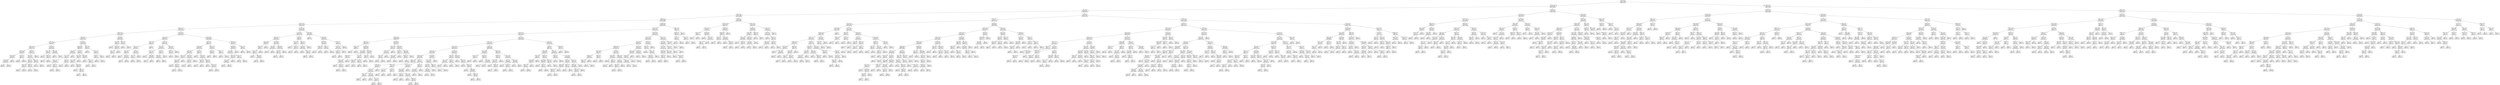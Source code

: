 digraph Tree {
node [shape=box] ;
0 [label="X[170] <= 0.5\nmse = 701.8239\nsamples = 1000\nvalue = 183.123"] ;
1 [label="X[158] <= 0.5\nmse = 429.2533\nsamples = 656\nvalue = 195.5762"] ;
0 -> 1 [labeldistance=2.5, labelangle=45, headlabel="True"] ;
2 [label="X[8] <= 0.5\nmse = 356.7317\nsamples = 568\nvalue = 199.2764"] ;
1 -> 2 ;
3 [label="X[180] <= 0.5\nmse = 315.7806\nsamples = 294\nvalue = 206.9286"] ;
2 -> 3 ;
4 [label="X[88] <= 0.5\nmse = 255.6635\nsamples = 266\nvalue = 209.4962"] ;
3 -> 4 ;
5 [label="X[121] <= 0.5\nmse = 217.9775\nsamples = 120\nvalue = 216.85"] ;
4 -> 5 ;
6 [label="X[105] <= 0.5\nmse = 198.7792\nsamples = 92\nvalue = 219.8804"] ;
5 -> 6 ;
7 [label="X[39] <= 0.5\nmse = 177.2655\nsamples = 43\nvalue = 225.8837"] ;
6 -> 7 ;
8 [label="X[45] <= 0.5\nmse = 163.0475\nsamples = 37\nvalue = 227.9189"] ;
7 -> 8 ;
9 [label="X[3] <= 0.5\nmse = 142.3158\nsamples = 19\nvalue = 233.0"] ;
8 -> 9 ;
10 [label="X[46] <= 0.5\nmse = 114.0237\nsamples = 13\nvalue = 237.7692"] ;
9 -> 10 ;
11 [label="X[33] <= 0.5\nmse = 69.5833\nsamples = 6\nvalue = 246.5"] ;
10 -> 11 ;
12 [label="X[34] <= 0.5\nmse = 13.6875\nsamples = 4\nvalue = 241.25"] ;
11 -> 12 ;
13 [label="X[120] <= 0.5\nmse = 0.8889\nsamples = 3\nvalue = 243.3333"] ;
12 -> 13 ;
14 [label="mse = 0.0\nsamples = 1\nvalue = 242.0"] ;
13 -> 14 ;
15 [label="mse = 0.0\nsamples = 2\nvalue = 244.0"] ;
13 -> 15 ;
16 [label="mse = 0.0\nsamples = 1\nvalue = 235.0"] ;
12 -> 16 ;
17 [label="X[32] <= 0.5\nmse = 16.0\nsamples = 2\nvalue = 257.0"] ;
11 -> 17 ;
18 [label="mse = 0.0\nsamples = 1\nvalue = 261.0"] ;
17 -> 18 ;
19 [label="mse = 0.0\nsamples = 1\nvalue = 253.0"] ;
17 -> 19 ;
20 [label="X[53] <= 0.5\nmse = 30.7755\nsamples = 7\nvalue = 230.2857"] ;
10 -> 20 ;
21 [label="X[98] <= 0.5\nmse = 4.4722\nsamples = 6\nvalue = 228.1667"] ;
20 -> 21 ;
22 [label="X[66] <= 0.5\nmse = 1.25\nsamples = 4\nvalue = 229.5"] ;
21 -> 22 ;
23 [label="X[73] <= 0.5\nmse = 0.25\nsamples = 2\nvalue = 230.5"] ;
22 -> 23 ;
24 [label="mse = 0.0\nsamples = 1\nvalue = 231.0"] ;
23 -> 24 ;
25 [label="mse = 0.0\nsamples = 1\nvalue = 230.0"] ;
23 -> 25 ;
26 [label="X[99] <= 0.5\nmse = 0.25\nsamples = 2\nvalue = 228.5"] ;
22 -> 26 ;
27 [label="mse = 0.0\nsamples = 1\nvalue = 229.0"] ;
26 -> 27 ;
28 [label="mse = 0.0\nsamples = 1\nvalue = 228.0"] ;
26 -> 28 ;
29 [label="X[84] <= 0.5\nmse = 0.25\nsamples = 2\nvalue = 225.5"] ;
21 -> 29 ;
30 [label="mse = 0.0\nsamples = 1\nvalue = 226.0"] ;
29 -> 30 ;
31 [label="mse = 0.0\nsamples = 1\nvalue = 225.0"] ;
29 -> 31 ;
32 [label="mse = 0.0\nsamples = 1\nvalue = 243.0"] ;
20 -> 32 ;
33 [label="X[51] <= 0.5\nmse = 47.5556\nsamples = 6\nvalue = 222.6667"] ;
9 -> 33 ;
34 [label="X[191] <= 0.5\nmse = 14.0\nsamples = 3\nvalue = 229.0"] ;
33 -> 34 ;
35 [label="mse = 0.0\nsamples = 1\nvalue = 234.0"] ;
34 -> 35 ;
36 [label="X[66] <= 0.5\nmse = 2.25\nsamples = 2\nvalue = 226.5"] ;
34 -> 36 ;
37 [label="mse = 0.0\nsamples = 1\nvalue = 225.0"] ;
36 -> 37 ;
38 [label="mse = 0.0\nsamples = 1\nvalue = 228.0"] ;
36 -> 38 ;
39 [label="X[81] <= 0.5\nmse = 0.8889\nsamples = 3\nvalue = 216.3333"] ;
33 -> 39 ;
40 [label="mse = 0.0\nsamples = 2\nvalue = 217.0"] ;
39 -> 40 ;
41 [label="mse = 0.0\nsamples = 1\nvalue = 215.0"] ;
39 -> 41 ;
42 [label="X[74] <= 0.5\nmse = 128.9136\nsamples = 18\nvalue = 222.5556"] ;
8 -> 42 ;
43 [label="X[115] <= 0.5\nmse = 89.8571\nsamples = 14\nvalue = 226.0"] ;
42 -> 43 ;
44 [label="X[2] <= 0.5\nmse = 86.2222\nsamples = 6\nvalue = 232.6667"] ;
43 -> 44 ;
45 [label="X[131] <= 0.5\nmse = 22.8\nsamples = 5\nvalue = 229.0"] ;
44 -> 45 ;
46 [label="X[146] <= 0.5\nmse = 4.2222\nsamples = 3\nvalue = 225.3333"] ;
45 -> 46 ;
47 [label="mse = 0.0\nsamples = 1\nvalue = 228.0"] ;
46 -> 47 ;
48 [label="X[50] <= 0.5\nmse = 1.0\nsamples = 2\nvalue = 224.0"] ;
46 -> 48 ;
49 [label="mse = 0.0\nsamples = 1\nvalue = 225.0"] ;
48 -> 49 ;
50 [label="mse = 0.0\nsamples = 1\nvalue = 223.0"] ;
48 -> 50 ;
51 [label="X[60] <= 0.5\nmse = 0.25\nsamples = 2\nvalue = 234.5"] ;
45 -> 51 ;
52 [label="mse = 0.0\nsamples = 1\nvalue = 234.0"] ;
51 -> 52 ;
53 [label="mse = 0.0\nsamples = 1\nvalue = 235.0"] ;
51 -> 53 ;
54 [label="mse = 0.0\nsamples = 1\nvalue = 251.0"] ;
44 -> 54 ;
55 [label="X[97] <= 0.5\nmse = 34.25\nsamples = 8\nvalue = 221.0"] ;
43 -> 55 ;
56 [label="X[112] <= 0.5\nmse = 15.04\nsamples = 5\nvalue = 217.4"] ;
55 -> 56 ;
57 [label="X[79] <= 0.5\nmse = 5.1875\nsamples = 4\nvalue = 215.75"] ;
56 -> 57 ;
58 [label="mse = 0.0\nsamples = 1\nvalue = 212.0"] ;
57 -> 58 ;
59 [label="X[30] <= 0.5\nmse = 0.6667\nsamples = 3\nvalue = 217.0"] ;
57 -> 59 ;
60 [label="mse = 0.0\nsamples = 1\nvalue = 218.0"] ;
59 -> 60 ;
61 [label="X[84] <= 0.5\nmse = 0.25\nsamples = 2\nvalue = 216.5"] ;
59 -> 61 ;
62 [label="mse = 0.0\nsamples = 1\nvalue = 217.0"] ;
61 -> 62 ;
63 [label="mse = 0.0\nsamples = 1\nvalue = 216.0"] ;
61 -> 63 ;
64 [label="mse = 0.0\nsamples = 1\nvalue = 224.0"] ;
56 -> 64 ;
65 [label="X[79] <= 0.5\nmse = 8.6667\nsamples = 3\nvalue = 227.0"] ;
55 -> 65 ;
66 [label="mse = 0.0\nsamples = 1\nvalue = 231.0"] ;
65 -> 66 ;
67 [label="X[144] <= 0.5\nmse = 1.0\nsamples = 2\nvalue = 225.0"] ;
65 -> 67 ;
68 [label="mse = 0.0\nsamples = 1\nvalue = 226.0"] ;
67 -> 68 ;
69 [label="mse = 0.0\nsamples = 1\nvalue = 224.0"] ;
67 -> 69 ;
70 [label="X[30] <= 0.5\nmse = 78.75\nsamples = 4\nvalue = 210.5"] ;
42 -> 70 ;
71 [label="mse = 0.0\nsamples = 1\nvalue = 197.0"] ;
70 -> 71 ;
72 [label="X[0] <= 0.5\nmse = 24.0\nsamples = 3\nvalue = 215.0"] ;
70 -> 72 ;
73 [label="X[63] <= 0.5\nmse = 9.0\nsamples = 2\nvalue = 218.0"] ;
72 -> 73 ;
74 [label="mse = 0.0\nsamples = 1\nvalue = 221.0"] ;
73 -> 74 ;
75 [label="mse = 0.0\nsamples = 1\nvalue = 215.0"] ;
73 -> 75 ;
76 [label="mse = 0.0\nsamples = 1\nvalue = 209.0"] ;
72 -> 76 ;
77 [label="X[67] <= 0.5\nmse = 81.8889\nsamples = 6\nvalue = 213.3333"] ;
7 -> 77 ;
78 [label="X[40] <= 0.5\nmse = 14.0\nsamples = 4\nvalue = 219.0"] ;
77 -> 78 ;
79 [label="mse = 0.0\nsamples = 1\nvalue = 213.0"] ;
78 -> 79 ;
80 [label="X[43] <= 0.5\nmse = 2.6667\nsamples = 3\nvalue = 221.0"] ;
78 -> 80 ;
81 [label="X[37] <= 0.5\nmse = 1.0\nsamples = 2\nvalue = 220.0"] ;
80 -> 81 ;
82 [label="mse = 0.0\nsamples = 1\nvalue = 219.0"] ;
81 -> 82 ;
83 [label="mse = 0.0\nsamples = 1\nvalue = 221.0"] ;
81 -> 83 ;
84 [label="mse = 0.0\nsamples = 1\nvalue = 223.0"] ;
80 -> 84 ;
85 [label="X[60] <= 0.5\nmse = 25.0\nsamples = 2\nvalue = 202.0"] ;
77 -> 85 ;
86 [label="mse = 0.0\nsamples = 1\nvalue = 207.0"] ;
85 -> 86 ;
87 [label="mse = 0.0\nsamples = 1\nvalue = 197.0"] ;
85 -> 87 ;
88 [label="X[134] <= 0.5\nmse = 158.2782\nsamples = 49\nvalue = 214.6122"] ;
6 -> 88 ;
89 [label="X[0] <= 0.5\nmse = 93.9475\nsamples = 20\nvalue = 221.55"] ;
88 -> 89 ;
90 [label="X[37] <= 0.5\nmse = 53.25\nsamples = 8\nvalue = 228.5"] ;
89 -> 90 ;
91 [label="X[47] <= 0.5\nmse = 31.102\nsamples = 7\nvalue = 226.5714"] ;
90 -> 91 ;
92 [label="X[96] <= 0.5\nmse = 7.6875\nsamples = 4\nvalue = 222.25"] ;
91 -> 92 ;
93 [label="mse = 0.0\nsamples = 1\nvalue = 227.0"] ;
92 -> 93 ;
94 [label="X[38] <= 0.5\nmse = 0.2222\nsamples = 3\nvalue = 220.6667"] ;
92 -> 94 ;
95 [label="mse = 0.0\nsamples = 2\nvalue = 221.0"] ;
94 -> 95 ;
96 [label="mse = 0.0\nsamples = 1\nvalue = 220.0"] ;
94 -> 96 ;
97 [label="X[51] <= 0.5\nmse = 4.2222\nsamples = 3\nvalue = 232.3333"] ;
91 -> 97 ;
98 [label="X[30] <= 0.5\nmse = 1.0\nsamples = 2\nvalue = 231.0"] ;
97 -> 98 ;
99 [label="mse = 0.0\nsamples = 1\nvalue = 230.0"] ;
98 -> 99 ;
100 [label="mse = 0.0\nsamples = 1\nvalue = 232.0"] ;
98 -> 100 ;
101 [label="mse = 0.0\nsamples = 1\nvalue = 235.0"] ;
97 -> 101 ;
102 [label="mse = 0.0\nsamples = 1\nvalue = 242.0"] ;
90 -> 102 ;
103 [label="X[81] <= 0.5\nmse = 67.4097\nsamples = 12\nvalue = 216.9167"] ;
89 -> 103 ;
104 [label="X[31] <= 0.5\nmse = 6.6914\nsamples = 9\nvalue = 212.4444"] ;
103 -> 104 ;
105 [label="X[117] <= 0.5\nmse = 2.24\nsamples = 5\nvalue = 214.4"] ;
104 -> 105 ;
106 [label="mse = 0.0\nsamples = 2\nvalue = 216.0"] ;
105 -> 106 ;
107 [label="X[58] <= 0.5\nmse = 0.8889\nsamples = 3\nvalue = 213.3333"] ;
105 -> 107 ;
108 [label="mse = 0.0\nsamples = 2\nvalue = 214.0"] ;
107 -> 108 ;
109 [label="mse = 0.0\nsamples = 1\nvalue = 212.0"] ;
107 -> 109 ;
110 [label="X[101] <= 0.5\nmse = 1.5\nsamples = 4\nvalue = 210.0"] ;
104 -> 110 ;
111 [label="X[98] <= 0.5\nmse = 0.2222\nsamples = 3\nvalue = 209.3333"] ;
110 -> 111 ;
112 [label="mse = 0.0\nsamples = 2\nvalue = 209.0"] ;
111 -> 112 ;
113 [label="mse = 0.0\nsamples = 1\nvalue = 210.0"] ;
111 -> 113 ;
114 [label="mse = 0.0\nsamples = 1\nvalue = 212.0"] ;
110 -> 114 ;
115 [label="X[53] <= 0.5\nmse = 9.5556\nsamples = 3\nvalue = 230.3333"] ;
103 -> 115 ;
116 [label="X[66] <= 0.5\nmse = 0.25\nsamples = 2\nvalue = 232.5"] ;
115 -> 116 ;
117 [label="mse = 0.0\nsamples = 1\nvalue = 233.0"] ;
116 -> 117 ;
118 [label="mse = 0.0\nsamples = 1\nvalue = 232.0"] ;
116 -> 118 ;
119 [label="mse = 0.0\nsamples = 1\nvalue = 226.0"] ;
115 -> 119 ;
120 [label="X[132] <= 0.5\nmse = 146.5565\nsamples = 29\nvalue = 209.8276"] ;
88 -> 120 ;
121 [label="X[61] <= 0.5\nmse = 107.16\nsamples = 20\nvalue = 214.2"] ;
120 -> 121 ;
122 [label="X[30] <= 0.5\nmse = 45.3086\nsamples = 16\nvalue = 218.0625"] ;
121 -> 122 ;
123 [label="X[94] <= 0.5\nmse = 27.8594\nsamples = 8\nvalue = 214.125"] ;
122 -> 123 ;
124 [label="X[82] <= 0.5\nmse = 11.44\nsamples = 5\nvalue = 217.6"] ;
123 -> 124 ;
125 [label="X[147] <= 0.5\nmse = 0.6875\nsamples = 4\nvalue = 219.25"] ;
124 -> 125 ;
126 [label="mse = 0.0\nsamples = 2\nvalue = 220.0"] ;
125 -> 126 ;
127 [label="X[74] <= 0.5\nmse = 0.25\nsamples = 2\nvalue = 218.5"] ;
125 -> 127 ;
128 [label="mse = 0.0\nsamples = 1\nvalue = 218.0"] ;
127 -> 128 ;
129 [label="mse = 0.0\nsamples = 1\nvalue = 219.0"] ;
127 -> 129 ;
130 [label="mse = 0.0\nsamples = 1\nvalue = 211.0"] ;
124 -> 130 ;
131 [label="X[58] <= 0.5\nmse = 1.5556\nsamples = 3\nvalue = 208.3333"] ;
123 -> 131 ;
132 [label="X[45] <= 0.5\nmse = 0.25\nsamples = 2\nvalue = 207.5"] ;
131 -> 132 ;
133 [label="mse = 0.0\nsamples = 1\nvalue = 208.0"] ;
132 -> 133 ;
134 [label="mse = 0.0\nsamples = 1\nvalue = 207.0"] ;
132 -> 134 ;
135 [label="mse = 0.0\nsamples = 1\nvalue = 210.0"] ;
131 -> 135 ;
136 [label="X[29] <= 0.5\nmse = 31.75\nsamples = 8\nvalue = 222.0"] ;
122 -> 136 ;
137 [label="mse = 0.0\nsamples = 1\nvalue = 235.0"] ;
136 -> 137 ;
138 [label="X[187] <= 0.5\nmse = 8.6939\nsamples = 7\nvalue = 220.1429"] ;
136 -> 138 ;
139 [label="X[193] <= 0.5\nmse = 4.0\nsamples = 2\nvalue = 216.0"] ;
138 -> 139 ;
140 [label="mse = 0.0\nsamples = 1\nvalue = 218.0"] ;
139 -> 140 ;
141 [label="mse = 0.0\nsamples = 1\nvalue = 214.0"] ;
139 -> 141 ;
142 [label="X[144] <= 0.5\nmse = 0.96\nsamples = 5\nvalue = 221.8"] ;
138 -> 142 ;
143 [label="mse = 0.0\nsamples = 1\nvalue = 220.0"] ;
142 -> 143 ;
144 [label="X[114] <= 0.5\nmse = 0.1875\nsamples = 4\nvalue = 222.25"] ;
142 -> 144 ;
145 [label="mse = 0.0\nsamples = 3\nvalue = 222.0"] ;
144 -> 145 ;
146 [label="mse = 0.0\nsamples = 1\nvalue = 223.0"] ;
144 -> 146 ;
147 [label="X[101] <= 0.5\nmse = 56.1875\nsamples = 4\nvalue = 198.75"] ;
121 -> 147 ;
148 [label="X[54] <= 0.5\nmse = 20.25\nsamples = 2\nvalue = 205.5"] ;
147 -> 148 ;
149 [label="mse = 0.0\nsamples = 1\nvalue = 201.0"] ;
148 -> 149 ;
150 [label="mse = 0.0\nsamples = 1\nvalue = 210.0"] ;
148 -> 150 ;
151 [label="X[85] <= 0.5\nmse = 1.0\nsamples = 2\nvalue = 192.0"] ;
147 -> 151 ;
152 [label="mse = 0.0\nsamples = 1\nvalue = 191.0"] ;
151 -> 152 ;
153 [label="mse = 0.0\nsamples = 1\nvalue = 193.0"] ;
151 -> 153 ;
154 [label="X[82] <= 0.5\nmse = 97.2099\nsamples = 9\nvalue = 200.1111"] ;
120 -> 154 ;
155 [label="X[136] <= 0.5\nmse = 46.4898\nsamples = 7\nvalue = 204.2857"] ;
154 -> 155 ;
156 [label="X[31] <= 0.5\nmse = 22.8056\nsamples = 6\nvalue = 202.1667"] ;
155 -> 156 ;
157 [label="X[113] <= 0.5\nmse = 1.1875\nsamples = 4\nvalue = 205.25"] ;
156 -> 157 ;
158 [label="X[94] <= 0.5\nmse = 0.2222\nsamples = 3\nvalue = 204.6667"] ;
157 -> 158 ;
159 [label="mse = 0.0\nsamples = 1\nvalue = 204.0"] ;
158 -> 159 ;
160 [label="mse = 0.0\nsamples = 2\nvalue = 205.0"] ;
158 -> 160 ;
161 [label="mse = 0.0\nsamples = 1\nvalue = 207.0"] ;
157 -> 161 ;
162 [label="X[70] <= 0.5\nmse = 9.0\nsamples = 2\nvalue = 196.0"] ;
156 -> 162 ;
163 [label="mse = 0.0\nsamples = 1\nvalue = 199.0"] ;
162 -> 163 ;
164 [label="mse = 0.0\nsamples = 1\nvalue = 193.0"] ;
162 -> 164 ;
165 [label="mse = 0.0\nsamples = 1\nvalue = 217.0"] ;
155 -> 165 ;
166 [label="X[141] <= 0.5\nmse = 0.25\nsamples = 2\nvalue = 185.5"] ;
154 -> 166 ;
167 [label="mse = 0.0\nsamples = 1\nvalue = 185.0"] ;
166 -> 167 ;
168 [label="mse = 0.0\nsamples = 1\nvalue = 186.0"] ;
166 -> 168 ;
169 [label="X[130] <= 0.5\nmse = 151.7385\nsamples = 28\nvalue = 206.8929"] ;
5 -> 169 ;
170 [label="X[0] <= 0.5\nmse = 107.5346\nsamples = 19\nvalue = 211.7895"] ;
169 -> 170 ;
171 [label="X[33] <= 0.5\nmse = 45.2431\nsamples = 12\nvalue = 216.9167"] ;
170 -> 171 ;
172 [label="X[94] <= 0.5\nmse = 35.5833\nsamples = 6\nvalue = 221.5"] ;
171 -> 172 ;
173 [label="X[52] <= 0.5\nmse = 5.2\nsamples = 5\nvalue = 224.0"] ;
172 -> 173 ;
174 [label="X[148] <= 0.5\nmse = 1.5\nsamples = 4\nvalue = 223.0"] ;
173 -> 174 ;
175 [label="mse = 0.0\nsamples = 1\nvalue = 221.0"] ;
174 -> 175 ;
176 [label="X[32] <= 0.5\nmse = 0.2222\nsamples = 3\nvalue = 223.6667"] ;
174 -> 176 ;
177 [label="mse = 0.0\nsamples = 2\nvalue = 224.0"] ;
176 -> 177 ;
178 [label="mse = 0.0\nsamples = 1\nvalue = 223.0"] ;
176 -> 178 ;
179 [label="mse = 0.0\nsamples = 1\nvalue = 228.0"] ;
173 -> 179 ;
180 [label="mse = 0.0\nsamples = 1\nvalue = 209.0"] ;
172 -> 180 ;
181 [label="X[101] <= 0.5\nmse = 12.8889\nsamples = 6\nvalue = 212.3333"] ;
171 -> 181 ;
182 [label="X[1] <= 0.5\nmse = 0.8889\nsamples = 3\nvalue = 209.3333"] ;
181 -> 182 ;
183 [label="mse = 0.0\nsamples = 2\nvalue = 210.0"] ;
182 -> 183 ;
184 [label="mse = 0.0\nsamples = 1\nvalue = 208.0"] ;
182 -> 184 ;
185 [label="X[199] <= 0.5\nmse = 6.8889\nsamples = 3\nvalue = 215.3333"] ;
181 -> 185 ;
186 [label="X[34] <= 0.5\nmse = 0.25\nsamples = 2\nvalue = 213.5"] ;
185 -> 186 ;
187 [label="mse = 0.0\nsamples = 1\nvalue = 213.0"] ;
186 -> 187 ;
188 [label="mse = 0.0\nsamples = 1\nvalue = 214.0"] ;
186 -> 188 ;
189 [label="mse = 0.0\nsamples = 1\nvalue = 219.0"] ;
185 -> 189 ;
190 [label="X[65] <= 0.5\nmse = 92.0\nsamples = 7\nvalue = 203.0"] ;
170 -> 190 ;
191 [label="X[107] <= 0.5\nmse = 6.0\nsamples = 3\nvalue = 213.0"] ;
190 -> 191 ;
192 [label="mse = 0.0\nsamples = 1\nvalue = 210.0"] ;
191 -> 192 ;
193 [label="X[120] <= 0.5\nmse = 2.25\nsamples = 2\nvalue = 214.5"] ;
191 -> 193 ;
194 [label="mse = 0.0\nsamples = 1\nvalue = 213.0"] ;
193 -> 194 ;
195 [label="mse = 0.0\nsamples = 1\nvalue = 216.0"] ;
193 -> 195 ;
196 [label="X[76] <= 0.5\nmse = 25.25\nsamples = 4\nvalue = 195.5"] ;
190 -> 196 ;
197 [label="X[34] <= 0.5\nmse = 1.5556\nsamples = 3\nvalue = 192.6667"] ;
196 -> 197 ;
198 [label="mse = 0.0\nsamples = 1\nvalue = 191.0"] ;
197 -> 198 ;
199 [label="X[194] <= 0.5\nmse = 0.25\nsamples = 2\nvalue = 193.5"] ;
197 -> 199 ;
200 [label="mse = 0.0\nsamples = 1\nvalue = 193.0"] ;
199 -> 200 ;
201 [label="mse = 0.0\nsamples = 1\nvalue = 194.0"] ;
199 -> 201 ;
202 [label="mse = 0.0\nsamples = 1\nvalue = 204.0"] ;
196 -> 202 ;
203 [label="X[79] <= 0.5\nmse = 87.5802\nsamples = 9\nvalue = 196.5556"] ;
169 -> 203 ;
204 [label="mse = 0.0\nsamples = 1\nvalue = 176.0"] ;
203 -> 204 ;
205 [label="X[43] <= 0.5\nmse = 39.1094\nsamples = 8\nvalue = 199.125"] ;
203 -> 205 ;
206 [label="X[56] <= 0.5\nmse = 19.1875\nsamples = 4\nvalue = 204.25"] ;
205 -> 206 ;
207 [label="X[148] <= 0.5\nmse = 6.25\nsamples = 2\nvalue = 200.5"] ;
206 -> 207 ;
208 [label="mse = 0.0\nsamples = 1\nvalue = 198.0"] ;
207 -> 208 ;
209 [label="mse = 0.0\nsamples = 1\nvalue = 203.0"] ;
207 -> 209 ;
210 [label="X[191] <= 0.5\nmse = 4.0\nsamples = 2\nvalue = 208.0"] ;
206 -> 210 ;
211 [label="mse = 0.0\nsamples = 1\nvalue = 210.0"] ;
210 -> 211 ;
212 [label="mse = 0.0\nsamples = 1\nvalue = 206.0"] ;
210 -> 212 ;
213 [label="X[60] <= 0.5\nmse = 6.5\nsamples = 4\nvalue = 194.0"] ;
205 -> 213 ;
214 [label="X[103] <= 0.5\nmse = 1.5556\nsamples = 3\nvalue = 195.3333"] ;
213 -> 214 ;
215 [label="X[114] <= 0.5\nmse = 0.25\nsamples = 2\nvalue = 194.5"] ;
214 -> 215 ;
216 [label="mse = 0.0\nsamples = 1\nvalue = 195.0"] ;
215 -> 216 ;
217 [label="mse = 0.0\nsamples = 1\nvalue = 194.0"] ;
215 -> 217 ;
218 [label="mse = 0.0\nsamples = 1\nvalue = 197.0"] ;
214 -> 218 ;
219 [label="mse = 0.0\nsamples = 1\nvalue = 190.0"] ;
213 -> 219 ;
220 [label="X[185] <= 0.5\nmse = 205.6587\nsamples = 146\nvalue = 203.4521"] ;
4 -> 220 ;
221 [label="X[126] <= 0.5\nmse = 183.716\nsamples = 141\nvalue = 204.4043"] ;
220 -> 221 ;
222 [label="X[133] <= 0.5\nmse = 167.2151\nsamples = 104\nvalue = 207.375"] ;
221 -> 222 ;
223 [label="X[198] <= 0.5\nmse = 94.6624\nsamples = 25\nvalue = 217.76"] ;
222 -> 223 ;
224 [label="X[80] <= 0.5\nmse = 78.9235\nsamples = 14\nvalue = 223.0714"] ;
223 -> 224 ;
225 [label="X[103] <= 0.5\nmse = 9.0\nsamples = 2\nvalue = 240.0"] ;
224 -> 225 ;
226 [label="mse = 0.0\nsamples = 1\nvalue = 243.0"] ;
225 -> 226 ;
227 [label="mse = 0.0\nsamples = 1\nvalue = 237.0"] ;
225 -> 227 ;
228 [label="X[123] <= 0.5\nmse = 34.8542\nsamples = 12\nvalue = 220.25"] ;
224 -> 228 ;
229 [label="X[116] <= 0.5\nmse = 18.8889\nsamples = 9\nvalue = 222.6667"] ;
228 -> 229 ;
230 [label="X[66] <= 0.5\nmse = 9.44\nsamples = 5\nvalue = 225.6"] ;
229 -> 230 ;
231 [label="X[199] <= 0.5\nmse = 2.8889\nsamples = 3\nvalue = 223.3333"] ;
230 -> 231 ;
232 [label="mse = 0.0\nsamples = 1\nvalue = 221.0"] ;
231 -> 232 ;
233 [label="X[44] <= 0.5\nmse = 0.25\nsamples = 2\nvalue = 224.5"] ;
231 -> 233 ;
234 [label="mse = 0.0\nsamples = 1\nvalue = 225.0"] ;
233 -> 234 ;
235 [label="mse = 0.0\nsamples = 1\nvalue = 224.0"] ;
233 -> 235 ;
236 [label="mse = 0.0\nsamples = 2\nvalue = 229.0"] ;
230 -> 236 ;
237 [label="X[91] <= 0.5\nmse = 6.5\nsamples = 4\nvalue = 219.0"] ;
229 -> 237 ;
238 [label="X[106] <= 0.5\nmse = 0.25\nsamples = 2\nvalue = 221.5"] ;
237 -> 238 ;
239 [label="mse = 0.0\nsamples = 1\nvalue = 221.0"] ;
238 -> 239 ;
240 [label="mse = 0.0\nsamples = 1\nvalue = 222.0"] ;
238 -> 240 ;
241 [label="X[32] <= 0.5\nmse = 0.25\nsamples = 2\nvalue = 216.5"] ;
237 -> 241 ;
242 [label="mse = 0.0\nsamples = 1\nvalue = 216.0"] ;
241 -> 242 ;
243 [label="mse = 0.0\nsamples = 1\nvalue = 217.0"] ;
241 -> 243 ;
244 [label="X[40] <= 0.5\nmse = 12.6667\nsamples = 3\nvalue = 213.0"] ;
228 -> 244 ;
245 [label="X[44] <= 0.5\nmse = 0.25\nsamples = 2\nvalue = 215.5"] ;
244 -> 245 ;
246 [label="mse = 0.0\nsamples = 1\nvalue = 215.0"] ;
245 -> 246 ;
247 [label="mse = 0.0\nsamples = 1\nvalue = 216.0"] ;
245 -> 247 ;
248 [label="mse = 0.0\nsamples = 1\nvalue = 208.0"] ;
244 -> 248 ;
249 [label="X[94] <= 0.5\nmse = 33.0909\nsamples = 11\nvalue = 211.0"] ;
223 -> 249 ;
250 [label="X[145] <= 0.5\nmse = 17.25\nsamples = 4\nvalue = 205.5"] ;
249 -> 250 ;
251 [label="X[53] <= 0.5\nmse = 4.2222\nsamples = 3\nvalue = 207.6667"] ;
250 -> 251 ;
252 [label="X[84] <= 0.5\nmse = 1.0\nsamples = 2\nvalue = 209.0"] ;
251 -> 252 ;
253 [label="mse = 0.0\nsamples = 1\nvalue = 210.0"] ;
252 -> 253 ;
254 [label="mse = 0.0\nsamples = 1\nvalue = 208.0"] ;
252 -> 254 ;
255 [label="mse = 0.0\nsamples = 1\nvalue = 205.0"] ;
251 -> 255 ;
256 [label="mse = 0.0\nsamples = 1\nvalue = 199.0"] ;
250 -> 256 ;
257 [label="X[132] <= 0.5\nmse = 14.9796\nsamples = 7\nvalue = 214.1429"] ;
249 -> 257 ;
258 [label="X[106] <= 0.5\nmse = 2.0\nsamples = 4\nvalue = 217.0"] ;
257 -> 258 ;
259 [label="X[161] <= 0.5\nmse = 0.8889\nsamples = 3\nvalue = 216.3333"] ;
258 -> 259 ;
260 [label="mse = 0.0\nsamples = 2\nvalue = 217.0"] ;
259 -> 260 ;
261 [label="mse = 0.0\nsamples = 1\nvalue = 215.0"] ;
259 -> 261 ;
262 [label="mse = 0.0\nsamples = 1\nvalue = 219.0"] ;
258 -> 262 ;
263 [label="X[86] <= 0.5\nmse = 6.8889\nsamples = 3\nvalue = 210.3333"] ;
257 -> 263 ;
264 [label="X[147] <= 0.5\nmse = 0.25\nsamples = 2\nvalue = 208.5"] ;
263 -> 264 ;
265 [label="mse = 0.0\nsamples = 1\nvalue = 208.0"] ;
264 -> 265 ;
266 [label="mse = 0.0\nsamples = 1\nvalue = 209.0"] ;
264 -> 266 ;
267 [label="mse = 0.0\nsamples = 1\nvalue = 214.0"] ;
263 -> 267 ;
268 [label="X[1] <= 0.5\nmse = 145.2453\nsamples = 79\nvalue = 204.0886"] ;
222 -> 268 ;
269 [label="X[110] <= 0.5\nmse = 150.181\nsamples = 57\nvalue = 206.6842"] ;
268 -> 269 ;
270 [label="X[137] <= 0.5\nmse = 148.1416\nsamples = 41\nvalue = 209.8293"] ;
269 -> 270 ;
271 [label="X[41] <= 0.5\nmse = 93.0489\nsamples = 30\nvalue = 213.4667"] ;
270 -> 271 ;
272 [label="X[106] <= 0.5\nmse = 73.8639\nsamples = 23\nvalue = 216.3043"] ;
271 -> 272 ;
273 [label="X[102] <= 0.5\nmse = 31.3542\nsamples = 12\nvalue = 220.75"] ;
272 -> 273 ;
274 [label="X[46] <= 0.5\nmse = 24.2344\nsamples = 8\nvalue = 223.375"] ;
273 -> 274 ;
275 [label="X[30] <= 0.5\nmse = 6.4722\nsamples = 6\nvalue = 220.8333"] ;
274 -> 275 ;
276 [label="X[98] <= 0.5\nmse = 2.0\nsamples = 3\nvalue = 223.0"] ;
275 -> 276 ;
277 [label="mse = 0.0\nsamples = 2\nvalue = 222.0"] ;
276 -> 277 ;
278 [label="mse = 0.0\nsamples = 1\nvalue = 225.0"] ;
276 -> 278 ;
279 [label="X[144] <= 0.5\nmse = 1.5556\nsamples = 3\nvalue = 218.6667"] ;
275 -> 279 ;
280 [label="mse = 0.0\nsamples = 1\nvalue = 217.0"] ;
279 -> 280 ;
281 [label="X[71] <= 0.5\nmse = 0.25\nsamples = 2\nvalue = 219.5"] ;
279 -> 281 ;
282 [label="mse = 0.0\nsamples = 1\nvalue = 219.0"] ;
281 -> 282 ;
283 [label="mse = 0.0\nsamples = 1\nvalue = 220.0"] ;
281 -> 283 ;
284 [label="mse = 0.0\nsamples = 2\nvalue = 231.0"] ;
274 -> 284 ;
285 [label="X[116] <= 0.5\nmse = 4.25\nsamples = 4\nvalue = 215.5"] ;
273 -> 285 ;
286 [label="X[117] <= 0.5\nmse = 0.25\nsamples = 2\nvalue = 213.5"] ;
285 -> 286 ;
287 [label="mse = 0.0\nsamples = 1\nvalue = 213.0"] ;
286 -> 287 ;
288 [label="mse = 0.0\nsamples = 1\nvalue = 214.0"] ;
286 -> 288 ;
289 [label="X[148] <= 0.5\nmse = 0.25\nsamples = 2\nvalue = 217.5"] ;
285 -> 289 ;
290 [label="mse = 0.0\nsamples = 1\nvalue = 218.0"] ;
289 -> 290 ;
291 [label="mse = 0.0\nsamples = 1\nvalue = 217.0"] ;
289 -> 291 ;
292 [label="X[92] <= 0.5\nmse = 75.157\nsamples = 11\nvalue = 211.4545"] ;
272 -> 292 ;
293 [label="X[122] <= 0.5\nmse = 42.4082\nsamples = 7\nvalue = 206.8571"] ;
292 -> 293 ;
294 [label="X[107] <= 0.5\nmse = 15.8889\nsamples = 6\nvalue = 204.6667"] ;
293 -> 294 ;
295 [label="X[148] <= 0.5\nmse = 8.0\nsamples = 3\nvalue = 208.0"] ;
294 -> 295 ;
296 [label="mse = 0.0\nsamples = 2\nvalue = 206.0"] ;
295 -> 296 ;
297 [label="mse = 0.0\nsamples = 1\nvalue = 212.0"] ;
295 -> 297 ;
298 [label="X[81] <= 0.5\nmse = 1.5556\nsamples = 3\nvalue = 201.3333"] ;
294 -> 298 ;
299 [label="mse = 0.0\nsamples = 1\nvalue = 203.0"] ;
298 -> 299 ;
300 [label="X[74] <= 0.5\nmse = 0.25\nsamples = 2\nvalue = 200.5"] ;
298 -> 300 ;
301 [label="mse = 0.0\nsamples = 1\nvalue = 200.0"] ;
300 -> 301 ;
302 [label="mse = 0.0\nsamples = 1\nvalue = 201.0"] ;
300 -> 302 ;
303 [label="mse = 0.0\nsamples = 1\nvalue = 220.0"] ;
293 -> 303 ;
304 [label="X[65] <= 0.5\nmse = 30.75\nsamples = 4\nvalue = 219.5"] ;
292 -> 304 ;
305 [label="X[71] <= 0.5\nmse = 0.8889\nsamples = 3\nvalue = 216.3333"] ;
304 -> 305 ;
306 [label="mse = 0.0\nsamples = 2\nvalue = 217.0"] ;
305 -> 306 ;
307 [label="mse = 0.0\nsamples = 1\nvalue = 215.0"] ;
305 -> 307 ;
308 [label="mse = 0.0\nsamples = 1\nvalue = 229.0"] ;
304 -> 308 ;
309 [label="X[111] <= 0.5\nmse = 42.6939\nsamples = 7\nvalue = 204.1429"] ;
271 -> 309 ;
310 [label="X[107] <= 0.5\nmse = 16.2222\nsamples = 6\nvalue = 206.3333"] ;
309 -> 310 ;
311 [label="X[52] <= 0.5\nmse = 3.1875\nsamples = 4\nvalue = 203.75"] ;
310 -> 311 ;
312 [label="X[96] <= 0.5\nmse = 0.8889\nsamples = 3\nvalue = 204.6667"] ;
311 -> 312 ;
313 [label="mse = 0.0\nsamples = 1\nvalue = 206.0"] ;
312 -> 313 ;
314 [label="mse = 0.0\nsamples = 2\nvalue = 204.0"] ;
312 -> 314 ;
315 [label="mse = 0.0\nsamples = 1\nvalue = 201.0"] ;
311 -> 315 ;
316 [label="X[48] <= 0.5\nmse = 2.25\nsamples = 2\nvalue = 211.5"] ;
310 -> 316 ;
317 [label="mse = 0.0\nsamples = 1\nvalue = 213.0"] ;
316 -> 317 ;
318 [label="mse = 0.0\nsamples = 1\nvalue = 210.0"] ;
316 -> 318 ;
319 [label="mse = 0.0\nsamples = 1\nvalue = 191.0"] ;
309 -> 319 ;
320 [label="X[91] <= 0.5\nmse = 163.9008\nsamples = 11\nvalue = 199.9091"] ;
270 -> 320 ;
321 [label="X[85] <= 0.5\nmse = 9.44\nsamples = 5\nvalue = 189.6"] ;
320 -> 321 ;
322 [label="X[57] <= 0.5\nmse = 0.2222\nsamples = 3\nvalue = 187.3333"] ;
321 -> 322 ;
323 [label="mse = 0.0\nsamples = 2\nvalue = 187.0"] ;
322 -> 323 ;
324 [label="mse = 0.0\nsamples = 1\nvalue = 188.0"] ;
322 -> 324 ;
325 [label="X[53] <= 0.5\nmse = 4.0\nsamples = 2\nvalue = 193.0"] ;
321 -> 325 ;
326 [label="mse = 0.0\nsamples = 1\nvalue = 195.0"] ;
325 -> 326 ;
327 [label="mse = 0.0\nsamples = 1\nvalue = 191.0"] ;
325 -> 327 ;
328 [label="X[51] <= 0.5\nmse = 130.25\nsamples = 6\nvalue = 208.5"] ;
320 -> 328 ;
329 [label="mse = 0.0\nsamples = 1\nvalue = 231.0"] ;
328 -> 329 ;
330 [label="X[98] <= 0.5\nmse = 34.8\nsamples = 5\nvalue = 204.0"] ;
328 -> 330 ;
331 [label="mse = 0.0\nsamples = 1\nvalue = 214.0"] ;
330 -> 331 ;
332 [label="X[107] <= 0.5\nmse = 12.25\nsamples = 4\nvalue = 201.5"] ;
330 -> 332 ;
333 [label="mse = 0.0\nsamples = 1\nvalue = 196.0"] ;
332 -> 333 ;
334 [label="X[186] <= 0.5\nmse = 2.8889\nsamples = 3\nvalue = 203.3333"] ;
332 -> 334 ;
335 [label="mse = 0.0\nsamples = 1\nvalue = 201.0"] ;
334 -> 335 ;
336 [label="X[190] <= 0.5\nmse = 0.25\nsamples = 2\nvalue = 204.5"] ;
334 -> 336 ;
337 [label="mse = 0.0\nsamples = 1\nvalue = 205.0"] ;
336 -> 337 ;
338 [label="mse = 0.0\nsamples = 1\nvalue = 204.0"] ;
336 -> 338 ;
339 [label="X[46] <= 0.5\nmse = 65.1094\nsamples = 16\nvalue = 198.625"] ;
269 -> 339 ;
340 [label="X[112] <= 0.5\nmse = 48.8056\nsamples = 6\nvalue = 204.8333"] ;
339 -> 340 ;
341 [label="X[107] <= 0.5\nmse = 12.25\nsamples = 2\nvalue = 213.5"] ;
340 -> 341 ;
342 [label="mse = 0.0\nsamples = 1\nvalue = 210.0"] ;
341 -> 342 ;
343 [label="mse = 0.0\nsamples = 1\nvalue = 217.0"] ;
341 -> 343 ;
344 [label="X[59] <= 0.5\nmse = 10.75\nsamples = 4\nvalue = 200.5"] ;
340 -> 344 ;
345 [label="mse = 0.0\nsamples = 1\nvalue = 195.0"] ;
344 -> 345 ;
346 [label="X[97] <= 0.5\nmse = 0.8889\nsamples = 3\nvalue = 202.3333"] ;
344 -> 346 ;
347 [label="mse = 0.0\nsamples = 2\nvalue = 203.0"] ;
346 -> 347 ;
348 [label="mse = 0.0\nsamples = 1\nvalue = 201.0"] ;
346 -> 348 ;
349 [label="X[98] <= 0.5\nmse = 37.89\nsamples = 10\nvalue = 194.9"] ;
339 -> 349 ;
350 [label="X[189] <= 0.5\nmse = 5.25\nsamples = 4\nvalue = 188.5"] ;
349 -> 350 ;
351 [label="X[118] <= 0.5\nmse = 1.5556\nsamples = 3\nvalue = 187.3333"] ;
350 -> 351 ;
352 [label="mse = 0.0\nsamples = 1\nvalue = 189.0"] ;
351 -> 352 ;
353 [label="X[106] <= 0.5\nmse = 0.25\nsamples = 2\nvalue = 186.5"] ;
351 -> 353 ;
354 [label="mse = 0.0\nsamples = 1\nvalue = 186.0"] ;
353 -> 354 ;
355 [label="mse = 0.0\nsamples = 1\nvalue = 187.0"] ;
353 -> 355 ;
356 [label="mse = 0.0\nsamples = 1\nvalue = 192.0"] ;
350 -> 356 ;
357 [label="X[75] <= 0.5\nmse = 14.1389\nsamples = 6\nvalue = 199.1667"] ;
349 -> 357 ;
358 [label="X[134] <= 0.5\nmse = 2.8889\nsamples = 3\nvalue = 202.6667"] ;
357 -> 358 ;
359 [label="mse = 0.0\nsamples = 1\nvalue = 205.0"] ;
358 -> 359 ;
360 [label="X[106] <= 0.5\nmse = 0.25\nsamples = 2\nvalue = 201.5"] ;
358 -> 360 ;
361 [label="mse = 0.0\nsamples = 1\nvalue = 202.0"] ;
360 -> 361 ;
362 [label="mse = 0.0\nsamples = 1\nvalue = 201.0"] ;
360 -> 362 ;
363 [label="X[106] <= 0.5\nmse = 0.8889\nsamples = 3\nvalue = 195.6667"] ;
357 -> 363 ;
364 [label="mse = 0.0\nsamples = 2\nvalue = 195.0"] ;
363 -> 364 ;
365 [label="mse = 0.0\nsamples = 1\nvalue = 197.0"] ;
363 -> 365 ;
366 [label="X[40] <= 0.5\nmse = 69.7769\nsamples = 22\nvalue = 197.3636"] ;
268 -> 366 ;
367 [label="X[57] <= 0.5\nmse = 45.7\nsamples = 20\nvalue = 199.0"] ;
366 -> 367 ;
368 [label="X[98] <= 0.5\nmse = 29.9506\nsamples = 9\nvalue = 203.7778"] ;
367 -> 368 ;
369 [label="X[112] <= 0.5\nmse = 7.25\nsamples = 4\nvalue = 208.5"] ;
368 -> 369 ;
370 [label="X[139] <= 0.5\nmse = 0.6667\nsamples = 3\nvalue = 207.0"] ;
369 -> 370 ;
371 [label="X[80] <= 0.5\nmse = 0.25\nsamples = 2\nvalue = 206.5"] ;
370 -> 371 ;
372 [label="mse = 0.0\nsamples = 1\nvalue = 207.0"] ;
371 -> 372 ;
373 [label="mse = 0.0\nsamples = 1\nvalue = 206.0"] ;
371 -> 373 ;
374 [label="mse = 0.0\nsamples = 1\nvalue = 208.0"] ;
370 -> 374 ;
375 [label="mse = 0.0\nsamples = 1\nvalue = 213.0"] ;
369 -> 375 ;
376 [label="X[132] <= 0.5\nmse = 16.0\nsamples = 5\nvalue = 200.0"] ;
368 -> 376 ;
377 [label="X[140] <= 0.5\nmse = 2.6667\nsamples = 3\nvalue = 203.0"] ;
376 -> 377 ;
378 [label="mse = 0.0\nsamples = 1\nvalue = 201.0"] ;
377 -> 378 ;
379 [label="X[29] <= 0.5\nmse = 1.0\nsamples = 2\nvalue = 204.0"] ;
377 -> 379 ;
380 [label="mse = 0.0\nsamples = 1\nvalue = 205.0"] ;
379 -> 380 ;
381 [label="mse = 0.0\nsamples = 1\nvalue = 203.0"] ;
379 -> 381 ;
382 [label="X[189] <= 0.5\nmse = 2.25\nsamples = 2\nvalue = 195.5"] ;
376 -> 382 ;
383 [label="mse = 0.0\nsamples = 1\nvalue = 197.0"] ;
382 -> 383 ;
384 [label="mse = 0.0\nsamples = 1\nvalue = 194.0"] ;
382 -> 384 ;
385 [label="X[0] <= 0.5\nmse = 24.6281\nsamples = 11\nvalue = 195.0909"] ;
367 -> 385 ;
386 [label="X[34] <= 0.5\nmse = 16.0\nsamples = 2\nvalue = 188.0"] ;
385 -> 386 ;
387 [label="mse = 0.0\nsamples = 1\nvalue = 184.0"] ;
386 -> 387 ;
388 [label="mse = 0.0\nsamples = 1\nvalue = 192.0"] ;
386 -> 388 ;
389 [label="X[71] <= 0.5\nmse = 12.8889\nsamples = 9\nvalue = 196.6667"] ;
385 -> 389 ;
390 [label="X[193] <= 0.5\nmse = 2.96\nsamples = 5\nvalue = 194.2"] ;
389 -> 390 ;
391 [label="X[60] <= 0.5\nmse = 0.6667\nsamples = 3\nvalue = 193.0"] ;
390 -> 391 ;
392 [label="X[188] <= 0.5\nmse = 0.25\nsamples = 2\nvalue = 193.5"] ;
391 -> 392 ;
393 [label="mse = 0.0\nsamples = 1\nvalue = 193.0"] ;
392 -> 393 ;
394 [label="mse = 0.0\nsamples = 1\nvalue = 194.0"] ;
392 -> 394 ;
395 [label="mse = 0.0\nsamples = 1\nvalue = 192.0"] ;
391 -> 395 ;
396 [label="X[93] <= 0.5\nmse = 1.0\nsamples = 2\nvalue = 196.0"] ;
390 -> 396 ;
397 [label="mse = 0.0\nsamples = 1\nvalue = 195.0"] ;
396 -> 397 ;
398 [label="mse = 0.0\nsamples = 1\nvalue = 197.0"] ;
396 -> 398 ;
399 [label="X[62] <= 0.5\nmse = 8.1875\nsamples = 4\nvalue = 199.75"] ;
389 -> 399 ;
400 [label="X[189] <= 0.5\nmse = 2.8889\nsamples = 3\nvalue = 198.3333"] ;
399 -> 400 ;
401 [label="X[115] <= 0.5\nmse = 0.25\nsamples = 2\nvalue = 199.5"] ;
400 -> 401 ;
402 [label="mse = 0.0\nsamples = 1\nvalue = 200.0"] ;
401 -> 402 ;
403 [label="mse = 0.0\nsamples = 1\nvalue = 199.0"] ;
401 -> 403 ;
404 [label="mse = 0.0\nsamples = 1\nvalue = 196.0"] ;
400 -> 404 ;
405 [label="mse = 0.0\nsamples = 1\nvalue = 204.0"] ;
399 -> 405 ;
406 [label="X[109] <= 0.5\nmse = 16.0\nsamples = 2\nvalue = 181.0"] ;
366 -> 406 ;
407 [label="mse = 0.0\nsamples = 1\nvalue = 177.0"] ;
406 -> 407 ;
408 [label="mse = 0.0\nsamples = 1\nvalue = 185.0"] ;
406 -> 408 ;
409 [label="X[109] <= 0.5\nmse = 135.5646\nsamples = 37\nvalue = 196.0541"] ;
221 -> 409 ;
410 [label="X[70] <= 0.5\nmse = 107.7633\nsamples = 26\nvalue = 200.0769"] ;
409 -> 410 ;
411 [label="X[58] <= 0.5\nmse = 88.8275\nsamples = 20\nvalue = 203.15"] ;
410 -> 411 ;
412 [label="X[106] <= 0.5\nmse = 65.4082\nsamples = 14\nvalue = 207.1429"] ;
411 -> 412 ;
413 [label="X[131] <= 0.5\nmse = 34.96\nsamples = 5\nvalue = 214.2"] ;
412 -> 413 ;
414 [label="X[129] <= 0.5\nmse = 8.2222\nsamples = 3\nvalue = 218.6667"] ;
413 -> 414 ;
415 [label="X[144] <= 0.5\nmse = 2.25\nsamples = 2\nvalue = 220.5"] ;
414 -> 415 ;
416 [label="mse = 0.0\nsamples = 1\nvalue = 222.0"] ;
415 -> 416 ;
417 [label="mse = 0.0\nsamples = 1\nvalue = 219.0"] ;
415 -> 417 ;
418 [label="mse = 0.0\nsamples = 1\nvalue = 215.0"] ;
414 -> 418 ;
419 [label="X[95] <= 0.5\nmse = 0.25\nsamples = 2\nvalue = 207.5"] ;
413 -> 419 ;
420 [label="mse = 0.0\nsamples = 1\nvalue = 208.0"] ;
419 -> 420 ;
421 [label="mse = 0.0\nsamples = 1\nvalue = 207.0"] ;
419 -> 421 ;
422 [label="X[147] <= 0.5\nmse = 39.284\nsamples = 9\nvalue = 203.2222"] ;
412 -> 422 ;
423 [label="X[50] <= 0.5\nmse = 20.2222\nsamples = 3\nvalue = 196.3333"] ;
422 -> 423 ;
424 [label="mse = 0.0\nsamples = 1\nvalue = 190.0"] ;
423 -> 424 ;
425 [label="X[80] <= 0.5\nmse = 0.25\nsamples = 2\nvalue = 199.5"] ;
423 -> 425 ;
426 [label="mse = 0.0\nsamples = 1\nvalue = 199.0"] ;
425 -> 426 ;
427 [label="mse = 0.0\nsamples = 1\nvalue = 200.0"] ;
425 -> 427 ;
428 [label="X[192] <= 0.5\nmse = 13.2222\nsamples = 6\nvalue = 206.6667"] ;
422 -> 428 ;
429 [label="X[51] <= 0.5\nmse = 8.2222\nsamples = 3\nvalue = 209.6667"] ;
428 -> 429 ;
430 [label="X[96] <= 0.5\nmse = 2.25\nsamples = 2\nvalue = 211.5"] ;
429 -> 430 ;
431 [label="mse = 0.0\nsamples = 1\nvalue = 210.0"] ;
430 -> 431 ;
432 [label="mse = 0.0\nsamples = 1\nvalue = 213.0"] ;
430 -> 432 ;
433 [label="mse = 0.0\nsamples = 1\nvalue = 206.0"] ;
429 -> 433 ;
434 [label="X[99] <= 0.5\nmse = 0.2222\nsamples = 3\nvalue = 203.6667"] ;
428 -> 434 ;
435 [label="mse = 0.0\nsamples = 2\nvalue = 204.0"] ;
434 -> 435 ;
436 [label="mse = 0.0\nsamples = 1\nvalue = 203.0"] ;
434 -> 436 ;
437 [label="X[191] <= 0.5\nmse = 19.4722\nsamples = 6\nvalue = 193.8333"] ;
411 -> 437 ;
438 [label="X[44] <= 0.5\nmse = 0.6667\nsamples = 3\nvalue = 198.0"] ;
437 -> 438 ;
439 [label="X[103] <= 0.5\nmse = 0.25\nsamples = 2\nvalue = 198.5"] ;
438 -> 439 ;
440 [label="mse = 0.0\nsamples = 1\nvalue = 199.0"] ;
439 -> 440 ;
441 [label="mse = 0.0\nsamples = 1\nvalue = 198.0"] ;
439 -> 441 ;
442 [label="mse = 0.0\nsamples = 1\nvalue = 197.0"] ;
438 -> 442 ;
443 [label="X[136] <= 0.5\nmse = 3.5556\nsamples = 3\nvalue = 189.6667"] ;
437 -> 443 ;
444 [label="mse = 0.0\nsamples = 2\nvalue = 191.0"] ;
443 -> 444 ;
445 [label="mse = 0.0\nsamples = 1\nvalue = 187.0"] ;
443 -> 445 ;
446 [label="X[83] <= 0.5\nmse = 34.4722\nsamples = 6\nvalue = 189.8333"] ;
410 -> 446 ;
447 [label="X[56] <= 0.5\nmse = 13.2\nsamples = 5\nvalue = 192.0"] ;
446 -> 447 ;
448 [label="mse = 0.0\nsamples = 1\nvalue = 199.0"] ;
447 -> 448 ;
449 [label="X[114] <= 0.5\nmse = 1.1875\nsamples = 4\nvalue = 190.25"] ;
447 -> 449 ;
450 [label="X[45] <= 0.5\nmse = 0.2222\nsamples = 3\nvalue = 189.6667"] ;
449 -> 450 ;
451 [label="mse = 0.0\nsamples = 2\nvalue = 190.0"] ;
450 -> 451 ;
452 [label="mse = 0.0\nsamples = 1\nvalue = 189.0"] ;
450 -> 452 ;
453 [label="mse = 0.0\nsamples = 1\nvalue = 192.0"] ;
449 -> 453 ;
454 [label="mse = 0.0\nsamples = 1\nvalue = 179.0"] ;
446 -> 454 ;
455 [label="X[40] <= 0.5\nmse = 72.6116\nsamples = 11\nvalue = 186.5455"] ;
409 -> 455 ;
456 [label="X[62] <= 0.5\nmse = 42.4691\nsamples = 9\nvalue = 189.4444"] ;
455 -> 456 ;
457 [label="X[75] <= 0.5\nmse = 13.3878\nsamples = 7\nvalue = 192.4286"] ;
456 -> 457 ;
458 [label="X[108] <= 0.5\nmse = 4.6667\nsamples = 3\nvalue = 196.0"] ;
457 -> 458 ;
459 [label="X[66] <= 0.5\nmse = 0.25\nsamples = 2\nvalue = 194.5"] ;
458 -> 459 ;
460 [label="mse = 0.0\nsamples = 1\nvalue = 195.0"] ;
459 -> 460 ;
461 [label="mse = 0.0\nsamples = 1\nvalue = 194.0"] ;
459 -> 461 ;
462 [label="mse = 0.0\nsamples = 1\nvalue = 199.0"] ;
458 -> 462 ;
463 [label="X[101] <= 0.5\nmse = 3.1875\nsamples = 4\nvalue = 189.75"] ;
457 -> 463 ;
464 [label="mse = 0.0\nsamples = 2\nvalue = 188.0"] ;
463 -> 464 ;
465 [label="X[112] <= 0.5\nmse = 0.25\nsamples = 2\nvalue = 191.5"] ;
463 -> 465 ;
466 [label="mse = 0.0\nsamples = 1\nvalue = 191.0"] ;
465 -> 466 ;
467 [label="mse = 0.0\nsamples = 1\nvalue = 192.0"] ;
465 -> 467 ;
468 [label="X[130] <= 0.5\nmse = 4.0\nsamples = 2\nvalue = 179.0"] ;
456 -> 468 ;
469 [label="mse = 0.0\nsamples = 1\nvalue = 181.0"] ;
468 -> 469 ;
470 [label="mse = 0.0\nsamples = 1\nvalue = 177.0"] ;
468 -> 470 ;
471 [label="X[110] <= 0.5\nmse = 0.25\nsamples = 2\nvalue = 173.5"] ;
455 -> 471 ;
472 [label="mse = 0.0\nsamples = 1\nvalue = 173.0"] ;
471 -> 472 ;
473 [label="mse = 0.0\nsamples = 1\nvalue = 174.0"] ;
471 -> 473 ;
474 [label="X[83] <= 0.5\nmse = 77.84\nsamples = 5\nvalue = 176.6"] ;
220 -> 474 ;
475 [label="X[186] <= 0.5\nmse = 21.25\nsamples = 4\nvalue = 180.5"] ;
474 -> 475 ;
476 [label="X[129] <= 0.5\nmse = 1.0\nsamples = 2\nvalue = 185.0"] ;
475 -> 476 ;
477 [label="mse = 0.0\nsamples = 1\nvalue = 186.0"] ;
476 -> 477 ;
478 [label="mse = 0.0\nsamples = 1\nvalue = 184.0"] ;
476 -> 478 ;
479 [label="X[85] <= 0.5\nmse = 1.0\nsamples = 2\nvalue = 176.0"] ;
475 -> 479 ;
480 [label="mse = 0.0\nsamples = 1\nvalue = 177.0"] ;
479 -> 480 ;
481 [label="mse = 0.0\nsamples = 1\nvalue = 175.0"] ;
479 -> 481 ;
482 [label="mse = 0.0\nsamples = 1\nvalue = 161.0"] ;
474 -> 482 ;
483 [label="X[88] <= 0.5\nmse = 229.2487\nsamples = 28\nvalue = 182.5357"] ;
3 -> 483 ;
484 [label="X[105] <= 0.5\nmse = 197.0208\nsamples = 12\nvalue = 192.75"] ;
483 -> 484 ;
485 [label="X[115] <= 0.5\nmse = 96.4722\nsamples = 6\nvalue = 203.1667"] ;
484 -> 485 ;
486 [label="X[191] <= 0.5\nmse = 1.0\nsamples = 2\nvalue = 216.0"] ;
485 -> 486 ;
487 [label="mse = 0.0\nsamples = 1\nvalue = 215.0"] ;
486 -> 487 ;
488 [label="mse = 0.0\nsamples = 1\nvalue = 217.0"] ;
486 -> 488 ;
489 [label="X[133] <= 0.5\nmse = 20.6875\nsamples = 4\nvalue = 196.75"] ;
485 -> 489 ;
490 [label="mse = 0.0\nsamples = 1\nvalue = 204.0"] ;
489 -> 490 ;
491 [label="X[114] <= 0.5\nmse = 4.2222\nsamples = 3\nvalue = 194.3333"] ;
489 -> 491 ;
492 [label="X[49] <= 0.5\nmse = 1.0\nsamples = 2\nvalue = 193.0"] ;
491 -> 492 ;
493 [label="mse = 0.0\nsamples = 1\nvalue = 194.0"] ;
492 -> 493 ;
494 [label="mse = 0.0\nsamples = 1\nvalue = 192.0"] ;
492 -> 494 ;
495 [label="mse = 0.0\nsamples = 1\nvalue = 197.0"] ;
491 -> 495 ;
496 [label="X[138] <= 0.5\nmse = 80.5556\nsamples = 6\nvalue = 182.3333"] ;
484 -> 496 ;
497 [label="X[190] <= 0.5\nmse = 24.56\nsamples = 5\nvalue = 185.8"] ;
496 -> 497 ;
498 [label="X[29] <= 0.5\nmse = 1.0\nsamples = 2\nvalue = 180.0"] ;
497 -> 498 ;
499 [label="mse = 0.0\nsamples = 1\nvalue = 181.0"] ;
498 -> 499 ;
500 [label="mse = 0.0\nsamples = 1\nvalue = 179.0"] ;
498 -> 500 ;
501 [label="X[163] <= 0.5\nmse = 2.8889\nsamples = 3\nvalue = 189.6667"] ;
497 -> 501 ;
502 [label="mse = 0.0\nsamples = 1\nvalue = 192.0"] ;
501 -> 502 ;
503 [label="X[68] <= 0.5\nmse = 0.25\nsamples = 2\nvalue = 188.5"] ;
501 -> 503 ;
504 [label="mse = 0.0\nsamples = 1\nvalue = 189.0"] ;
503 -> 504 ;
505 [label="mse = 0.0\nsamples = 1\nvalue = 188.0"] ;
503 -> 505 ;
506 [label="mse = 0.0\nsamples = 1\nvalue = 165.0"] ;
496 -> 506 ;
507 [label="X[83] <= 0.5\nmse = 116.4844\nsamples = 16\nvalue = 174.875"] ;
483 -> 507 ;
508 [label="X[130] <= 0.5\nmse = 90.4691\nsamples = 9\nvalue = 181.5556"] ;
507 -> 508 ;
509 [label="X[98] <= 0.5\nmse = 31.6735\nsamples = 7\nvalue = 185.5714"] ;
508 -> 509 ;
510 [label="X[93] <= 0.5\nmse = 13.5556\nsamples = 3\nvalue = 180.6667"] ;
509 -> 510 ;
511 [label="mse = 0.0\nsamples = 1\nvalue = 176.0"] ;
510 -> 511 ;
512 [label="X[145] <= 0.5\nmse = 4.0\nsamples = 2\nvalue = 183.0"] ;
510 -> 512 ;
513 [label="mse = 0.0\nsamples = 1\nvalue = 181.0"] ;
512 -> 513 ;
514 [label="mse = 0.0\nsamples = 1\nvalue = 185.0"] ;
512 -> 514 ;
515 [label="X[38] <= 0.5\nmse = 13.6875\nsamples = 4\nvalue = 189.25"] ;
509 -> 515 ;
516 [label="X[3] <= 0.5\nmse = 0.8889\nsamples = 3\nvalue = 191.3333"] ;
515 -> 516 ;
517 [label="mse = 0.0\nsamples = 1\nvalue = 190.0"] ;
516 -> 517 ;
518 [label="mse = 0.0\nsamples = 2\nvalue = 192.0"] ;
516 -> 518 ;
519 [label="mse = 0.0\nsamples = 1\nvalue = 183.0"] ;
515 -> 519 ;
520 [label="X[155] <= 0.5\nmse = 42.25\nsamples = 2\nvalue = 167.5"] ;
508 -> 520 ;
521 [label="mse = 0.0\nsamples = 1\nvalue = 161.0"] ;
520 -> 521 ;
522 [label="mse = 0.0\nsamples = 1\nvalue = 174.0"] ;
520 -> 522 ;
523 [label="X[67] <= 0.5\nmse = 18.7755\nsamples = 7\nvalue = 166.2857"] ;
507 -> 523 ;
524 [label="X[94] <= 0.5\nmse = 7.1389\nsamples = 6\nvalue = 164.8333"] ;
523 -> 524 ;
525 [label="mse = 0.0\nsamples = 1\nvalue = 170.0"] ;
524 -> 525 ;
526 [label="X[52] <= 0.5\nmse = 2.16\nsamples = 5\nvalue = 163.8"] ;
524 -> 526 ;
527 [label="X[84] <= 0.5\nmse = 0.2222\nsamples = 3\nvalue = 162.6667"] ;
526 -> 527 ;
528 [label="mse = 0.0\nsamples = 2\nvalue = 163.0"] ;
527 -> 528 ;
529 [label="mse = 0.0\nsamples = 1\nvalue = 162.0"] ;
527 -> 529 ;
530 [label="X[96] <= 0.5\nmse = 0.25\nsamples = 2\nvalue = 165.5"] ;
526 -> 530 ;
531 [label="mse = 0.0\nsamples = 1\nvalue = 165.0"] ;
530 -> 531 ;
532 [label="mse = 0.0\nsamples = 1\nvalue = 166.0"] ;
530 -> 532 ;
533 [label="mse = 0.0\nsamples = 1\nvalue = 175.0"] ;
523 -> 533 ;
534 [label="X[88] <= 0.5\nmse = 270.4263\nsamples = 274\nvalue = 191.0657"] ;
2 -> 534 ;
535 [label="X[133] <= 0.5\nmse = 249.717\nsamples = 110\nvalue = 197.7455"] ;
534 -> 535 ;
536 [label="X[3] <= 0.5\nmse = 221.2699\nsamples = 43\nvalue = 205.4419"] ;
535 -> 536 ;
537 [label="X[178] <= 0.5\nmse = 133.9822\nsamples = 26\nvalue = 212.3077"] ;
536 -> 537 ;
538 [label="X[125] <= 0.5\nmse = 93.1904\nsamples = 25\nvalue = 213.64"] ;
537 -> 538 ;
539 [label="X[97] <= 0.5\nmse = 67.7438\nsamples = 22\nvalue = 215.7273"] ;
538 -> 539 ;
540 [label="X[99] <= 0.5\nmse = 29.7284\nsamples = 9\nvalue = 221.7778"] ;
539 -> 540 ;
541 [label="X[118] <= 0.5\nmse = 6.6875\nsamples = 4\nvalue = 226.75"] ;
540 -> 541 ;
542 [label="mse = 0.0\nsamples = 1\nvalue = 231.0"] ;
541 -> 542 ;
543 [label="X[67] <= 0.5\nmse = 0.8889\nsamples = 3\nvalue = 225.3333"] ;
541 -> 543 ;
544 [label="mse = 0.0\nsamples = 2\nvalue = 226.0"] ;
543 -> 544 ;
545 [label="mse = 0.0\nsamples = 1\nvalue = 224.0"] ;
543 -> 545 ;
546 [label="X[83] <= 0.5\nmse = 12.56\nsamples = 5\nvalue = 217.8"] ;
540 -> 546 ;
547 [label="X[55] <= 0.5\nmse = 3.6875\nsamples = 4\nvalue = 216.25"] ;
546 -> 547 ;
548 [label="X[75] <= 0.5\nmse = 1.0\nsamples = 2\nvalue = 218.0"] ;
547 -> 548 ;
549 [label="mse = 0.0\nsamples = 1\nvalue = 217.0"] ;
548 -> 549 ;
550 [label="mse = 0.0\nsamples = 1\nvalue = 219.0"] ;
548 -> 550 ;
551 [label="X[47] <= 0.5\nmse = 0.25\nsamples = 2\nvalue = 214.5"] ;
547 -> 551 ;
552 [label="mse = 0.0\nsamples = 1\nvalue = 214.0"] ;
551 -> 552 ;
553 [label="mse = 0.0\nsamples = 1\nvalue = 215.0"] ;
551 -> 553 ;
554 [label="mse = 0.0\nsamples = 1\nvalue = 224.0"] ;
546 -> 554 ;
555 [label="X[33] <= 0.5\nmse = 51.1716\nsamples = 13\nvalue = 211.5385"] ;
539 -> 555 ;
556 [label="X[26] <= 0.5\nmse = 18.5714\nsamples = 7\nvalue = 217.0"] ;
555 -> 556 ;
557 [label="X[0] <= 0.5\nmse = 2.6875\nsamples = 4\nvalue = 213.75"] ;
556 -> 557 ;
558 [label="X[76] <= 0.5\nmse = 0.2222\nsamples = 3\nvalue = 214.6667"] ;
557 -> 558 ;
559 [label="mse = 0.0\nsamples = 2\nvalue = 215.0"] ;
558 -> 559 ;
560 [label="mse = 0.0\nsamples = 1\nvalue = 214.0"] ;
558 -> 560 ;
561 [label="mse = 0.0\nsamples = 1\nvalue = 211.0"] ;
557 -> 561 ;
562 [label="X[105] <= 0.5\nmse = 6.8889\nsamples = 3\nvalue = 221.3333"] ;
556 -> 562 ;
563 [label="mse = 0.0\nsamples = 1\nvalue = 225.0"] ;
562 -> 563 ;
564 [label="X[132] <= 0.5\nmse = 0.25\nsamples = 2\nvalue = 219.5"] ;
562 -> 564 ;
565 [label="mse = 0.0\nsamples = 1\nvalue = 220.0"] ;
564 -> 565 ;
566 [label="mse = 0.0\nsamples = 1\nvalue = 219.0"] ;
564 -> 566 ;
567 [label="X[120] <= 0.5\nmse = 13.8056\nsamples = 6\nvalue = 205.1667"] ;
555 -> 567 ;
568 [label="X[19] <= 0.5\nmse = 0.25\nsamples = 2\nvalue = 209.5"] ;
567 -> 568 ;
569 [label="mse = 0.0\nsamples = 1\nvalue = 210.0"] ;
568 -> 569 ;
570 [label="mse = 0.0\nsamples = 1\nvalue = 209.0"] ;
568 -> 570 ;
571 [label="X[28] <= 0.5\nmse = 6.5\nsamples = 4\nvalue = 203.0"] ;
567 -> 571 ;
572 [label="X[194] <= 0.5\nmse = 1.5556\nsamples = 3\nvalue = 204.3333"] ;
571 -> 572 ;
573 [label="X[199] <= 0.5\nmse = 0.25\nsamples = 2\nvalue = 203.5"] ;
572 -> 573 ;
574 [label="mse = 0.0\nsamples = 1\nvalue = 203.0"] ;
573 -> 574 ;
575 [label="mse = 0.0\nsamples = 1\nvalue = 204.0"] ;
573 -> 575 ;
576 [label="mse = 0.0\nsamples = 1\nvalue = 206.0"] ;
572 -> 576 ;
577 [label="mse = 0.0\nsamples = 1\nvalue = 199.0"] ;
571 -> 577 ;
578 [label="X[0] <= 0.5\nmse = 13.5556\nsamples = 3\nvalue = 198.3333"] ;
538 -> 578 ;
579 [label="X[109] <= 0.5\nmse = 4.0\nsamples = 2\nvalue = 196.0"] ;
578 -> 579 ;
580 [label="mse = 0.0\nsamples = 1\nvalue = 198.0"] ;
579 -> 580 ;
581 [label="mse = 0.0\nsamples = 1\nvalue = 194.0"] ;
579 -> 581 ;
582 [label="mse = 0.0\nsamples = 1\nvalue = 203.0"] ;
578 -> 582 ;
583 [label="mse = 0.0\nsamples = 1\nvalue = 179.0"] ;
537 -> 583 ;
584 [label="X[5] <= 0.5\nmse = 172.4083\nsamples = 17\nvalue = 194.9412"] ;
536 -> 584 ;
585 [label="X[29] <= 0.5\nmse = 44.5\nsamples = 4\nvalue = 178.0"] ;
584 -> 585 ;
586 [label="X[194] <= 0.5\nmse = 2.25\nsamples = 2\nvalue = 171.5"] ;
585 -> 586 ;
587 [label="mse = 0.0\nsamples = 1\nvalue = 173.0"] ;
586 -> 587 ;
588 [label="mse = 0.0\nsamples = 1\nvalue = 170.0"] ;
586 -> 588 ;
589 [label="X[197] <= 0.5\nmse = 2.25\nsamples = 2\nvalue = 184.5"] ;
585 -> 589 ;
590 [label="mse = 0.0\nsamples = 1\nvalue = 183.0"] ;
589 -> 590 ;
591 [label="mse = 0.0\nsamples = 1\nvalue = 186.0"] ;
589 -> 591 ;
592 [label="X[192] <= 0.5\nmse = 96.284\nsamples = 13\nvalue = 200.1538"] ;
584 -> 592 ;
593 [label="X[7] <= 0.5\nmse = 47.4722\nsamples = 6\nvalue = 207.8333"] ;
592 -> 593 ;
594 [label="X[113] <= 0.5\nmse = 0.25\nsamples = 2\nvalue = 216.5"] ;
593 -> 594 ;
595 [label="mse = 0.0\nsamples = 1\nvalue = 217.0"] ;
594 -> 595 ;
596 [label="mse = 0.0\nsamples = 1\nvalue = 216.0"] ;
594 -> 596 ;
597 [label="X[13] <= 0.5\nmse = 14.75\nsamples = 4\nvalue = 203.5"] ;
593 -> 597 ;
598 [label="X[131] <= 0.5\nmse = 1.0\nsamples = 2\nvalue = 207.0"] ;
597 -> 598 ;
599 [label="mse = 0.0\nsamples = 1\nvalue = 206.0"] ;
598 -> 599 ;
600 [label="mse = 0.0\nsamples = 1\nvalue = 208.0"] ;
598 -> 600 ;
601 [label="X[146] <= 0.5\nmse = 4.0\nsamples = 2\nvalue = 200.0"] ;
597 -> 601 ;
602 [label="mse = 0.0\nsamples = 1\nvalue = 202.0"] ;
601 -> 602 ;
603 [label="mse = 0.0\nsamples = 1\nvalue = 198.0"] ;
601 -> 603 ;
604 [label="X[126] <= 0.5\nmse = 44.2449\nsamples = 7\nvalue = 193.5714"] ;
592 -> 604 ;
605 [label="X[188] <= 0.5\nmse = 15.76\nsamples = 5\nvalue = 197.2"] ;
604 -> 605 ;
606 [label="X[32] <= 0.5\nmse = 2.25\nsamples = 2\nvalue = 201.5"] ;
605 -> 606 ;
607 [label="mse = 0.0\nsamples = 1\nvalue = 203.0"] ;
606 -> 607 ;
608 [label="mse = 0.0\nsamples = 1\nvalue = 200.0"] ;
606 -> 608 ;
609 [label="X[18] <= 0.5\nmse = 4.2222\nsamples = 3\nvalue = 194.3333"] ;
605 -> 609 ;
610 [label="X[199] <= 0.5\nmse = 1.0\nsamples = 2\nvalue = 193.0"] ;
609 -> 610 ;
611 [label="mse = 0.0\nsamples = 1\nvalue = 194.0"] ;
610 -> 611 ;
612 [label="mse = 0.0\nsamples = 1\nvalue = 192.0"] ;
610 -> 612 ;
613 [label="mse = 0.0\nsamples = 1\nvalue = 197.0"] ;
609 -> 613 ;
614 [label="X[69] <= 0.5\nmse = 0.25\nsamples = 2\nvalue = 184.5"] ;
604 -> 614 ;
615 [label="mse = 0.0\nsamples = 1\nvalue = 185.0"] ;
614 -> 615 ;
616 [label="mse = 0.0\nsamples = 1\nvalue = 184.0"] ;
614 -> 616 ;
617 [label="X[39] <= 0.5\nmse = 205.5594\nsamples = 67\nvalue = 192.806"] ;
535 -> 617 ;
618 [label="X[153] <= 0.5\nmse = 150.2437\nsamples = 52\nvalue = 196.7115"] ;
617 -> 618 ;
619 [label="X[135] <= 0.5\nmse = 130.8474\nsamples = 47\nvalue = 198.2979"] ;
618 -> 619 ;
620 [label="X[61] <= 0.5\nmse = 121.7209\nsamples = 38\nvalue = 200.4474"] ;
619 -> 620 ;
621 [label="X[195] <= 0.5\nmse = 98.5898\nsamples = 32\nvalue = 202.1875"] ;
620 -> 621 ;
622 [label="X[188] <= 0.5\nmse = 85.6389\nsamples = 24\nvalue = 204.6667"] ;
621 -> 622 ;
623 [label="X[97] <= 0.5\nmse = 81.5556\nsamples = 12\nvalue = 209.6667"] ;
622 -> 623 ;
624 [label="X[116] <= 0.5\nmse = 0.25\nsamples = 2\nvalue = 224.5"] ;
623 -> 624 ;
625 [label="mse = 0.0\nsamples = 1\nvalue = 224.0"] ;
624 -> 625 ;
626 [label="mse = 0.0\nsamples = 1\nvalue = 225.0"] ;
624 -> 626 ;
627 [label="X[13] <= 0.5\nmse = 45.01\nsamples = 10\nvalue = 206.7"] ;
623 -> 627 ;
628 [label="X[25] <= 0.5\nmse = 8.3333\nsamples = 6\nvalue = 211.0"] ;
627 -> 628 ;
629 [label="X[75] <= 0.5\nmse = 2.1875\nsamples = 4\nvalue = 209.25"] ;
628 -> 629 ;
630 [label="mse = 0.0\nsamples = 1\nvalue = 207.0"] ;
629 -> 630 ;
631 [label="X[194] <= 0.5\nmse = 0.6667\nsamples = 3\nvalue = 210.0"] ;
629 -> 631 ;
632 [label="X[42] <= 0.5\nmse = 0.25\nsamples = 2\nvalue = 210.5"] ;
631 -> 632 ;
633 [label="mse = 0.0\nsamples = 1\nvalue = 210.0"] ;
632 -> 633 ;
634 [label="mse = 0.0\nsamples = 1\nvalue = 211.0"] ;
632 -> 634 ;
635 [label="mse = 0.0\nsamples = 1\nvalue = 209.0"] ;
631 -> 635 ;
636 [label="X[52] <= 0.5\nmse = 2.25\nsamples = 2\nvalue = 214.5"] ;
628 -> 636 ;
637 [label="mse = 0.0\nsamples = 1\nvalue = 213.0"] ;
636 -> 637 ;
638 [label="mse = 0.0\nsamples = 1\nvalue = 216.0"] ;
636 -> 638 ;
639 [label="X[99] <= 0.5\nmse = 30.6875\nsamples = 4\nvalue = 200.25"] ;
627 -> 639 ;
640 [label="X[6] <= 0.5\nmse = 2.8889\nsamples = 3\nvalue = 203.3333"] ;
639 -> 640 ;
641 [label="X[127] <= 0.5\nmse = 0.25\nsamples = 2\nvalue = 204.5"] ;
640 -> 641 ;
642 [label="mse = 0.0\nsamples = 1\nvalue = 204.0"] ;
641 -> 642 ;
643 [label="mse = 0.0\nsamples = 1\nvalue = 205.0"] ;
641 -> 643 ;
644 [label="mse = 0.0\nsamples = 1\nvalue = 201.0"] ;
640 -> 644 ;
645 [label="mse = 0.0\nsamples = 1\nvalue = 191.0"] ;
639 -> 645 ;
646 [label="X[41] <= 0.5\nmse = 39.7222\nsamples = 12\nvalue = 199.6667"] ;
622 -> 646 ;
647 [label="X[75] <= 0.5\nmse = 11.8\nsamples = 10\nvalue = 202.0"] ;
646 -> 647 ;
648 [label="X[65] <= 0.5\nmse = 3.2222\nsamples = 6\nvalue = 204.3333"] ;
647 -> 648 ;
649 [label="mse = 0.0\nsamples = 1\nvalue = 208.0"] ;
648 -> 649 ;
650 [label="X[50] <= 0.5\nmse = 0.64\nsamples = 5\nvalue = 203.6"] ;
648 -> 650 ;
651 [label="mse = 0.0\nsamples = 3\nvalue = 203.0"] ;
650 -> 651 ;
652 [label="X[198] <= 0.5\nmse = 0.25\nsamples = 2\nvalue = 204.5"] ;
650 -> 652 ;
653 [label="mse = 0.0\nsamples = 1\nvalue = 205.0"] ;
652 -> 653 ;
654 [label="mse = 0.0\nsamples = 1\nvalue = 204.0"] ;
652 -> 654 ;
655 [label="X[49] <= 0.5\nmse = 4.25\nsamples = 4\nvalue = 198.5"] ;
647 -> 655 ;
656 [label="mse = 0.0\nsamples = 1\nvalue = 202.0"] ;
655 -> 656 ;
657 [label="X[21] <= 0.5\nmse = 0.2222\nsamples = 3\nvalue = 197.3333"] ;
655 -> 657 ;
658 [label="mse = 0.0\nsamples = 1\nvalue = 198.0"] ;
657 -> 658 ;
659 [label="mse = 0.0\nsamples = 2\nvalue = 197.0"] ;
657 -> 659 ;
660 [label="X[22] <= 0.5\nmse = 16.0\nsamples = 2\nvalue = 188.0"] ;
646 -> 660 ;
661 [label="mse = 0.0\nsamples = 1\nvalue = 192.0"] ;
660 -> 661 ;
662 [label="mse = 0.0\nsamples = 1\nvalue = 184.0"] ;
660 -> 662 ;
663 [label="X[199] <= 0.5\nmse = 63.6875\nsamples = 8\nvalue = 194.75"] ;
621 -> 663 ;
664 [label="X[71] <= 0.5\nmse = 25.0\nsamples = 2\nvalue = 205.0"] ;
663 -> 664 ;
665 [label="mse = 0.0\nsamples = 1\nvalue = 200.0"] ;
664 -> 665 ;
666 [label="mse = 0.0\nsamples = 1\nvalue = 210.0"] ;
664 -> 666 ;
667 [label="X[81] <= 0.5\nmse = 29.8889\nsamples = 6\nvalue = 191.3333"] ;
663 -> 667 ;
668 [label="X[1] <= 0.5\nmse = 5.04\nsamples = 5\nvalue = 193.6"] ;
667 -> 668 ;
669 [label="X[147] <= 0.5\nmse = 2.25\nsamples = 4\nvalue = 194.5"] ;
668 -> 669 ;
670 [label="X[128] <= 0.5\nmse = 0.2222\nsamples = 3\nvalue = 193.6667"] ;
669 -> 670 ;
671 [label="mse = 0.0\nsamples = 2\nvalue = 194.0"] ;
670 -> 671 ;
672 [label="mse = 0.0\nsamples = 1\nvalue = 193.0"] ;
670 -> 672 ;
673 [label="mse = 0.0\nsamples = 1\nvalue = 197.0"] ;
669 -> 673 ;
674 [label="mse = 0.0\nsamples = 1\nvalue = 190.0"] ;
668 -> 674 ;
675 [label="mse = 0.0\nsamples = 1\nvalue = 180.0"] ;
667 -> 675 ;
676 [label="X[104] <= 0.5\nmse = 142.8056\nsamples = 6\nvalue = 191.1667"] ;
620 -> 676 ;
677 [label="X[103] <= 0.5\nmse = 25.0\nsamples = 2\nvalue = 207.0"] ;
676 -> 677 ;
678 [label="mse = 0.0\nsamples = 1\nvalue = 212.0"] ;
677 -> 678 ;
679 [label="mse = 0.0\nsamples = 1\nvalue = 202.0"] ;
677 -> 679 ;
680 [label="X[100] <= 0.5\nmse = 13.6875\nsamples = 4\nvalue = 183.25"] ;
676 -> 680 ;
681 [label="X[137] <= 0.5\nmse = 2.25\nsamples = 2\nvalue = 186.5"] ;
680 -> 681 ;
682 [label="mse = 0.0\nsamples = 1\nvalue = 188.0"] ;
681 -> 682 ;
683 [label="mse = 0.0\nsamples = 1\nvalue = 185.0"] ;
681 -> 683 ;
684 [label="X[86] <= 0.5\nmse = 4.0\nsamples = 2\nvalue = 180.0"] ;
680 -> 684 ;
685 [label="mse = 0.0\nsamples = 1\nvalue = 182.0"] ;
684 -> 685 ;
686 [label="mse = 0.0\nsamples = 1\nvalue = 178.0"] ;
684 -> 686 ;
687 [label="X[147] <= 0.5\nmse = 67.5062\nsamples = 9\nvalue = 189.2222"] ;
619 -> 687 ;
688 [label="X[59] <= 0.5\nmse = 23.36\nsamples = 5\nvalue = 194.8"] ;
687 -> 688 ;
689 [label="X[130] <= 0.5\nmse = 2.75\nsamples = 4\nvalue = 192.5"] ;
688 -> 689 ;
690 [label="mse = 0.0\nsamples = 2\nvalue = 191.0"] ;
689 -> 690 ;
691 [label="X[106] <= 0.5\nmse = 1.0\nsamples = 2\nvalue = 194.0"] ;
689 -> 691 ;
692 [label="mse = 0.0\nsamples = 1\nvalue = 193.0"] ;
691 -> 692 ;
693 [label="mse = 0.0\nsamples = 1\nvalue = 195.0"] ;
691 -> 693 ;
694 [label="mse = 0.0\nsamples = 1\nvalue = 204.0"] ;
688 -> 694 ;
695 [label="X[4] <= 0.5\nmse = 35.1875\nsamples = 4\nvalue = 182.25"] ;
687 -> 695 ;
696 [label="X[52] <= 0.5\nmse = 4.6667\nsamples = 3\nvalue = 179.0"] ;
695 -> 696 ;
697 [label="X[33] <= 0.5\nmse = 0.25\nsamples = 2\nvalue = 180.5"] ;
696 -> 697 ;
698 [label="mse = 0.0\nsamples = 1\nvalue = 181.0"] ;
697 -> 698 ;
699 [label="mse = 0.0\nsamples = 1\nvalue = 180.0"] ;
697 -> 699 ;
700 [label="mse = 0.0\nsamples = 1\nvalue = 176.0"] ;
696 -> 700 ;
701 [label="mse = 0.0\nsamples = 1\nvalue = 192.0"] ;
695 -> 701 ;
702 [label="X[29] <= 0.5\nmse = 86.56\nsamples = 5\nvalue = 181.8"] ;
618 -> 702 ;
703 [label="X[162] <= 0.5\nmse = 26.1875\nsamples = 4\nvalue = 177.75"] ;
702 -> 703 ;
704 [label="X[6] <= 0.5\nmse = 0.8889\nsamples = 3\nvalue = 180.6667"] ;
703 -> 704 ;
705 [label="mse = 0.0\nsamples = 1\nvalue = 182.0"] ;
704 -> 705 ;
706 [label="mse = 0.0\nsamples = 2\nvalue = 180.0"] ;
704 -> 706 ;
707 [label="mse = 0.0\nsamples = 1\nvalue = 169.0"] ;
703 -> 707 ;
708 [label="mse = 0.0\nsamples = 1\nvalue = 198.0"] ;
702 -> 708 ;
709 [label="X[46] <= 0.5\nmse = 161.1289\nsamples = 15\nvalue = 179.2667"] ;
617 -> 709 ;
710 [label="X[122] <= 0.5\nmse = 138.25\nsamples = 6\nvalue = 188.5"] ;
709 -> 710 ;
711 [label="X[26] <= 0.5\nmse = 60.25\nsamples = 4\nvalue = 181.5"] ;
710 -> 711 ;
712 [label="X[44] <= 0.5\nmse = 20.25\nsamples = 2\nvalue = 174.5"] ;
711 -> 712 ;
713 [label="mse = 0.0\nsamples = 1\nvalue = 170.0"] ;
712 -> 713 ;
714 [label="mse = 0.0\nsamples = 1\nvalue = 179.0"] ;
712 -> 714 ;
715 [label="X[15] <= 0.5\nmse = 2.25\nsamples = 2\nvalue = 188.5"] ;
711 -> 715 ;
716 [label="mse = 0.0\nsamples = 1\nvalue = 190.0"] ;
715 -> 716 ;
717 [label="mse = 0.0\nsamples = 1\nvalue = 187.0"] ;
715 -> 717 ;
718 [label="X[140] <= 0.5\nmse = 0.25\nsamples = 2\nvalue = 202.5"] ;
710 -> 718 ;
719 [label="mse = 0.0\nsamples = 1\nvalue = 203.0"] ;
718 -> 719 ;
720 [label="mse = 0.0\nsamples = 1\nvalue = 202.0"] ;
718 -> 720 ;
721 [label="X[96] <= 0.5\nmse = 81.6543\nsamples = 9\nvalue = 173.1111"] ;
709 -> 721 ;
722 [label="X[157] <= 0.5\nmse = 35.36\nsamples = 5\nvalue = 166.8"] ;
721 -> 722 ;
723 [label="X[146] <= 0.5\nmse = 0.6875\nsamples = 4\nvalue = 169.75"] ;
722 -> 723 ;
724 [label="X[121] <= 0.5\nmse = 0.25\nsamples = 2\nvalue = 170.5"] ;
723 -> 724 ;
725 [label="mse = 0.0\nsamples = 1\nvalue = 170.0"] ;
724 -> 725 ;
726 [label="mse = 0.0\nsamples = 1\nvalue = 171.0"] ;
724 -> 726 ;
727 [label="mse = 0.0\nsamples = 2\nvalue = 169.0"] ;
723 -> 727 ;
728 [label="mse = 0.0\nsamples = 1\nvalue = 155.0"] ;
722 -> 728 ;
729 [label="X[97] <= 0.5\nmse = 27.5\nsamples = 4\nvalue = 181.0"] ;
721 -> 729 ;
730 [label="X[47] <= 0.5\nmse = 1.0\nsamples = 2\nvalue = 186.0"] ;
729 -> 730 ;
731 [label="mse = 0.0\nsamples = 1\nvalue = 185.0"] ;
730 -> 731 ;
732 [label="mse = 0.0\nsamples = 1\nvalue = 187.0"] ;
730 -> 732 ;
733 [label="X[79] <= 0.5\nmse = 4.0\nsamples = 2\nvalue = 176.0"] ;
729 -> 733 ;
734 [label="mse = 0.0\nsamples = 1\nvalue = 174.0"] ;
733 -> 734 ;
735 [label="mse = 0.0\nsamples = 1\nvalue = 178.0"] ;
733 -> 735 ;
736 [label="X[128] <= 0.5\nmse = 234.3159\nsamples = 164\nvalue = 186.5854"] ;
534 -> 736 ;
737 [label="X[133] <= 0.5\nmse = 176.3772\nsamples = 125\nvalue = 189.472"] ;
736 -> 737 ;
738 [label="X[179] <= 0.5\nmse = 195.349\nsamples = 47\nvalue = 195.2766"] ;
737 -> 738 ;
739 [label="X[195] <= 0.5\nmse = 162.6244\nsamples = 40\nvalue = 198.225"] ;
738 -> 739 ;
740 [label="X[85] <= 0.5\nmse = 114.0933\nsamples = 27\nvalue = 202.4074"] ;
739 -> 740 ;
741 [label="X[54] <= 0.5\nmse = 117.787\nsamples = 13\nvalue = 208.4615"] ;
740 -> 741 ;
742 [label="X[99] <= 0.5\nmse = 7.25\nsamples = 4\nvalue = 220.5"] ;
741 -> 742 ;
743 [label="mse = 0.0\nsamples = 1\nvalue = 225.0"] ;
742 -> 743 ;
744 [label="X[57] <= 0.5\nmse = 0.6667\nsamples = 3\nvalue = 219.0"] ;
742 -> 744 ;
745 [label="X[48] <= 0.5\nmse = 0.25\nsamples = 2\nvalue = 219.5"] ;
744 -> 745 ;
746 [label="mse = 0.0\nsamples = 1\nvalue = 220.0"] ;
745 -> 746 ;
747 [label="mse = 0.0\nsamples = 1\nvalue = 219.0"] ;
745 -> 747 ;
748 [label="mse = 0.0\nsamples = 1\nvalue = 218.0"] ;
744 -> 748 ;
749 [label="X[6] <= 0.5\nmse = 73.8765\nsamples = 9\nvalue = 203.1111"] ;
741 -> 749 ;
750 [label="X[28] <= 0.5\nmse = 10.25\nsamples = 4\nvalue = 211.5"] ;
749 -> 750 ;
751 [label="X[199] <= 0.5\nmse = 0.25\nsamples = 2\nvalue = 208.5"] ;
750 -> 751 ;
752 [label="mse = 0.0\nsamples = 1\nvalue = 209.0"] ;
751 -> 752 ;
753 [label="mse = 0.0\nsamples = 1\nvalue = 208.0"] ;
751 -> 753 ;
754 [label="X[43] <= 0.5\nmse = 2.25\nsamples = 2\nvalue = 214.5"] ;
750 -> 754 ;
755 [label="mse = 0.0\nsamples = 1\nvalue = 216.0"] ;
754 -> 755 ;
756 [label="mse = 0.0\nsamples = 1\nvalue = 213.0"] ;
754 -> 756 ;
757 [label="X[61] <= 0.5\nmse = 23.44\nsamples = 5\nvalue = 196.4"] ;
749 -> 757 ;
758 [label="X[76] <= 0.5\nmse = 8.6667\nsamples = 3\nvalue = 193.0"] ;
757 -> 758 ;
759 [label="X[107] <= 0.5\nmse = 1.0\nsamples = 2\nvalue = 195.0"] ;
758 -> 759 ;
760 [label="mse = 0.0\nsamples = 1\nvalue = 194.0"] ;
759 -> 760 ;
761 [label="mse = 0.0\nsamples = 1\nvalue = 196.0"] ;
759 -> 761 ;
762 [label="mse = 0.0\nsamples = 1\nvalue = 189.0"] ;
758 -> 762 ;
763 [label="X[95] <= 0.5\nmse = 2.25\nsamples = 2\nvalue = 201.5"] ;
757 -> 763 ;
764 [label="mse = 0.0\nsamples = 1\nvalue = 200.0"] ;
763 -> 764 ;
765 [label="mse = 0.0\nsamples = 1\nvalue = 203.0"] ;
763 -> 765 ;
766 [label="X[3] <= 0.5\nmse = 45.0255\nsamples = 14\nvalue = 196.7857"] ;
740 -> 766 ;
767 [label="X[50] <= 0.5\nmse = 22.7934\nsamples = 11\nvalue = 199.4545"] ;
766 -> 767 ;
768 [label="X[29] <= 0.5\nmse = 6.6667\nsamples = 6\nvalue = 203.0"] ;
767 -> 768 ;
769 [label="X[99] <= 0.5\nmse = 0.25\nsamples = 2\nvalue = 206.5"] ;
768 -> 769 ;
770 [label="mse = 0.0\nsamples = 1\nvalue = 207.0"] ;
769 -> 770 ;
771 [label="mse = 0.0\nsamples = 1\nvalue = 206.0"] ;
769 -> 771 ;
772 [label="X[48] <= 0.5\nmse = 0.6875\nsamples = 4\nvalue = 201.25"] ;
768 -> 772 ;
773 [label="mse = 0.0\nsamples = 2\nvalue = 202.0"] ;
772 -> 773 ;
774 [label="X[146] <= 0.5\nmse = 0.25\nsamples = 2\nvalue = 200.5"] ;
772 -> 774 ;
775 [label="mse = 0.0\nsamples = 1\nvalue = 201.0"] ;
774 -> 775 ;
776 [label="mse = 0.0\nsamples = 1\nvalue = 200.0"] ;
774 -> 776 ;
777 [label="X[32] <= 0.5\nmse = 8.96\nsamples = 5\nvalue = 195.2"] ;
767 -> 777 ;
778 [label="mse = 0.0\nsamples = 1\nvalue = 190.0"] ;
777 -> 778 ;
779 [label="X[97] <= 0.5\nmse = 2.75\nsamples = 4\nvalue = 196.5"] ;
777 -> 779 ;
780 [label="X[92] <= 0.5\nmse = 1.0\nsamples = 2\nvalue = 198.0"] ;
779 -> 780 ;
781 [label="mse = 0.0\nsamples = 1\nvalue = 199.0"] ;
780 -> 781 ;
782 [label="mse = 0.0\nsamples = 1\nvalue = 197.0"] ;
780 -> 782 ;
783 [label="mse = 0.0\nsamples = 2\nvalue = 195.0"] ;
779 -> 783 ;
784 [label="X[66] <= 0.5\nmse = 4.6667\nsamples = 3\nvalue = 187.0"] ;
766 -> 784 ;
785 [label="X[187] <= 0.5\nmse = 0.25\nsamples = 2\nvalue = 185.5"] ;
784 -> 785 ;
786 [label="mse = 0.0\nsamples = 1\nvalue = 186.0"] ;
785 -> 786 ;
787 [label="mse = 0.0\nsamples = 1\nvalue = 185.0"] ;
785 -> 787 ;
788 [label="mse = 0.0\nsamples = 1\nvalue = 190.0"] ;
784 -> 788 ;
789 [label="X[100] <= 0.5\nmse = 151.6331\nsamples = 13\nvalue = 189.5385"] ;
739 -> 789 ;
790 [label="X[198] <= 0.5\nmse = 23.8889\nsamples = 6\nvalue = 201.3333"] ;
789 -> 790 ;
791 [label="X[64] <= 0.5\nmse = 1.0\nsamples = 2\nvalue = 195.0"] ;
790 -> 791 ;
792 [label="mse = 0.0\nsamples = 1\nvalue = 196.0"] ;
791 -> 792 ;
793 [label="mse = 0.0\nsamples = 1\nvalue = 194.0"] ;
791 -> 793 ;
794 [label="X[68] <= 0.5\nmse = 5.25\nsamples = 4\nvalue = 204.5"] ;
790 -> 794 ;
795 [label="X[91] <= 0.5\nmse = 1.5556\nsamples = 3\nvalue = 203.3333"] ;
794 -> 795 ;
796 [label="mse = 0.0\nsamples = 1\nvalue = 205.0"] ;
795 -> 796 ;
797 [label="X[0] <= 0.5\nmse = 0.25\nsamples = 2\nvalue = 202.5"] ;
795 -> 797 ;
798 [label="mse = 0.0\nsamples = 1\nvalue = 203.0"] ;
797 -> 798 ;
799 [label="mse = 0.0\nsamples = 1\nvalue = 202.0"] ;
797 -> 799 ;
800 [label="mse = 0.0\nsamples = 1\nvalue = 208.0"] ;
794 -> 800 ;
801 [label="X[72] <= 0.5\nmse = 39.6735\nsamples = 7\nvalue = 179.4286"] ;
789 -> 801 ;
802 [label="X[65] <= 0.5\nmse = 8.75\nsamples = 4\nvalue = 184.5"] ;
801 -> 802 ;
803 [label="X[6] <= 0.5\nmse = 2.6667\nsamples = 3\nvalue = 183.0"] ;
802 -> 803 ;
804 [label="mse = 0.0\nsamples = 1\nvalue = 181.0"] ;
803 -> 804 ;
805 [label="X[109] <= 0.5\nmse = 1.0\nsamples = 2\nvalue = 184.0"] ;
803 -> 805 ;
806 [label="mse = 0.0\nsamples = 1\nvalue = 183.0"] ;
805 -> 806 ;
807 [label="mse = 0.0\nsamples = 1\nvalue = 185.0"] ;
805 -> 807 ;
808 [label="mse = 0.0\nsamples = 1\nvalue = 189.0"] ;
802 -> 808 ;
809 [label="X[23] <= 0.5\nmse = 0.8889\nsamples = 3\nvalue = 172.6667"] ;
801 -> 809 ;
810 [label="mse = 0.0\nsamples = 1\nvalue = 174.0"] ;
809 -> 810 ;
811 [label="mse = 0.0\nsamples = 2\nvalue = 172.0"] ;
809 -> 811 ;
812 [label="X[122] <= 0.5\nmse = 48.8163\nsamples = 7\nvalue = 178.4286"] ;
738 -> 812 ;
813 [label="X[24] <= 0.5\nmse = 10.64\nsamples = 5\nvalue = 174.6"] ;
812 -> 813 ;
814 [label="X[195] <= 0.5\nmse = 2.6667\nsamples = 3\nvalue = 177.0"] ;
813 -> 814 ;
815 [label="X[147] <= 0.5\nmse = 1.0\nsamples = 2\nvalue = 178.0"] ;
814 -> 815 ;
816 [label="mse = 0.0\nsamples = 1\nvalue = 179.0"] ;
815 -> 816 ;
817 [label="mse = 0.0\nsamples = 1\nvalue = 177.0"] ;
815 -> 817 ;
818 [label="mse = 0.0\nsamples = 1\nvalue = 175.0"] ;
814 -> 818 ;
819 [label="X[188] <= 0.5\nmse = 1.0\nsamples = 2\nvalue = 171.0"] ;
813 -> 819 ;
820 [label="mse = 0.0\nsamples = 1\nvalue = 170.0"] ;
819 -> 820 ;
821 [label="mse = 0.0\nsamples = 1\nvalue = 172.0"] ;
819 -> 821 ;
822 [label="X[42] <= 0.5\nmse = 16.0\nsamples = 2\nvalue = 188.0"] ;
812 -> 822 ;
823 [label="mse = 0.0\nsamples = 1\nvalue = 192.0"] ;
822 -> 823 ;
824 [label="mse = 0.0\nsamples = 1\nvalue = 184.0"] ;
822 -> 824 ;
825 [label="X[26] <= 0.5\nmse = 132.4096\nsamples = 78\nvalue = 185.9744"] ;
737 -> 825 ;
826 [label="X[127] <= 0.5\nmse = 127.8192\nsamples = 42\nvalue = 190.119"] ;
825 -> 826 ;
827 [label="X[19] <= 0.5\nmse = 96.5116\nsamples = 41\nvalue = 191.0244"] ;
826 -> 827 ;
828 [label="X[28] <= 0.5\nmse = 68.9521\nsamples = 32\nvalue = 188.2812"] ;
827 -> 828 ;
829 [label="X[126] <= 0.5\nmse = 40.5606\nsamples = 17\nvalue = 191.7059"] ;
828 -> 829 ;
830 [label="X[148] <= 0.5\nmse = 18.24\nsamples = 15\nvalue = 193.4"] ;
829 -> 830 ;
831 [label="X[6] <= 0.5\nmse = 16.6914\nsamples = 9\nvalue = 195.4444"] ;
830 -> 831 ;
832 [label="mse = 0.0\nsamples = 2\nvalue = 190.0"] ;
831 -> 832 ;
833 [label="X[16] <= 0.5\nmse = 10.5714\nsamples = 7\nvalue = 197.0"] ;
831 -> 833 ;
834 [label="X[117] <= 0.5\nmse = 2.8056\nsamples = 6\nvalue = 198.1667"] ;
833 -> 834 ;
835 [label="X[198] <= 0.5\nmse = 0.8889\nsamples = 3\nvalue = 199.6667"] ;
834 -> 835 ;
836 [label="mse = 0.0\nsamples = 2\nvalue = 199.0"] ;
835 -> 836 ;
837 [label="mse = 0.0\nsamples = 1\nvalue = 201.0"] ;
835 -> 837 ;
838 [label="X[56] <= 0.5\nmse = 0.2222\nsamples = 3\nvalue = 196.6667"] ;
834 -> 838 ;
839 [label="mse = 0.0\nsamples = 2\nvalue = 197.0"] ;
838 -> 839 ;
840 [label="mse = 0.0\nsamples = 1\nvalue = 196.0"] ;
838 -> 840 ;
841 [label="mse = 0.0\nsamples = 1\nvalue = 190.0"] ;
833 -> 841 ;
842 [label="X[103] <= 0.5\nmse = 4.8889\nsamples = 6\nvalue = 190.3333"] ;
830 -> 842 ;
843 [label="mse = 0.0\nsamples = 1\nvalue = 186.0"] ;
842 -> 843 ;
844 [label="X[12] <= 0.5\nmse = 1.36\nsamples = 5\nvalue = 191.2"] ;
842 -> 844 ;
845 [label="X[134] <= 0.5\nmse = 0.2222\nsamples = 3\nvalue = 190.3333"] ;
844 -> 845 ;
846 [label="mse = 0.0\nsamples = 1\nvalue = 191.0"] ;
845 -> 846 ;
847 [label="mse = 0.0\nsamples = 2\nvalue = 190.0"] ;
845 -> 847 ;
848 [label="X[189] <= 0.5\nmse = 0.25\nsamples = 2\nvalue = 192.5"] ;
844 -> 848 ;
849 [label="mse = 0.0\nsamples = 1\nvalue = 192.0"] ;
848 -> 849 ;
850 [label="mse = 0.0\nsamples = 1\nvalue = 193.0"] ;
848 -> 850 ;
851 [label="X[58] <= 0.5\nmse = 25.0\nsamples = 2\nvalue = 179.0"] ;
829 -> 851 ;
852 [label="mse = 0.0\nsamples = 1\nvalue = 174.0"] ;
851 -> 852 ;
853 [label="mse = 0.0\nsamples = 1\nvalue = 184.0"] ;
851 -> 853 ;
854 [label="X[14] <= 0.5\nmse = 72.7733\nsamples = 15\nvalue = 184.4"] ;
828 -> 854 ;
855 [label="X[30] <= 0.5\nmse = 32.9375\nsamples = 8\nvalue = 189.75"] ;
854 -> 855 ;
856 [label="X[80] <= 0.5\nmse = 14.2222\nsamples = 3\nvalue = 195.6667"] ;
855 -> 856 ;
857 [label="mse = 0.0\nsamples = 1\nvalue = 201.0"] ;
856 -> 857 ;
858 [label="mse = 0.0\nsamples = 2\nvalue = 193.0"] ;
856 -> 858 ;
859 [label="X[67] <= 0.5\nmse = 10.56\nsamples = 5\nvalue = 186.2"] ;
855 -> 859 ;
860 [label="X[152] <= 0.5\nmse = 2.6875\nsamples = 4\nvalue = 184.75"] ;
859 -> 860 ;
861 [label="X[34] <= 0.5\nmse = 0.2222\nsamples = 3\nvalue = 185.6667"] ;
860 -> 861 ;
862 [label="mse = 0.0\nsamples = 2\nvalue = 186.0"] ;
861 -> 862 ;
863 [label="mse = 0.0\nsamples = 1\nvalue = 185.0"] ;
861 -> 863 ;
864 [label="mse = 0.0\nsamples = 1\nvalue = 182.0"] ;
860 -> 864 ;
865 [label="mse = 0.0\nsamples = 1\nvalue = 192.0"] ;
859 -> 865 ;
866 [label="X[111] <= 0.5\nmse = 48.2041\nsamples = 7\nvalue = 178.2857"] ;
854 -> 866 ;
867 [label="X[105] <= 0.5\nmse = 23.36\nsamples = 5\nvalue = 181.8"] ;
866 -> 867 ;
868 [label="X[56] <= 0.5\nmse = 2.75\nsamples = 4\nvalue = 179.5"] ;
867 -> 868 ;
869 [label="X[86] <= 0.5\nmse = 1.0\nsamples = 2\nvalue = 181.0"] ;
868 -> 869 ;
870 [label="mse = 0.0\nsamples = 1\nvalue = 182.0"] ;
869 -> 870 ;
871 [label="mse = 0.0\nsamples = 1\nvalue = 180.0"] ;
869 -> 871 ;
872 [label="mse = 0.0\nsamples = 2\nvalue = 178.0"] ;
868 -> 872 ;
873 [label="mse = 0.0\nsamples = 1\nvalue = 191.0"] ;
867 -> 873 ;
874 [label="X[134] <= 0.5\nmse = 2.25\nsamples = 2\nvalue = 169.5"] ;
866 -> 874 ;
875 [label="mse = 0.0\nsamples = 1\nvalue = 168.0"] ;
874 -> 875 ;
876 [label="mse = 0.0\nsamples = 1\nvalue = 171.0"] ;
874 -> 876 ;
877 [label="X[112] <= 0.5\nmse = 72.6173\nsamples = 9\nvalue = 200.7778"] ;
827 -> 877 ;
878 [label="X[25] <= 0.5\nmse = 23.8056\nsamples = 6\nvalue = 205.8333"] ;
877 -> 878 ;
879 [label="X[147] <= 0.5\nmse = 4.0\nsamples = 2\nvalue = 212.0"] ;
878 -> 879 ;
880 [label="mse = 0.0\nsamples = 1\nvalue = 214.0"] ;
879 -> 880 ;
881 [label="mse = 0.0\nsamples = 1\nvalue = 210.0"] ;
879 -> 881 ;
882 [label="X[99] <= 0.5\nmse = 5.1875\nsamples = 4\nvalue = 202.75"] ;
878 -> 882 ;
883 [label="mse = 0.0\nsamples = 1\nvalue = 199.0"] ;
882 -> 883 ;
884 [label="X[51] <= 0.5\nmse = 0.6667\nsamples = 3\nvalue = 204.0"] ;
882 -> 884 ;
885 [label="mse = 0.0\nsamples = 1\nvalue = 205.0"] ;
884 -> 885 ;
886 [label="X[55] <= 0.5\nmse = 0.25\nsamples = 2\nvalue = 203.5"] ;
884 -> 886 ;
887 [label="mse = 0.0\nsamples = 1\nvalue = 203.0"] ;
886 -> 887 ;
888 [label="mse = 0.0\nsamples = 1\nvalue = 204.0"] ;
886 -> 888 ;
889 [label="X[64] <= 0.5\nmse = 16.8889\nsamples = 3\nvalue = 190.6667"] ;
877 -> 889 ;
890 [label="X[98] <= 0.5\nmse = 4.0\nsamples = 2\nvalue = 188.0"] ;
889 -> 890 ;
891 [label="mse = 0.0\nsamples = 1\nvalue = 190.0"] ;
890 -> 891 ;
892 [label="mse = 0.0\nsamples = 1\nvalue = 186.0"] ;
890 -> 892 ;
893 [label="mse = 0.0\nsamples = 1\nvalue = 196.0"] ;
889 -> 893 ;
894 [label="mse = 0.0\nsamples = 1\nvalue = 153.0"] ;
826 -> 894 ;
895 [label="X[179] <= 0.5\nmse = 94.3418\nsamples = 36\nvalue = 181.1389"] ;
825 -> 895 ;
896 [label="X[121] <= 0.5\nmse = 72.6401\nsamples = 34\nvalue = 182.3529"] ;
895 -> 896 ;
897 [label="X[197] <= 0.5\nmse = 73.4496\nsamples = 25\nvalue = 184.52"] ;
896 -> 897 ;
898 [label="X[5] <= 0.5\nmse = 65.608\nsamples = 18\nvalue = 187.0556"] ;
897 -> 898 ;
899 [label="X[90] <= 0.5\nmse = 27.8\nsamples = 10\nvalue = 182.0"] ;
898 -> 899 ;
900 [label="X[63] <= 0.5\nmse = 9.1875\nsamples = 8\nvalue = 184.25"] ;
899 -> 900 ;
901 [label="X[123] <= 0.5\nmse = 3.36\nsamples = 5\nvalue = 186.2"] ;
900 -> 901 ;
902 [label="X[12] <= 0.5\nmse = 1.0\nsamples = 4\nvalue = 187.0"] ;
901 -> 902 ;
903 [label="mse = 0.0\nsamples = 2\nvalue = 188.0"] ;
902 -> 903 ;
904 [label="mse = 0.0\nsamples = 2\nvalue = 186.0"] ;
902 -> 904 ;
905 [label="mse = 0.0\nsamples = 1\nvalue = 183.0"] ;
901 -> 905 ;
906 [label="X[51] <= 0.5\nmse = 2.0\nsamples = 3\nvalue = 181.0"] ;
900 -> 906 ;
907 [label="mse = 0.0\nsamples = 1\nvalue = 183.0"] ;
906 -> 907 ;
908 [label="mse = 0.0\nsamples = 2\nvalue = 180.0"] ;
906 -> 908 ;
909 [label="X[97] <= 0.5\nmse = 1.0\nsamples = 2\nvalue = 173.0"] ;
899 -> 909 ;
910 [label="mse = 0.0\nsamples = 1\nvalue = 174.0"] ;
909 -> 910 ;
911 [label="mse = 0.0\nsamples = 1\nvalue = 172.0"] ;
909 -> 911 ;
912 [label="X[35] <= 0.5\nmse = 40.9844\nsamples = 8\nvalue = 193.375"] ;
898 -> 912 ;
913 [label="X[103] <= 0.5\nmse = 1.6875\nsamples = 4\nvalue = 199.25"] ;
912 -> 913 ;
914 [label="mse = 0.0\nsamples = 1\nvalue = 197.0"] ;
913 -> 914 ;
915 [label="mse = 0.0\nsamples = 3\nvalue = 200.0"] ;
913 -> 915 ;
916 [label="X[64] <= 0.5\nmse = 11.25\nsamples = 4\nvalue = 187.5"] ;
912 -> 916 ;
917 [label="X[55] <= 0.5\nmse = 1.5556\nsamples = 3\nvalue = 189.3333"] ;
916 -> 917 ;
918 [label="X[78] <= 0.5\nmse = 0.25\nsamples = 2\nvalue = 188.5"] ;
917 -> 918 ;
919 [label="mse = 0.0\nsamples = 1\nvalue = 189.0"] ;
918 -> 919 ;
920 [label="mse = 0.0\nsamples = 1\nvalue = 188.0"] ;
918 -> 920 ;
921 [label="mse = 0.0\nsamples = 1\nvalue = 191.0"] ;
917 -> 921 ;
922 [label="mse = 0.0\nsamples = 1\nvalue = 182.0"] ;
916 -> 922 ;
923 [label="X[137] <= 0.5\nmse = 34.5714\nsamples = 7\nvalue = 178.0"] ;
897 -> 923 ;
924 [label="X[118] <= 0.5\nmse = 6.25\nsamples = 2\nvalue = 186.5"] ;
923 -> 924 ;
925 [label="mse = 0.0\nsamples = 1\nvalue = 184.0"] ;
924 -> 925 ;
926 [label="mse = 0.0\nsamples = 1\nvalue = 189.0"] ;
924 -> 926 ;
927 [label="X[116] <= 0.5\nmse = 5.44\nsamples = 5\nvalue = 174.6"] ;
923 -> 927 ;
928 [label="mse = 0.0\nsamples = 1\nvalue = 170.0"] ;
927 -> 928 ;
929 [label="X[147] <= 0.5\nmse = 0.1875\nsamples = 4\nvalue = 175.75"] ;
927 -> 929 ;
930 [label="mse = 0.0\nsamples = 1\nvalue = 175.0"] ;
929 -> 930 ;
931 [label="mse = 0.0\nsamples = 3\nvalue = 176.0"] ;
929 -> 931 ;
932 [label="X[28] <= 0.5\nmse = 21.1111\nsamples = 9\nvalue = 176.3333"] ;
896 -> 932 ;
933 [label="X[12] <= 0.5\nmse = 7.1875\nsamples = 4\nvalue = 172.25"] ;
932 -> 933 ;
934 [label="X[78] <= 0.5\nmse = 1.5556\nsamples = 3\nvalue = 173.6667"] ;
933 -> 934 ;
935 [label="mse = 0.0\nsamples = 1\nvalue = 172.0"] ;
934 -> 935 ;
936 [label="X[50] <= 0.5\nmse = 0.25\nsamples = 2\nvalue = 174.5"] ;
934 -> 936 ;
937 [label="mse = 0.0\nsamples = 1\nvalue = 174.0"] ;
936 -> 937 ;
938 [label="mse = 0.0\nsamples = 1\nvalue = 175.0"] ;
936 -> 938 ;
939 [label="mse = 0.0\nsamples = 1\nvalue = 168.0"] ;
933 -> 939 ;
940 [label="X[55] <= 0.5\nmse = 8.24\nsamples = 5\nvalue = 179.6"] ;
932 -> 940 ;
941 [label="X[142] <= 0.5\nmse = 2.8889\nsamples = 3\nvalue = 181.6667"] ;
940 -> 941 ;
942 [label="mse = 0.0\nsamples = 1\nvalue = 184.0"] ;
941 -> 942 ;
943 [label="X[53] <= 0.5\nmse = 0.25\nsamples = 2\nvalue = 180.5"] ;
941 -> 943 ;
944 [label="mse = 0.0\nsamples = 1\nvalue = 181.0"] ;
943 -> 944 ;
945 [label="mse = 0.0\nsamples = 1\nvalue = 180.0"] ;
943 -> 945 ;
946 [label="X[32] <= 0.5\nmse = 0.25\nsamples = 2\nvalue = 176.5"] ;
940 -> 946 ;
947 [label="mse = 0.0\nsamples = 1\nvalue = 176.0"] ;
946 -> 947 ;
948 [label="mse = 0.0\nsamples = 1\nvalue = 177.0"] ;
946 -> 948 ;
949 [label="X[157] <= 0.5\nmse = 12.25\nsamples = 2\nvalue = 160.5"] ;
895 -> 949 ;
950 [label="mse = 0.0\nsamples = 1\nvalue = 164.0"] ;
949 -> 950 ;
951 [label="mse = 0.0\nsamples = 1\nvalue = 157.0"] ;
949 -> 951 ;
952 [label="X[1] <= 0.5\nmse = 307.7094\nsamples = 39\nvalue = 177.3333"] ;
736 -> 952 ;
953 [label="X[133] <= 0.5\nmse = 252.6283\nsamples = 27\nvalue = 183.037"] ;
952 -> 953 ;
954 [label="X[57] <= 0.5\nmse = 136.9097\nsamples = 12\nvalue = 193.5833"] ;
953 -> 954 ;
955 [label="X[54] <= 0.5\nmse = 38.8889\nsamples = 6\nvalue = 203.6667"] ;
954 -> 955 ;
956 [label="X[101] <= 0.5\nmse = 6.1875\nsamples = 4\nvalue = 199.75"] ;
955 -> 956 ;
957 [label="X[147] <= 0.5\nmse = 2.25\nsamples = 2\nvalue = 197.5"] ;
956 -> 957 ;
958 [label="mse = 0.0\nsamples = 1\nvalue = 199.0"] ;
957 -> 958 ;
959 [label="mse = 0.0\nsamples = 1\nvalue = 196.0"] ;
957 -> 959 ;
960 [label="mse = 0.0\nsamples = 2\nvalue = 202.0"] ;
956 -> 960 ;
961 [label="X[126] <= 0.5\nmse = 12.25\nsamples = 2\nvalue = 211.5"] ;
955 -> 961 ;
962 [label="mse = 0.0\nsamples = 1\nvalue = 215.0"] ;
961 -> 962 ;
963 [label="mse = 0.0\nsamples = 1\nvalue = 208.0"] ;
961 -> 963 ;
964 [label="X[18] <= 0.5\nmse = 31.5833\nsamples = 6\nvalue = 183.5"] ;
954 -> 964 ;
965 [label="X[27] <= 0.5\nmse = 11.44\nsamples = 5\nvalue = 185.6"] ;
964 -> 965 ;
966 [label="X[106] <= 0.5\nmse = 0.25\nsamples = 2\nvalue = 189.5"] ;
965 -> 966 ;
967 [label="mse = 0.0\nsamples = 1\nvalue = 189.0"] ;
966 -> 967 ;
968 [label="mse = 0.0\nsamples = 1\nvalue = 190.0"] ;
966 -> 968 ;
969 [label="X[115] <= 0.5\nmse = 2.0\nsamples = 3\nvalue = 183.0"] ;
965 -> 969 ;
970 [label="mse = 0.0\nsamples = 1\nvalue = 181.0"] ;
969 -> 970 ;
971 [label="mse = 0.0\nsamples = 2\nvalue = 184.0"] ;
969 -> 971 ;
972 [label="mse = 0.0\nsamples = 1\nvalue = 173.0"] ;
964 -> 972 ;
973 [label="X[63] <= 0.5\nmse = 185.04\nsamples = 15\nvalue = 174.6"] ;
953 -> 973 ;
974 [label="X[124] <= 0.5\nmse = 106.6378\nsamples = 14\nvalue = 177.0714"] ;
973 -> 974 ;
975 [label="X[145] <= 0.5\nmse = 32.5556\nsamples = 6\nvalue = 186.3333"] ;
974 -> 975 ;
976 [label="X[82] <= 0.5\nmse = 0.56\nsamples = 5\nvalue = 183.8"] ;
975 -> 976 ;
977 [label="mse = 0.0\nsamples = 2\nvalue = 183.0"] ;
976 -> 977 ;
978 [label="X[54] <= 0.5\nmse = 0.2222\nsamples = 3\nvalue = 184.3333"] ;
976 -> 978 ;
979 [label="mse = 0.0\nsamples = 1\nvalue = 185.0"] ;
978 -> 979 ;
980 [label="mse = 0.0\nsamples = 2\nvalue = 184.0"] ;
978 -> 980 ;
981 [label="mse = 0.0\nsamples = 1\nvalue = 199.0"] ;
975 -> 981 ;
982 [label="X[27] <= 0.5\nmse = 49.6094\nsamples = 8\nvalue = 170.125"] ;
974 -> 982 ;
983 [label="X[15] <= 0.5\nmse = 3.1875\nsamples = 4\nvalue = 176.75"] ;
982 -> 983 ;
984 [label="X[38] <= 0.5\nmse = 0.8889\nsamples = 3\nvalue = 177.6667"] ;
983 -> 984 ;
985 [label="mse = 0.0\nsamples = 2\nvalue = 177.0"] ;
984 -> 985 ;
986 [label="mse = 0.0\nsamples = 1\nvalue = 179.0"] ;
984 -> 986 ;
987 [label="mse = 0.0\nsamples = 1\nvalue = 174.0"] ;
983 -> 987 ;
988 [label="X[102] <= 0.5\nmse = 8.25\nsamples = 4\nvalue = 163.5"] ;
982 -> 988 ;
989 [label="mse = 0.0\nsamples = 1\nvalue = 168.0"] ;
988 -> 989 ;
990 [label="X[142] <= 0.5\nmse = 2.0\nsamples = 3\nvalue = 162.0"] ;
988 -> 990 ;
991 [label="mse = 0.0\nsamples = 2\nvalue = 163.0"] ;
990 -> 991 ;
992 [label="mse = 0.0\nsamples = 1\nvalue = 160.0"] ;
990 -> 992 ;
993 [label="mse = 0.0\nsamples = 1\nvalue = 140.0"] ;
973 -> 993 ;
994 [label="X[127] <= 0.5\nmse = 193.75\nsamples = 12\nvalue = 164.5"] ;
952 -> 994 ;
995 [label="X[76] <= 0.5\nmse = 51.102\nsamples = 7\nvalue = 174.4286"] ;
994 -> 995 ;
996 [label="X[97] <= 0.5\nmse = 4.0\nsamples = 2\nvalue = 184.0"] ;
995 -> 996 ;
997 [label="mse = 0.0\nsamples = 1\nvalue = 186.0"] ;
996 -> 997 ;
998 [label="mse = 0.0\nsamples = 1\nvalue = 182.0"] ;
996 -> 998 ;
999 [label="X[121] <= 0.5\nmse = 18.64\nsamples = 5\nvalue = 170.6"] ;
995 -> 999 ;
1000 [label="X[69] <= 0.5\nmse = 2.25\nsamples = 2\nvalue = 165.5"] ;
999 -> 1000 ;
1001 [label="mse = 0.0\nsamples = 1\nvalue = 164.0"] ;
1000 -> 1001 ;
1002 [label="mse = 0.0\nsamples = 1\nvalue = 167.0"] ;
1000 -> 1002 ;
1003 [label="X[57] <= 0.5\nmse = 0.6667\nsamples = 3\nvalue = 174.0"] ;
999 -> 1003 ;
1004 [label="X[196] <= 0.5\nmse = 0.25\nsamples = 2\nvalue = 173.5"] ;
1003 -> 1004 ;
1005 [label="mse = 0.0\nsamples = 1\nvalue = 173.0"] ;
1004 -> 1005 ;
1006 [label="mse = 0.0\nsamples = 1\nvalue = 174.0"] ;
1004 -> 1006 ;
1007 [label="mse = 0.0\nsamples = 1\nvalue = 175.0"] ;
1003 -> 1007 ;
1008 [label="X[186] <= 0.5\nmse = 62.24\nsamples = 5\nvalue = 150.6"] ;
994 -> 1008 ;
1009 [label="X[130] <= 0.5\nmse = 14.2222\nsamples = 3\nvalue = 144.6667"] ;
1008 -> 1009 ;
1010 [label="mse = 0.0\nsamples = 1\nvalue = 150.0"] ;
1009 -> 1010 ;
1011 [label="mse = 0.0\nsamples = 2\nvalue = 142.0"] ;
1009 -> 1011 ;
1012 [label="X[144] <= 0.5\nmse = 2.25\nsamples = 2\nvalue = 159.5"] ;
1008 -> 1012 ;
1013 [label="mse = 0.0\nsamples = 1\nvalue = 158.0"] ;
1012 -> 1013 ;
1014 [label="mse = 0.0\nsamples = 1\nvalue = 161.0"] ;
1012 -> 1014 ;
1015 [label="X[8] <= 0.5\nmse = 238.5763\nsamples = 88\nvalue = 171.6932"] ;
1 -> 1015 ;
1016 [label="X[2] <= 0.5\nmse = 166.3044\nsamples = 50\nvalue = 177.66"] ;
1015 -> 1016 ;
1017 [label="X[133] <= 0.5\nmse = 117.0523\nsamples = 33\nvalue = 181.9091"] ;
1016 -> 1017 ;
1018 [label="X[68] <= 0.5\nmse = 90.5714\nsamples = 7\nvalue = 194.0"] ;
1017 -> 1018 ;
1019 [label="X[121] <= 0.5\nmse = 40.6667\nsamples = 3\nvalue = 185.0"] ;
1018 -> 1019 ;
1020 [label="X[157] <= 0.5\nmse = 0.25\nsamples = 2\nvalue = 189.5"] ;
1019 -> 1020 ;
1021 [label="mse = 0.0\nsamples = 1\nvalue = 190.0"] ;
1020 -> 1021 ;
1022 [label="mse = 0.0\nsamples = 1\nvalue = 189.0"] ;
1020 -> 1022 ;
1023 [label="mse = 0.0\nsamples = 1\nvalue = 176.0"] ;
1019 -> 1023 ;
1024 [label="X[154] <= 0.5\nmse = 21.6875\nsamples = 4\nvalue = 200.75"] ;
1018 -> 1024 ;
1025 [label="X[43] <= 0.5\nmse = 5.5556\nsamples = 3\nvalue = 198.3333"] ;
1024 -> 1025 ;
1026 [label="mse = 0.0\nsamples = 2\nvalue = 200.0"] ;
1025 -> 1026 ;
1027 [label="mse = 0.0\nsamples = 1\nvalue = 195.0"] ;
1025 -> 1027 ;
1028 [label="mse = 0.0\nsamples = 1\nvalue = 208.0"] ;
1024 -> 1028 ;
1029 [label="X[63] <= 0.5\nmse = 74.2263\nsamples = 26\nvalue = 178.6538"] ;
1017 -> 1029 ;
1030 [label="X[48] <= 0.5\nmse = 41.8837\nsamples = 19\nvalue = 181.8947"] ;
1029 -> 1030 ;
1031 [label="X[59] <= 0.5\nmse = 18.8099\nsamples = 11\nvalue = 178.9091"] ;
1030 -> 1031 ;
1032 [label="X[131] <= 0.5\nmse = 3.1094\nsamples = 8\nvalue = 176.875"] ;
1031 -> 1032 ;
1033 [label="X[191] <= 0.5\nmse = 1.102\nsamples = 7\nvalue = 177.4286"] ;
1032 -> 1033 ;
1034 [label="X[102] <= 0.5\nmse = 0.16\nsamples = 5\nvalue = 176.8"] ;
1033 -> 1034 ;
1035 [label="mse = 0.0\nsamples = 1\nvalue = 176.0"] ;
1034 -> 1035 ;
1036 [label="mse = 0.0\nsamples = 4\nvalue = 177.0"] ;
1034 -> 1036 ;
1037 [label="mse = 0.0\nsamples = 2\nvalue = 179.0"] ;
1033 -> 1037 ;
1038 [label="mse = 0.0\nsamples = 1\nvalue = 173.0"] ;
1032 -> 1038 ;
1039 [label="X[178] <= 0.5\nmse = 20.2222\nsamples = 3\nvalue = 184.3333"] ;
1031 -> 1039 ;
1040 [label="X[62] <= 0.5\nmse = 0.25\nsamples = 2\nvalue = 187.5"] ;
1039 -> 1040 ;
1041 [label="mse = 0.0\nsamples = 1\nvalue = 187.0"] ;
1040 -> 1041 ;
1042 [label="mse = 0.0\nsamples = 1\nvalue = 188.0"] ;
1040 -> 1042 ;
1043 [label="mse = 0.0\nsamples = 1\nvalue = 178.0"] ;
1039 -> 1043 ;
1044 [label="X[182] <= 0.5\nmse = 44.5\nsamples = 8\nvalue = 186.0"] ;
1030 -> 1044 ;
1045 [label="X[55] <= 0.5\nmse = 13.04\nsamples = 5\nvalue = 181.6"] ;
1044 -> 1045 ;
1046 [label="X[72] <= 0.5\nmse = 3.5\nsamples = 4\nvalue = 180.0"] ;
1045 -> 1046 ;
1047 [label="X[41] <= 0.5\nmse = 0.6667\nsamples = 3\nvalue = 179.0"] ;
1046 -> 1047 ;
1048 [label="X[122] <= 0.5\nmse = 0.25\nsamples = 2\nvalue = 179.5"] ;
1047 -> 1048 ;
1049 [label="mse = 0.0\nsamples = 1\nvalue = 179.0"] ;
1048 -> 1049 ;
1050 [label="mse = 0.0\nsamples = 1\nvalue = 180.0"] ;
1048 -> 1050 ;
1051 [label="mse = 0.0\nsamples = 1\nvalue = 178.0"] ;
1047 -> 1051 ;
1052 [label="mse = 0.0\nsamples = 1\nvalue = 183.0"] ;
1046 -> 1052 ;
1053 [label="mse = 0.0\nsamples = 1\nvalue = 188.0"] ;
1045 -> 1053 ;
1054 [label="X[59] <= 0.5\nmse = 10.8889\nsamples = 3\nvalue = 193.3333"] ;
1044 -> 1054 ;
1055 [label="X[116] <= 0.5\nmse = 2.25\nsamples = 2\nvalue = 195.5"] ;
1054 -> 1055 ;
1056 [label="mse = 0.0\nsamples = 1\nvalue = 197.0"] ;
1055 -> 1056 ;
1057 [label="mse = 0.0\nsamples = 1\nvalue = 194.0"] ;
1055 -> 1057 ;
1058 [label="mse = 0.0\nsamples = 1\nvalue = 189.0"] ;
1054 -> 1058 ;
1059 [label="X[95] <= 0.5\nmse = 56.1224\nsamples = 7\nvalue = 169.8571"] ;
1029 -> 1059 ;
1060 [label="X[60] <= 0.5\nmse = 8.2222\nsamples = 3\nvalue = 162.6667"] ;
1059 -> 1060 ;
1061 [label="X[179] <= 0.5\nmse = 2.25\nsamples = 2\nvalue = 164.5"] ;
1060 -> 1061 ;
1062 [label="mse = 0.0\nsamples = 1\nvalue = 163.0"] ;
1061 -> 1062 ;
1063 [label="mse = 0.0\nsamples = 1\nvalue = 166.0"] ;
1061 -> 1063 ;
1064 [label="mse = 0.0\nsamples = 1\nvalue = 159.0"] ;
1060 -> 1064 ;
1065 [label="X[32] <= 0.5\nmse = 24.1875\nsamples = 4\nvalue = 175.25"] ;
1059 -> 1065 ;
1066 [label="mse = 0.0\nsamples = 1\nvalue = 167.0"] ;
1065 -> 1066 ;
1067 [label="X[162] <= 0.5\nmse = 2.0\nsamples = 3\nvalue = 178.0"] ;
1065 -> 1067 ;
1068 [label="mse = 0.0\nsamples = 2\nvalue = 179.0"] ;
1067 -> 1068 ;
1069 [label="mse = 0.0\nsamples = 1\nvalue = 176.0"] ;
1067 -> 1069 ;
1070 [label="X[114] <= 0.5\nmse = 158.8304\nsamples = 17\nvalue = 169.4118"] ;
1016 -> 1070 ;
1071 [label="X[82] <= 0.5\nmse = 110.9587\nsamples = 11\nvalue = 164.3636"] ;
1070 -> 1071 ;
1072 [label="X[95] <= 0.5\nmse = 43.2653\nsamples = 7\nvalue = 158.8571"] ;
1071 -> 1072 ;
1073 [label="mse = 0.0\nsamples = 1\nvalue = 145.0"] ;
1072 -> 1073 ;
1074 [label="X[71] <= 0.5\nmse = 13.1389\nsamples = 6\nvalue = 161.1667"] ;
1072 -> 1074 ;
1075 [label="X[113] <= 0.5\nmse = 1.04\nsamples = 5\nvalue = 159.6"] ;
1074 -> 1075 ;
1076 [label="X[187] <= 0.5\nmse = 0.2222\nsamples = 3\nvalue = 160.3333"] ;
1075 -> 1076 ;
1077 [label="mse = 0.0\nsamples = 1\nvalue = 161.0"] ;
1076 -> 1077 ;
1078 [label="mse = 0.0\nsamples = 2\nvalue = 160.0"] ;
1076 -> 1078 ;
1079 [label="X[177] <= 0.5\nmse = 0.25\nsamples = 2\nvalue = 158.5"] ;
1075 -> 1079 ;
1080 [label="mse = 0.0\nsamples = 1\nvalue = 159.0"] ;
1079 -> 1080 ;
1081 [label="mse = 0.0\nsamples = 1\nvalue = 158.0"] ;
1079 -> 1081 ;
1082 [label="mse = 0.0\nsamples = 1\nvalue = 169.0"] ;
1074 -> 1082 ;
1083 [label="X[76] <= 0.5\nmse = 83.5\nsamples = 4\nvalue = 174.0"] ;
1071 -> 1083 ;
1084 [label="X[193] <= 0.5\nmse = 20.25\nsamples = 2\nvalue = 182.5"] ;
1083 -> 1084 ;
1085 [label="mse = 0.0\nsamples = 1\nvalue = 187.0"] ;
1084 -> 1085 ;
1086 [label="mse = 0.0\nsamples = 1\nvalue = 178.0"] ;
1084 -> 1086 ;
1087 [label="X[98] <= 0.5\nmse = 2.25\nsamples = 2\nvalue = 165.5"] ;
1083 -> 1087 ;
1088 [label="mse = 0.0\nsamples = 1\nvalue = 167.0"] ;
1087 -> 1088 ;
1089 [label="mse = 0.0\nsamples = 1\nvalue = 164.0"] ;
1087 -> 1089 ;
1090 [label="X[29] <= 0.5\nmse = 114.2222\nsamples = 6\nvalue = 178.6667"] ;
1070 -> 1090 ;
1091 [label="X[96] <= 0.5\nmse = 49.0\nsamples = 2\nvalue = 191.0"] ;
1090 -> 1091 ;
1092 [label="mse = 0.0\nsamples = 1\nvalue = 184.0"] ;
1091 -> 1092 ;
1093 [label="mse = 0.0\nsamples = 1\nvalue = 198.0"] ;
1091 -> 1093 ;
1094 [label="X[103] <= 0.5\nmse = 32.75\nsamples = 4\nvalue = 172.5"] ;
1090 -> 1094 ;
1095 [label="X[91] <= 0.5\nmse = 3.5556\nsamples = 3\nvalue = 175.6667"] ;
1094 -> 1095 ;
1096 [label="mse = 0.0\nsamples = 2\nvalue = 177.0"] ;
1095 -> 1096 ;
1097 [label="mse = 0.0\nsamples = 1\nvalue = 173.0"] ;
1095 -> 1097 ;
1098 [label="mse = 0.0\nsamples = 1\nvalue = 163.0"] ;
1094 -> 1098 ;
1099 [label="X[137] <= 0.5\nmse = 225.1856\nsamples = 38\nvalue = 163.8421"] ;
1015 -> 1099 ;
1100 [label="X[63] <= 0.5\nmse = 165.335\nsamples = 32\nvalue = 167.0938"] ;
1099 -> 1100 ;
1101 [label="X[130] <= 0.5\nmse = 121.2099\nsamples = 27\nvalue = 169.7778"] ;
1100 -> 1101 ;
1102 [label="X[30] <= 0.5\nmse = 126.4379\nsamples = 13\nvalue = 174.8462"] ;
1101 -> 1102 ;
1103 [label="X[129] <= 0.5\nmse = 101.1875\nsamples = 4\nvalue = 185.75"] ;
1102 -> 1103 ;
1104 [label="X[95] <= 0.5\nmse = 24.6667\nsamples = 3\nvalue = 191.0"] ;
1103 -> 1104 ;
1105 [label="mse = 0.0\nsamples = 1\nvalue = 198.0"] ;
1104 -> 1105 ;
1106 [label="X[68] <= 0.5\nmse = 0.25\nsamples = 2\nvalue = 187.5"] ;
1104 -> 1106 ;
1107 [label="mse = 0.0\nsamples = 1\nvalue = 188.0"] ;
1106 -> 1107 ;
1108 [label="mse = 0.0\nsamples = 1\nvalue = 187.0"] ;
1106 -> 1108 ;
1109 [label="mse = 0.0\nsamples = 1\nvalue = 170.0"] ;
1103 -> 1109 ;
1110 [label="X[105] <= 0.5\nmse = 61.3333\nsamples = 9\nvalue = 170.0"] ;
1102 -> 1110 ;
1111 [label="X[108] <= 0.5\nmse = 43.76\nsamples = 5\nvalue = 175.2"] ;
1110 -> 1111 ;
1112 [label="X[189] <= 0.5\nmse = 11.1875\nsamples = 4\nvalue = 172.25"] ;
1111 -> 1112 ;
1113 [label="X[155] <= 0.5\nmse = 2.6667\nsamples = 3\nvalue = 174.0"] ;
1112 -> 1113 ;
1114 [label="X[139] <= 0.5\nmse = 1.0\nsamples = 2\nvalue = 173.0"] ;
1113 -> 1114 ;
1115 [label="mse = 0.0\nsamples = 1\nvalue = 172.0"] ;
1114 -> 1115 ;
1116 [label="mse = 0.0\nsamples = 1\nvalue = 174.0"] ;
1114 -> 1116 ;
1117 [label="mse = 0.0\nsamples = 1\nvalue = 176.0"] ;
1113 -> 1117 ;
1118 [label="mse = 0.0\nsamples = 1\nvalue = 167.0"] ;
1112 -> 1118 ;
1119 [label="mse = 0.0\nsamples = 1\nvalue = 187.0"] ;
1111 -> 1119 ;
1120 [label="X[41] <= 0.5\nmse = 7.25\nsamples = 4\nvalue = 163.5"] ;
1110 -> 1120 ;
1121 [label="X[13] <= 0.5\nmse = 0.6667\nsamples = 3\nvalue = 165.0"] ;
1120 -> 1121 ;
1122 [label="X[51] <= 0.5\nmse = 0.25\nsamples = 2\nvalue = 165.5"] ;
1121 -> 1122 ;
1123 [label="mse = 0.0\nsamples = 1\nvalue = 165.0"] ;
1122 -> 1123 ;
1124 [label="mse = 0.0\nsamples = 1\nvalue = 166.0"] ;
1122 -> 1124 ;
1125 [label="mse = 0.0\nsamples = 1\nvalue = 164.0"] ;
1121 -> 1125 ;
1126 [label="mse = 0.0\nsamples = 1\nvalue = 159.0"] ;
1120 -> 1126 ;
1127 [label="X[17] <= 0.5\nmse = 70.352\nsamples = 14\nvalue = 165.0714"] ;
1101 -> 1127 ;
1128 [label="X[74] <= 0.5\nmse = 21.6543\nsamples = 9\nvalue = 168.8889"] ;
1127 -> 1128 ;
1129 [label="X[149] <= 0.5\nmse = 9.9844\nsamples = 8\nvalue = 167.625"] ;
1128 -> 1129 ;
1130 [label="X[3] <= 0.5\nmse = 2.24\nsamples = 5\nvalue = 165.4"] ;
1129 -> 1130 ;
1131 [label="mse = 0.0\nsamples = 2\nvalue = 167.0"] ;
1130 -> 1131 ;
1132 [label="X[30] <= 0.5\nmse = 0.8889\nsamples = 3\nvalue = 164.3333"] ;
1130 -> 1132 ;
1133 [label="mse = 0.0\nsamples = 1\nvalue = 163.0"] ;
1132 -> 1133 ;
1134 [label="mse = 0.0\nsamples = 2\nvalue = 165.0"] ;
1132 -> 1134 ;
1135 [label="X[101] <= 0.5\nmse = 0.8889\nsamples = 3\nvalue = 171.3333"] ;
1129 -> 1135 ;
1136 [label="mse = 0.0\nsamples = 1\nvalue = 170.0"] ;
1135 -> 1136 ;
1137 [label="mse = 0.0\nsamples = 2\nvalue = 172.0"] ;
1135 -> 1137 ;
1138 [label="mse = 0.0\nsamples = 1\nvalue = 179.0"] ;
1128 -> 1138 ;
1139 [label="X[156] <= 0.5\nmse = 84.56\nsamples = 5\nvalue = 158.2"] ;
1127 -> 1139 ;
1140 [label="X[155] <= 0.5\nmse = 36.2222\nsamples = 3\nvalue = 164.6667"] ;
1139 -> 1140 ;
1141 [label="mse = 0.0\nsamples = 1\nvalue = 173.0"] ;
1140 -> 1141 ;
1142 [label="X[31] <= 0.5\nmse = 2.25\nsamples = 2\nvalue = 160.5"] ;
1140 -> 1142 ;
1143 [label="mse = 0.0\nsamples = 1\nvalue = 159.0"] ;
1142 -> 1143 ;
1144 [label="mse = 0.0\nsamples = 1\nvalue = 162.0"] ;
1142 -> 1144 ;
1145 [label="X[9] <= 0.5\nmse = 0.25\nsamples = 2\nvalue = 148.5"] ;
1139 -> 1145 ;
1146 [label="mse = 0.0\nsamples = 1\nvalue = 148.0"] ;
1145 -> 1146 ;
1147 [label="mse = 0.0\nsamples = 1\nvalue = 149.0"] ;
1145 -> 1147 ;
1148 [label="X[117] <= 0.5\nmse = 154.64\nsamples = 5\nvalue = 152.6"] ;
1100 -> 1148 ;
1149 [label="X[146] <= 0.5\nmse = 12.25\nsamples = 2\nvalue = 165.5"] ;
1148 -> 1149 ;
1150 [label="mse = 0.0\nsamples = 1\nvalue = 162.0"] ;
1149 -> 1150 ;
1151 [label="mse = 0.0\nsamples = 1\nvalue = 169.0"] ;
1149 -> 1151 ;
1152 [label="X[157] <= 0.5\nmse = 64.6667\nsamples = 3\nvalue = 144.0"] ;
1148 -> 1152 ;
1153 [label="mse = 0.0\nsamples = 1\nvalue = 133.0"] ;
1152 -> 1153 ;
1154 [label="X[162] <= 0.5\nmse = 6.25\nsamples = 2\nvalue = 149.5"] ;
1152 -> 1154 ;
1155 [label="mse = 0.0\nsamples = 1\nvalue = 152.0"] ;
1154 -> 1155 ;
1156 [label="mse = 0.0\nsamples = 1\nvalue = 147.0"] ;
1154 -> 1156 ;
1157 [label="X[182] <= 0.5\nmse = 187.25\nsamples = 6\nvalue = 146.5"] ;
1099 -> 1157 ;
1158 [label="X[185] <= 0.5\nmse = 32.0\nsamples = 3\nvalue = 158.0"] ;
1157 -> 1158 ;
1159 [label="mse = 0.0\nsamples = 2\nvalue = 162.0"] ;
1158 -> 1159 ;
1160 [label="mse = 0.0\nsamples = 1\nvalue = 150.0"] ;
1158 -> 1160 ;
1161 [label="X[159] <= 0.5\nmse = 78.0\nsamples = 3\nvalue = 135.0"] ;
1157 -> 1161 ;
1162 [label="mse = 0.0\nsamples = 1\nvalue = 147.0"] ;
1161 -> 1162 ;
1163 [label="X[0] <= 0.5\nmse = 9.0\nsamples = 2\nvalue = 129.0"] ;
1161 -> 1163 ;
1164 [label="mse = 0.0\nsamples = 1\nvalue = 126.0"] ;
1163 -> 1164 ;
1165 [label="mse = 0.0\nsamples = 1\nvalue = 132.0"] ;
1163 -> 1165 ;
1166 [label="X[8] <= 0.5\nmse = 361.903\nsamples = 344\nvalue = 159.375"] ;
0 -> 1166 [labeldistance=2.5, labelangle=-45, headlabel="False"] ;
1167 [label="X[133] <= 0.5\nmse = 218.1093\nsamples = 153\nvalue = 169.9085"] ;
1166 -> 1167 ;
1168 [label="X[159] <= 0.5\nmse = 204.5468\nsamples = 46\nvalue = 179.587"] ;
1167 -> 1168 ;
1169 [label="X[162] <= 0.5\nmse = 182.41\nsamples = 19\nvalue = 187.1053"] ;
1168 -> 1169 ;
1170 [label="X[169] <= 0.5\nmse = 129.1626\nsamples = 17\nvalue = 189.8824"] ;
1169 -> 1170 ;
1171 [label="X[153] <= 0.5\nmse = 122.1875\nsamples = 4\nvalue = 203.25"] ;
1170 -> 1171 ;
1172 [label="X[70] <= 0.5\nmse = 52.6667\nsamples = 3\nvalue = 198.0"] ;
1171 -> 1172 ;
1173 [label="X[39] <= 0.5\nmse = 4.0\nsamples = 2\nvalue = 203.0"] ;
1172 -> 1173 ;
1174 [label="mse = 0.0\nsamples = 1\nvalue = 201.0"] ;
1173 -> 1174 ;
1175 [label="mse = 0.0\nsamples = 1\nvalue = 205.0"] ;
1173 -> 1175 ;
1176 [label="mse = 0.0\nsamples = 1\nvalue = 188.0"] ;
1172 -> 1176 ;
1177 [label="mse = 0.0\nsamples = 1\nvalue = 219.0"] ;
1171 -> 1177 ;
1178 [label="X[111] <= 0.5\nmse = 59.4083\nsamples = 13\nvalue = 185.7692"] ;
1170 -> 1178 ;
1179 [label="X[124] <= 0.5\nmse = 28.2222\nsamples = 9\nvalue = 189.6667"] ;
1178 -> 1179 ;
1180 [label="X[67] <= 0.5\nmse = 12.6094\nsamples = 8\nvalue = 191.125"] ;
1179 -> 1180 ;
1181 [label="X[193] <= 0.5\nmse = 3.8889\nsamples = 6\nvalue = 189.3333"] ;
1180 -> 1181 ;
1182 [label="X[185] <= 0.5\nmse = 0.6667\nsamples = 3\nvalue = 191.0"] ;
1181 -> 1182 ;
1183 [label="mse = 0.0\nsamples = 1\nvalue = 190.0"] ;
1182 -> 1183 ;
1184 [label="X[152] <= 0.5\nmse = 0.25\nsamples = 2\nvalue = 191.5"] ;
1182 -> 1184 ;
1185 [label="mse = 0.0\nsamples = 1\nvalue = 191.0"] ;
1184 -> 1185 ;
1186 [label="mse = 0.0\nsamples = 1\nvalue = 192.0"] ;
1184 -> 1186 ;
1187 [label="X[120] <= 0.5\nmse = 1.5556\nsamples = 3\nvalue = 187.6667"] ;
1181 -> 1187 ;
1188 [label="mse = 0.0\nsamples = 1\nvalue = 186.0"] ;
1187 -> 1188 ;
1189 [label="X[100] <= 0.5\nmse = 0.25\nsamples = 2\nvalue = 188.5"] ;
1187 -> 1189 ;
1190 [label="mse = 0.0\nsamples = 1\nvalue = 189.0"] ;
1189 -> 1190 ;
1191 [label="mse = 0.0\nsamples = 1\nvalue = 188.0"] ;
1189 -> 1191 ;
1192 [label="X[190] <= 0.5\nmse = 0.25\nsamples = 2\nvalue = 196.5"] ;
1180 -> 1192 ;
1193 [label="mse = 0.0\nsamples = 1\nvalue = 197.0"] ;
1192 -> 1193 ;
1194 [label="mse = 0.0\nsamples = 1\nvalue = 196.0"] ;
1192 -> 1194 ;
1195 [label="mse = 0.0\nsamples = 1\nvalue = 178.0"] ;
1179 -> 1195 ;
1196 [label="X[36] <= 0.5\nmse = 18.5\nsamples = 4\nvalue = 177.0"] ;
1178 -> 1196 ;
1197 [label="X[104] <= 0.5\nmse = 1.0\nsamples = 2\nvalue = 181.0"] ;
1196 -> 1197 ;
1198 [label="mse = 0.0\nsamples = 1\nvalue = 182.0"] ;
1197 -> 1198 ;
1199 [label="mse = 0.0\nsamples = 1\nvalue = 180.0"] ;
1197 -> 1199 ;
1200 [label="X[101] <= 0.5\nmse = 4.0\nsamples = 2\nvalue = 173.0"] ;
1196 -> 1200 ;
1201 [label="mse = 0.0\nsamples = 1\nvalue = 171.0"] ;
1200 -> 1201 ;
1202 [label="mse = 0.0\nsamples = 1\nvalue = 175.0"] ;
1200 -> 1202 ;
1203 [label="X[195] <= 0.5\nmse = 12.25\nsamples = 2\nvalue = 163.5"] ;
1169 -> 1203 ;
1204 [label="mse = 0.0\nsamples = 1\nvalue = 160.0"] ;
1203 -> 1204 ;
1205 [label="mse = 0.0\nsamples = 1\nvalue = 167.0"] ;
1203 -> 1205 ;
1206 [label="X[130] <= 0.5\nmse = 152.3567\nsamples = 27\nvalue = 174.2963"] ;
1168 -> 1206 ;
1207 [label="X[94] <= 0.5\nmse = 135.6676\nsamples = 19\nvalue = 178.7368"] ;
1206 -> 1207 ;
1208 [label="X[194] <= 0.5\nmse = 19.9844\nsamples = 8\nvalue = 189.625"] ;
1207 -> 1208 ;
1209 [label="X[148] <= 0.5\nmse = 0.6875\nsamples = 4\nvalue = 193.75"] ;
1208 -> 1209 ;
1210 [label="X[199] <= 0.5\nmse = 0.25\nsamples = 2\nvalue = 194.5"] ;
1209 -> 1210 ;
1211 [label="mse = 0.0\nsamples = 1\nvalue = 194.0"] ;
1210 -> 1211 ;
1212 [label="mse = 0.0\nsamples = 1\nvalue = 195.0"] ;
1210 -> 1212 ;
1213 [label="mse = 0.0\nsamples = 2\nvalue = 193.0"] ;
1209 -> 1213 ;
1214 [label="X[60] <= 0.5\nmse = 5.25\nsamples = 4\nvalue = 185.5"] ;
1208 -> 1214 ;
1215 [label="X[198] <= 0.5\nmse = 1.5556\nsamples = 3\nvalue = 184.3333"] ;
1214 -> 1215 ;
1216 [label="mse = 0.0\nsamples = 1\nvalue = 186.0"] ;
1215 -> 1216 ;
1217 [label="X[157] <= 0.5\nmse = 0.25\nsamples = 2\nvalue = 183.5"] ;
1215 -> 1217 ;
1218 [label="mse = 0.0\nsamples = 1\nvalue = 183.0"] ;
1217 -> 1218 ;
1219 [label="mse = 0.0\nsamples = 1\nvalue = 184.0"] ;
1217 -> 1219 ;
1220 [label="mse = 0.0\nsamples = 1\nvalue = 189.0"] ;
1214 -> 1220 ;
1221 [label="X[146] <= 0.5\nmse = 70.876\nsamples = 11\nvalue = 170.8182"] ;
1207 -> 1221 ;
1222 [label="X[89] <= 0.5\nmse = 4.0\nsamples = 2\nvalue = 158.0"] ;
1221 -> 1222 ;
1223 [label="mse = 0.0\nsamples = 1\nvalue = 160.0"] ;
1222 -> 1223 ;
1224 [label="mse = 0.0\nsamples = 1\nvalue = 156.0"] ;
1222 -> 1224 ;
1225 [label="X[150] <= 0.5\nmse = 41.1111\nsamples = 9\nvalue = 173.6667"] ;
1221 -> 1225 ;
1226 [label="X[131] <= 0.5\nmse = 16.96\nsamples = 5\nvalue = 178.2"] ;
1225 -> 1226 ;
1227 [label="X[162] <= 0.5\nmse = 6.2222\nsamples = 3\nvalue = 175.3333"] ;
1226 -> 1227 ;
1228 [label="X[104] <= 0.5\nmse = 1.0\nsamples = 2\nvalue = 177.0"] ;
1227 -> 1228 ;
1229 [label="mse = 0.0\nsamples = 1\nvalue = 176.0"] ;
1228 -> 1229 ;
1230 [label="mse = 0.0\nsamples = 1\nvalue = 178.0"] ;
1228 -> 1230 ;
1231 [label="mse = 0.0\nsamples = 1\nvalue = 172.0"] ;
1227 -> 1231 ;
1232 [label="X[37] <= 0.5\nmse = 2.25\nsamples = 2\nvalue = 182.5"] ;
1226 -> 1232 ;
1233 [label="mse = 0.0\nsamples = 1\nvalue = 184.0"] ;
1232 -> 1233 ;
1234 [label="mse = 0.0\nsamples = 1\nvalue = 181.0"] ;
1232 -> 1234 ;
1235 [label="X[184] <= 0.5\nmse = 13.5\nsamples = 4\nvalue = 168.0"] ;
1225 -> 1235 ;
1236 [label="X[47] <= 0.5\nmse = 2.25\nsamples = 2\nvalue = 164.5"] ;
1235 -> 1236 ;
1237 [label="mse = 0.0\nsamples = 1\nvalue = 166.0"] ;
1236 -> 1237 ;
1238 [label="mse = 0.0\nsamples = 1\nvalue = 163.0"] ;
1236 -> 1238 ;
1239 [label="X[114] <= 0.5\nmse = 0.25\nsamples = 2\nvalue = 171.5"] ;
1235 -> 1239 ;
1240 [label="mse = 0.0\nsamples = 1\nvalue = 172.0"] ;
1239 -> 1240 ;
1241 [label="mse = 0.0\nsamples = 1\nvalue = 171.0"] ;
1239 -> 1241 ;
1242 [label="X[156] <= 0.5\nmse = 33.9375\nsamples = 8\nvalue = 163.75"] ;
1206 -> 1242 ;
1243 [label="X[59] <= 0.5\nmse = 20.24\nsamples = 5\nvalue = 160.4"] ;
1242 -> 1243 ;
1244 [label="X[35] <= 0.5\nmse = 0.6667\nsamples = 3\nvalue = 157.0"] ;
1243 -> 1244 ;
1245 [label="mse = 0.0\nsamples = 1\nvalue = 156.0"] ;
1244 -> 1245 ;
1246 [label="X[2] <= 0.5\nmse = 0.25\nsamples = 2\nvalue = 157.5"] ;
1244 -> 1246 ;
1247 [label="mse = 0.0\nsamples = 1\nvalue = 157.0"] ;
1246 -> 1247 ;
1248 [label="mse = 0.0\nsamples = 1\nvalue = 158.0"] ;
1246 -> 1248 ;
1249 [label="X[89] <= 0.5\nmse = 6.25\nsamples = 2\nvalue = 165.5"] ;
1243 -> 1249 ;
1250 [label="mse = 0.0\nsamples = 1\nvalue = 163.0"] ;
1249 -> 1250 ;
1251 [label="mse = 0.0\nsamples = 1\nvalue = 168.0"] ;
1249 -> 1251 ;
1252 [label="X[53] <= 0.5\nmse = 6.8889\nsamples = 3\nvalue = 169.3333"] ;
1242 -> 1252 ;
1253 [label="X[44] <= 0.5\nmse = 0.25\nsamples = 2\nvalue = 167.5"] ;
1252 -> 1253 ;
1254 [label="mse = 0.0\nsamples = 1\nvalue = 168.0"] ;
1253 -> 1254 ;
1255 [label="mse = 0.0\nsamples = 1\nvalue = 167.0"] ;
1253 -> 1255 ;
1256 [label="mse = 0.0\nsamples = 1\nvalue = 173.0"] ;
1252 -> 1256 ;
1257 [label="X[158] <= 0.5\nmse = 166.3569\nsamples = 107\nvalue = 165.7477"] ;
1167 -> 1257 ;
1258 [label="X[43] <= 0.5\nmse = 175.0009\nsamples = 57\nvalue = 170.2632"] ;
1257 -> 1258 ;
1259 [label="X[144] <= 0.5\nmse = 144.0465\nsamples = 43\nvalue = 174.0"] ;
1258 -> 1259 ;
1260 [label="X[90] <= 0.5\nmse = 127.3136\nsamples = 13\nvalue = 183.3846"] ;
1259 -> 1260 ;
1261 [label="X[34] <= 0.5\nmse = 71.5041\nsamples = 11\nvalue = 186.6364"] ;
1260 -> 1261 ;
1262 [label="X[87] <= 0.5\nmse = 21.5556\nsamples = 6\nvalue = 192.6667"] ;
1261 -> 1262 ;
1263 [label="X[96] <= 0.5\nmse = 6.5\nsamples = 4\nvalue = 190.0"] ;
1262 -> 1263 ;
1264 [label="mse = 0.0\nsamples = 1\nvalue = 194.0"] ;
1263 -> 1264 ;
1265 [label="X[115] <= 0.5\nmse = 1.5556\nsamples = 3\nvalue = 188.6667"] ;
1263 -> 1265 ;
1266 [label="mse = 0.0\nsamples = 1\nvalue = 187.0"] ;
1265 -> 1266 ;
1267 [label="X[101] <= 0.5\nmse = 0.25\nsamples = 2\nvalue = 189.5"] ;
1265 -> 1267 ;
1268 [label="mse = 0.0\nsamples = 1\nvalue = 190.0"] ;
1267 -> 1268 ;
1269 [label="mse = 0.0\nsamples = 1\nvalue = 189.0"] ;
1267 -> 1269 ;
1270 [label="X[169] <= 0.5\nmse = 9.0\nsamples = 2\nvalue = 198.0"] ;
1262 -> 1270 ;
1271 [label="mse = 0.0\nsamples = 1\nvalue = 195.0"] ;
1270 -> 1271 ;
1272 [label="mse = 0.0\nsamples = 1\nvalue = 201.0"] ;
1270 -> 1272 ;
1273 [label="X[79] <= 0.5\nmse = 35.44\nsamples = 5\nvalue = 179.4"] ;
1261 -> 1273 ;
1274 [label="X[46] <= 0.5\nmse = 2.25\nsamples = 2\nvalue = 186.5"] ;
1273 -> 1274 ;
1275 [label="mse = 0.0\nsamples = 1\nvalue = 185.0"] ;
1274 -> 1275 ;
1276 [label="mse = 0.0\nsamples = 1\nvalue = 188.0"] ;
1274 -> 1276 ;
1277 [label="X[195] <= 0.5\nmse = 1.5556\nsamples = 3\nvalue = 174.6667"] ;
1273 -> 1277 ;
1278 [label="X[151] <= 0.5\nmse = 0.25\nsamples = 2\nvalue = 175.5"] ;
1277 -> 1278 ;
1279 [label="mse = 0.0\nsamples = 1\nvalue = 176.0"] ;
1278 -> 1279 ;
1280 [label="mse = 0.0\nsamples = 1\nvalue = 175.0"] ;
1278 -> 1280 ;
1281 [label="mse = 0.0\nsamples = 1\nvalue = 173.0"] ;
1277 -> 1281 ;
1282 [label="X[120] <= 0.5\nmse = 56.25\nsamples = 2\nvalue = 165.5"] ;
1260 -> 1282 ;
1283 [label="mse = 0.0\nsamples = 1\nvalue = 173.0"] ;
1282 -> 1283 ;
1284 [label="mse = 0.0\nsamples = 1\nvalue = 158.0"] ;
1282 -> 1284 ;
1285 [label="X[151] <= 0.5\nmse = 96.5956\nsamples = 30\nvalue = 169.9333"] ;
1259 -> 1285 ;
1286 [label="X[193] <= 0.5\nmse = 45.1111\nsamples = 9\nvalue = 179.3333"] ;
1285 -> 1286 ;
1287 [label="X[3] <= 0.5\nmse = 34.8889\nsamples = 3\nvalue = 187.3333"] ;
1286 -> 1287 ;
1288 [label="X[78] <= 0.5\nmse = 0.25\nsamples = 2\nvalue = 191.5"] ;
1287 -> 1288 ;
1289 [label="mse = 0.0\nsamples = 1\nvalue = 192.0"] ;
1288 -> 1289 ;
1290 [label="mse = 0.0\nsamples = 1\nvalue = 191.0"] ;
1288 -> 1290 ;
1291 [label="mse = 0.0\nsamples = 1\nvalue = 179.0"] ;
1287 -> 1291 ;
1292 [label="X[67] <= 0.5\nmse = 2.2222\nsamples = 6\nvalue = 175.3333"] ;
1286 -> 1292 ;
1293 [label="X[115] <= 0.5\nmse = 0.6667\nsamples = 3\nvalue = 174.0"] ;
1292 -> 1293 ;
1294 [label="X[89] <= 0.5\nmse = 0.25\nsamples = 2\nvalue = 173.5"] ;
1293 -> 1294 ;
1295 [label="mse = 0.0\nsamples = 1\nvalue = 173.0"] ;
1294 -> 1295 ;
1296 [label="mse = 0.0\nsamples = 1\nvalue = 174.0"] ;
1294 -> 1296 ;
1297 [label="mse = 0.0\nsamples = 1\nvalue = 175.0"] ;
1293 -> 1297 ;
1298 [label="X[127] <= 0.5\nmse = 0.2222\nsamples = 3\nvalue = 176.6667"] ;
1292 -> 1298 ;
1299 [label="mse = 0.0\nsamples = 2\nvalue = 177.0"] ;
1298 -> 1299 ;
1300 [label="mse = 0.0\nsamples = 1\nvalue = 176.0"] ;
1298 -> 1300 ;
1301 [label="X[29] <= 0.5\nmse = 64.5624\nsamples = 21\nvalue = 165.9048"] ;
1285 -> 1301 ;
1302 [label="X[128] <= 0.5\nmse = 30.4097\nsamples = 12\nvalue = 169.9167"] ;
1301 -> 1302 ;
1303 [label="X[84] <= 0.5\nmse = 21.25\nsamples = 10\nvalue = 171.5"] ;
1302 -> 1303 ;
1304 [label="X[192] <= 0.5\nmse = 6.4082\nsamples = 7\nvalue = 173.8571"] ;
1303 -> 1304 ;
1305 [label="X[35] <= 0.5\nmse = 2.56\nsamples = 5\nvalue = 175.2"] ;
1304 -> 1305 ;
1306 [label="mse = 0.0\nsamples = 3\nvalue = 174.0"] ;
1305 -> 1306 ;
1307 [label="X[101] <= 0.5\nmse = 1.0\nsamples = 2\nvalue = 177.0"] ;
1305 -> 1307 ;
1308 [label="mse = 0.0\nsamples = 1\nvalue = 176.0"] ;
1307 -> 1308 ;
1309 [label="mse = 0.0\nsamples = 1\nvalue = 178.0"] ;
1307 -> 1309 ;
1310 [label="X[113] <= 0.5\nmse = 0.25\nsamples = 2\nvalue = 170.5"] ;
1304 -> 1310 ;
1311 [label="mse = 0.0\nsamples = 1\nvalue = 171.0"] ;
1310 -> 1311 ;
1312 [label="mse = 0.0\nsamples = 1\nvalue = 170.0"] ;
1310 -> 1312 ;
1313 [label="X[159] <= 0.5\nmse = 12.6667\nsamples = 3\nvalue = 166.0"] ;
1303 -> 1313 ;
1314 [label="mse = 0.0\nsamples = 1\nvalue = 161.0"] ;
1313 -> 1314 ;
1315 [label="X[67] <= 0.5\nmse = 0.25\nsamples = 2\nvalue = 168.5"] ;
1313 -> 1315 ;
1316 [label="mse = 0.0\nsamples = 1\nvalue = 168.0"] ;
1315 -> 1316 ;
1317 [label="mse = 0.0\nsamples = 1\nvalue = 169.0"] ;
1315 -> 1317 ;
1318 [label="X[178] <= 0.5\nmse = 1.0\nsamples = 2\nvalue = 162.0"] ;
1302 -> 1318 ;
1319 [label="mse = 0.0\nsamples = 1\nvalue = 163.0"] ;
1318 -> 1319 ;
1320 [label="mse = 0.0\nsamples = 1\nvalue = 161.0"] ;
1318 -> 1320 ;
1321 [label="X[180] <= 0.5\nmse = 60.0247\nsamples = 9\nvalue = 160.5556"] ;
1301 -> 1321 ;
1322 [label="X[80] <= 0.5\nmse = 4.96\nsamples = 5\nvalue = 166.8"] ;
1321 -> 1322 ;
1323 [label="mse = 0.0\nsamples = 1\nvalue = 163.0"] ;
1322 -> 1323 ;
1324 [label="X[93] <= 0.5\nmse = 1.6875\nsamples = 4\nvalue = 167.75"] ;
1322 -> 1324 ;
1325 [label="mse = 0.0\nsamples = 2\nvalue = 169.0"] ;
1324 -> 1325 ;
1326 [label="X[156] <= 0.5\nmse = 0.25\nsamples = 2\nvalue = 166.5"] ;
1324 -> 1326 ;
1327 [label="mse = 0.0\nsamples = 1\nvalue = 167.0"] ;
1326 -> 1327 ;
1328 [label="mse = 0.0\nsamples = 1\nvalue = 166.0"] ;
1326 -> 1328 ;
1329 [label="X[35] <= 0.5\nmse = 19.1875\nsamples = 4\nvalue = 152.75"] ;
1321 -> 1329 ;
1330 [label="X[103] <= 0.5\nmse = 6.25\nsamples = 2\nvalue = 156.5"] ;
1329 -> 1330 ;
1331 [label="mse = 0.0\nsamples = 1\nvalue = 154.0"] ;
1330 -> 1331 ;
1332 [label="mse = 0.0\nsamples = 1\nvalue = 159.0"] ;
1330 -> 1332 ;
1333 [label="X[98] <= 0.5\nmse = 4.0\nsamples = 2\nvalue = 149.0"] ;
1329 -> 1333 ;
1334 [label="mse = 0.0\nsamples = 1\nvalue = 151.0"] ;
1333 -> 1334 ;
1335 [label="mse = 0.0\nsamples = 1\nvalue = 147.0"] ;
1333 -> 1335 ;
1336 [label="X[65] <= 0.5\nmse = 95.4541\nsamples = 14\nvalue = 158.7857"] ;
1258 -> 1336 ;
1337 [label="X[116] <= 0.5\nmse = 3.1875\nsamples = 4\nvalue = 148.25"] ;
1336 -> 1337 ;
1338 [label="mse = 0.0\nsamples = 1\nvalue = 151.0"] ;
1337 -> 1338 ;
1339 [label="X[141] <= 0.5\nmse = 0.8889\nsamples = 3\nvalue = 147.3333"] ;
1337 -> 1339 ;
1340 [label="mse = 0.0\nsamples = 1\nvalue = 146.0"] ;
1339 -> 1340 ;
1341 [label="mse = 0.0\nsamples = 2\nvalue = 148.0"] ;
1339 -> 1341 ;
1342 [label="X[97] <= 0.5\nmse = 70.2\nsamples = 10\nvalue = 163.0"] ;
1336 -> 1342 ;
1343 [label="X[146] <= 0.5\nmse = 52.75\nsamples = 4\nvalue = 170.5"] ;
1342 -> 1343 ;
1344 [label="X[66] <= 0.5\nmse = 0.8889\nsamples = 3\nvalue = 174.6667"] ;
1343 -> 1344 ;
1345 [label="mse = 0.0\nsamples = 1\nvalue = 176.0"] ;
1344 -> 1345 ;
1346 [label="mse = 0.0\nsamples = 2\nvalue = 174.0"] ;
1344 -> 1346 ;
1347 [label="mse = 0.0\nsamples = 1\nvalue = 158.0"] ;
1343 -> 1347 ;
1348 [label="X[83] <= 0.5\nmse = 19.3333\nsamples = 6\nvalue = 158.0"] ;
1342 -> 1348 ;
1349 [label="X[50] <= 0.5\nmse = 6.1875\nsamples = 4\nvalue = 155.25"] ;
1348 -> 1349 ;
1350 [label="X[154] <= 0.5\nmse = 0.2222\nsamples = 3\nvalue = 156.6667"] ;
1349 -> 1350 ;
1351 [label="mse = 0.0\nsamples = 1\nvalue = 156.0"] ;
1350 -> 1351 ;
1352 [label="mse = 0.0\nsamples = 2\nvalue = 157.0"] ;
1350 -> 1352 ;
1353 [label="mse = 0.0\nsamples = 1\nvalue = 151.0"] ;
1349 -> 1353 ;
1354 [label="X[135] <= 0.5\nmse = 0.25\nsamples = 2\nvalue = 163.5"] ;
1348 -> 1354 ;
1355 [label="mse = 0.0\nsamples = 1\nvalue = 163.0"] ;
1354 -> 1355 ;
1356 [label="mse = 0.0\nsamples = 1\nvalue = 164.0"] ;
1354 -> 1356 ;
1357 [label="X[63] <= 0.5\nmse = 106.76\nsamples = 50\nvalue = 160.6"] ;
1257 -> 1357 ;
1358 [label="X[124] <= 0.5\nmse = 89.7017\nsamples = 45\nvalue = 162.1778"] ;
1357 -> 1358 ;
1359 [label="X[129] <= 0.5\nmse = 83.2222\nsamples = 30\nvalue = 165.3333"] ;
1358 -> 1359 ;
1360 [label="X[52] <= 0.5\nmse = 62.6346\nsamples = 26\nvalue = 163.5"] ;
1359 -> 1360 ;
1361 [label="X[66] <= 0.5\nmse = 34.1799\nsamples = 17\nvalue = 166.7647"] ;
1360 -> 1361 ;
1362 [label="X[60] <= 0.5\nmse = 19.4286\nsamples = 14\nvalue = 165.0"] ;
1361 -> 1362 ;
1363 [label="X[180] <= 0.5\nmse = 10.8994\nsamples = 13\nvalue = 164.1538"] ;
1362 -> 1363 ;
1364 [label="X[1] <= 0.5\nmse = 7.25\nsamples = 6\nvalue = 161.5"] ;
1363 -> 1364 ;
1365 [label="X[163] <= 0.5\nmse = 1.1875\nsamples = 4\nvalue = 163.25"] ;
1364 -> 1365 ;
1366 [label="mse = 0.0\nsamples = 1\nvalue = 165.0"] ;
1365 -> 1366 ;
1367 [label="X[46] <= 0.5\nmse = 0.2222\nsamples = 3\nvalue = 162.6667"] ;
1365 -> 1367 ;
1368 [label="mse = 0.0\nsamples = 2\nvalue = 163.0"] ;
1367 -> 1368 ;
1369 [label="mse = 0.0\nsamples = 1\nvalue = 162.0"] ;
1367 -> 1369 ;
1370 [label="X[71] <= 0.5\nmse = 1.0\nsamples = 2\nvalue = 158.0"] ;
1364 -> 1370 ;
1371 [label="mse = 0.0\nsamples = 1\nvalue = 159.0"] ;
1370 -> 1371 ;
1372 [label="mse = 0.0\nsamples = 1\nvalue = 157.0"] ;
1370 -> 1372 ;
1373 [label="X[191] <= 0.5\nmse = 2.8163\nsamples = 7\nvalue = 166.4286"] ;
1363 -> 1373 ;
1374 [label="X[169] <= 0.5\nmse = 1.0\nsamples = 6\nvalue = 167.0"] ;
1373 -> 1374 ;
1375 [label="mse = 0.0\nsamples = 1\nvalue = 169.0"] ;
1374 -> 1375 ;
1376 [label="X[75] <= 0.5\nmse = 0.24\nsamples = 5\nvalue = 166.6"] ;
1374 -> 1376 ;
1377 [label="mse = 0.0\nsamples = 2\nvalue = 166.0"] ;
1376 -> 1377 ;
1378 [label="mse = 0.0\nsamples = 3\nvalue = 167.0"] ;
1376 -> 1378 ;
1379 [label="mse = 0.0\nsamples = 1\nvalue = 163.0"] ;
1373 -> 1379 ;
1380 [label="mse = 0.0\nsamples = 1\nvalue = 176.0"] ;
1362 -> 1380 ;
1381 [label="X[87] <= 0.5\nmse = 20.6667\nsamples = 3\nvalue = 175.0"] ;
1361 -> 1381 ;
1382 [label="X[97] <= 0.5\nmse = 4.0\nsamples = 2\nvalue = 172.0"] ;
1381 -> 1382 ;
1383 [label="mse = 0.0\nsamples = 1\nvalue = 174.0"] ;
1382 -> 1383 ;
1384 [label="mse = 0.0\nsamples = 1\nvalue = 170.0"] ;
1382 -> 1384 ;
1385 [label="mse = 0.0\nsamples = 1\nvalue = 181.0"] ;
1381 -> 1385 ;
1386 [label="X[140] <= 0.5\nmse = 58.2222\nsamples = 9\nvalue = 157.3333"] ;
1360 -> 1386 ;
1387 [label="X[172] <= 0.5\nmse = 10.25\nsamples = 4\nvalue = 164.5"] ;
1386 -> 1387 ;
1388 [label="X[35] <= 0.5\nmse = 0.25\nsamples = 2\nvalue = 161.5"] ;
1387 -> 1388 ;
1389 [label="mse = 0.0\nsamples = 1\nvalue = 161.0"] ;
1388 -> 1389 ;
1390 [label="mse = 0.0\nsamples = 1\nvalue = 162.0"] ;
1388 -> 1390 ;
1391 [label="X[182] <= 0.5\nmse = 2.25\nsamples = 2\nvalue = 167.5"] ;
1387 -> 1391 ;
1392 [label="mse = 0.0\nsamples = 1\nvalue = 166.0"] ;
1391 -> 1392 ;
1393 [label="mse = 0.0\nsamples = 1\nvalue = 169.0"] ;
1391 -> 1393 ;
1394 [label="X[1] <= 0.5\nmse = 22.64\nsamples = 5\nvalue = 151.6"] ;
1386 -> 1394 ;
1395 [label="X[173] <= 0.5\nmse = 5.1875\nsamples = 4\nvalue = 153.75"] ;
1394 -> 1395 ;
1396 [label="mse = 0.0\nsamples = 1\nvalue = 150.0"] ;
1395 -> 1396 ;
1397 [label="X[82] <= 0.5\nmse = 0.6667\nsamples = 3\nvalue = 155.0"] ;
1395 -> 1397 ;
1398 [label="X[195] <= 0.5\nmse = 0.25\nsamples = 2\nvalue = 154.5"] ;
1397 -> 1398 ;
1399 [label="mse = 0.0\nsamples = 1\nvalue = 155.0"] ;
1398 -> 1399 ;
1400 [label="mse = 0.0\nsamples = 1\nvalue = 154.0"] ;
1398 -> 1400 ;
1401 [label="mse = 0.0\nsamples = 1\nvalue = 156.0"] ;
1397 -> 1401 ;
1402 [label="mse = 0.0\nsamples = 1\nvalue = 143.0"] ;
1394 -> 1402 ;
1403 [label="X[41] <= 0.5\nmse = 53.1875\nsamples = 4\nvalue = 177.25"] ;
1359 -> 1403 ;
1404 [label="X[179] <= 0.5\nmse = 9.5556\nsamples = 3\nvalue = 173.3333"] ;
1403 -> 1404 ;
1405 [label="mse = 0.0\nsamples = 1\nvalue = 169.0"] ;
1404 -> 1405 ;
1406 [label="X[30] <= 0.5\nmse = 0.25\nsamples = 2\nvalue = 175.5"] ;
1404 -> 1406 ;
1407 [label="mse = 0.0\nsamples = 1\nvalue = 176.0"] ;
1406 -> 1407 ;
1408 [label="mse = 0.0\nsamples = 1\nvalue = 175.0"] ;
1406 -> 1408 ;
1409 [label="mse = 0.0\nsamples = 1\nvalue = 189.0"] ;
1403 -> 1409 ;
1410 [label="X[173] <= 0.5\nmse = 42.9156\nsamples = 15\nvalue = 155.8667"] ;
1358 -> 1410 ;
1411 [label="X[92] <= 0.5\nmse = 6.25\nsamples = 2\nvalue = 144.5"] ;
1410 -> 1411 ;
1412 [label="mse = 0.0\nsamples = 1\nvalue = 147.0"] ;
1411 -> 1412 ;
1413 [label="mse = 0.0\nsamples = 1\nvalue = 142.0"] ;
1411 -> 1413 ;
1414 [label="X[3] <= 0.5\nmse = 25.6213\nsamples = 13\nvalue = 157.6154"] ;
1410 -> 1414 ;
1415 [label="X[108] <= 0.5\nmse = 11.5833\nsamples = 12\nvalue = 156.5"] ;
1414 -> 1415 ;
1416 [label="X[166] <= 0.5\nmse = 6.1094\nsamples = 8\nvalue = 158.125"] ;
1415 -> 1416 ;
1417 [label="X[188] <= 0.5\nmse = 1.5\nsamples = 4\nvalue = 156.0"] ;
1416 -> 1417 ;
1418 [label="mse = 0.0\nsamples = 1\nvalue = 154.0"] ;
1417 -> 1418 ;
1419 [label="X[115] <= 0.5\nmse = 0.2222\nsamples = 3\nvalue = 156.6667"] ;
1417 -> 1419 ;
1420 [label="mse = 0.0\nsamples = 2\nvalue = 157.0"] ;
1419 -> 1420 ;
1421 [label="mse = 0.0\nsamples = 1\nvalue = 156.0"] ;
1419 -> 1421 ;
1422 [label="X[93] <= 0.5\nmse = 1.6875\nsamples = 4\nvalue = 160.25"] ;
1416 -> 1422 ;
1423 [label="X[38] <= 0.5\nmse = 0.25\nsamples = 2\nvalue = 161.5"] ;
1422 -> 1423 ;
1424 [label="mse = 0.0\nsamples = 1\nvalue = 161.0"] ;
1423 -> 1424 ;
1425 [label="mse = 0.0\nsamples = 1\nvalue = 162.0"] ;
1423 -> 1425 ;
1426 [label="mse = 0.0\nsamples = 2\nvalue = 159.0"] ;
1422 -> 1426 ;
1427 [label="X[107] <= 0.5\nmse = 6.6875\nsamples = 4\nvalue = 153.25"] ;
1415 -> 1427 ;
1428 [label="X[169] <= 0.5\nmse = 1.0\nsamples = 2\nvalue = 151.0"] ;
1427 -> 1428 ;
1429 [label="mse = 0.0\nsamples = 1\nvalue = 150.0"] ;
1428 -> 1429 ;
1430 [label="mse = 0.0\nsamples = 1\nvalue = 152.0"] ;
1428 -> 1430 ;
1431 [label="X[104] <= 0.5\nmse = 2.25\nsamples = 2\nvalue = 155.5"] ;
1427 -> 1431 ;
1432 [label="mse = 0.0\nsamples = 1\nvalue = 154.0"] ;
1431 -> 1432 ;
1433 [label="mse = 0.0\nsamples = 1\nvalue = 157.0"] ;
1431 -> 1433 ;
1434 [label="mse = 0.0\nsamples = 1\nvalue = 171.0"] ;
1414 -> 1434 ;
1435 [label="X[168] <= 0.5\nmse = 36.24\nsamples = 5\nvalue = 146.4"] ;
1357 -> 1435 ;
1436 [label="X[64] <= 0.5\nmse = 3.25\nsamples = 4\nvalue = 143.5"] ;
1435 -> 1436 ;
1437 [label="X[32] <= 0.5\nmse = 1.0\nsamples = 2\nvalue = 145.0"] ;
1436 -> 1437 ;
1438 [label="mse = 0.0\nsamples = 1\nvalue = 144.0"] ;
1437 -> 1438 ;
1439 [label="mse = 0.0\nsamples = 1\nvalue = 146.0"] ;
1437 -> 1439 ;
1440 [label="X[30] <= 0.5\nmse = 1.0\nsamples = 2\nvalue = 142.0"] ;
1436 -> 1440 ;
1441 [label="mse = 0.0\nsamples = 1\nvalue = 143.0"] ;
1440 -> 1441 ;
1442 [label="mse = 0.0\nsamples = 1\nvalue = 141.0"] ;
1440 -> 1442 ;
1443 [label="mse = 0.0\nsamples = 1\nvalue = 158.0"] ;
1435 -> 1443 ;
1444 [label="X[134] <= 0.5\nmse = 317.0118\nsamples = 191\nvalue = 150.9372"] ;
1166 -> 1444 ;
1445 [label="X[159] <= 0.5\nmse = 267.9719\nsamples = 95\nvalue = 157.9158"] ;
1444 -> 1445 ;
1446 [label="X[61] <= 0.5\nmse = 224.1458\nsamples = 47\nvalue = 164.6383"] ;
1445 -> 1446 ;
1447 [label="X[157] <= 0.5\nmse = 201.0299\nsamples = 37\nvalue = 168.3243"] ;
1446 -> 1447 ;
1448 [label="X[115] <= 0.5\nmse = 193.5433\nsamples = 17\nvalue = 176.4706"] ;
1447 -> 1448 ;
1449 [label="X[121] <= 0.5\nmse = 158.4898\nsamples = 7\nvalue = 186.7143"] ;
1448 -> 1449 ;
1450 [label="X[27] <= 0.5\nmse = 66.1389\nsamples = 6\nvalue = 190.8333"] ;
1449 -> 1450 ;
1451 [label="mse = 0.0\nsamples = 1\nvalue = 207.0"] ;
1450 -> 1451 ;
1452 [label="X[35] <= 0.5\nmse = 16.64\nsamples = 5\nvalue = 187.6"] ;
1450 -> 1452 ;
1453 [label="X[132] <= 0.5\nmse = 3.6875\nsamples = 4\nvalue = 185.75"] ;
1452 -> 1453 ;
1454 [label="X[169] <= 0.5\nmse = 0.25\nsamples = 2\nvalue = 187.5"] ;
1453 -> 1454 ;
1455 [label="mse = 0.0\nsamples = 1\nvalue = 188.0"] ;
1454 -> 1455 ;
1456 [label="mse = 0.0\nsamples = 1\nvalue = 187.0"] ;
1454 -> 1456 ;
1457 [label="X[149] <= 0.5\nmse = 1.0\nsamples = 2\nvalue = 184.0"] ;
1453 -> 1457 ;
1458 [label="mse = 0.0\nsamples = 1\nvalue = 183.0"] ;
1457 -> 1458 ;
1459 [label="mse = 0.0\nsamples = 1\nvalue = 185.0"] ;
1457 -> 1459 ;
1460 [label="mse = 0.0\nsamples = 1\nvalue = 195.0"] ;
1452 -> 1460 ;
1461 [label="mse = 0.0\nsamples = 1\nvalue = 162.0"] ;
1449 -> 1461 ;
1462 [label="X[100] <= 0.5\nmse = 93.21\nsamples = 10\nvalue = 169.3"] ;
1448 -> 1462 ;
1463 [label="X[35] <= 0.5\nmse = 8.16\nsamples = 5\nvalue = 177.2"] ;
1462 -> 1463 ;
1464 [label="X[24] <= 0.5\nmse = 1.5556\nsamples = 3\nvalue = 179.3333"] ;
1463 -> 1464 ;
1465 [label="X[142] <= 0.5\nmse = 0.25\nsamples = 2\nvalue = 178.5"] ;
1464 -> 1465 ;
1466 [label="mse = 0.0\nsamples = 1\nvalue = 178.0"] ;
1465 -> 1466 ;
1467 [label="mse = 0.0\nsamples = 1\nvalue = 179.0"] ;
1465 -> 1467 ;
1468 [label="mse = 0.0\nsamples = 1\nvalue = 181.0"] ;
1464 -> 1468 ;
1469 [label="X[98] <= 0.5\nmse = 1.0\nsamples = 2\nvalue = 174.0"] ;
1463 -> 1469 ;
1470 [label="mse = 0.0\nsamples = 1\nvalue = 173.0"] ;
1469 -> 1470 ;
1471 [label="mse = 0.0\nsamples = 1\nvalue = 175.0"] ;
1469 -> 1471 ;
1472 [label="X[46] <= 0.5\nmse = 53.44\nsamples = 5\nvalue = 161.4"] ;
1462 -> 1472 ;
1473 [label="X[149] <= 0.5\nmse = 9.0\nsamples = 4\nvalue = 158.0"] ;
1472 -> 1473 ;
1474 [label="X[29] <= 0.5\nmse = 0.8889\nsamples = 3\nvalue = 156.3333"] ;
1473 -> 1474 ;
1475 [label="mse = 0.0\nsamples = 1\nvalue = 155.0"] ;
1474 -> 1475 ;
1476 [label="mse = 0.0\nsamples = 2\nvalue = 157.0"] ;
1474 -> 1476 ;
1477 [label="mse = 0.0\nsamples = 1\nvalue = 163.0"] ;
1473 -> 1477 ;
1478 [label="mse = 0.0\nsamples = 1\nvalue = 175.0"] ;
1472 -> 1478 ;
1479 [label="X[65] <= 0.5\nmse = 103.04\nsamples = 20\nvalue = 161.4"] ;
1447 -> 1479 ;
1480 [label="X[86] <= 0.5\nmse = 59.5372\nsamples = 11\nvalue = 167.0909"] ;
1479 -> 1480 ;
1481 [label="X[147] <= 0.5\nmse = 34.1875\nsamples = 4\nvalue = 174.75"] ;
1480 -> 1481 ;
1482 [label="X[167] <= 0.5\nmse = 2.25\nsamples = 2\nvalue = 180.5"] ;
1481 -> 1482 ;
1483 [label="mse = 0.0\nsamples = 1\nvalue = 179.0"] ;
1482 -> 1483 ;
1484 [label="mse = 0.0\nsamples = 1\nvalue = 182.0"] ;
1482 -> 1484 ;
1485 [label="mse = 0.0\nsamples = 2\nvalue = 169.0"] ;
1481 -> 1485 ;
1486 [label="X[190] <= 0.5\nmse = 21.3469\nsamples = 7\nvalue = 162.7143"] ;
1480 -> 1486 ;
1487 [label="mse = 0.0\nsamples = 1\nvalue = 153.0"] ;
1486 -> 1487 ;
1488 [label="X[34] <= 0.5\nmse = 6.5556\nsamples = 6\nvalue = 164.3333"] ;
1486 -> 1488 ;
1489 [label="X[154] <= 0.5\nmse = 2.0\nsamples = 3\nvalue = 162.0"] ;
1488 -> 1489 ;
1490 [label="mse = 0.0\nsamples = 1\nvalue = 160.0"] ;
1489 -> 1490 ;
1491 [label="mse = 0.0\nsamples = 2\nvalue = 163.0"] ;
1489 -> 1491 ;
1492 [label="X[151] <= 0.5\nmse = 0.2222\nsamples = 3\nvalue = 166.6667"] ;
1488 -> 1492 ;
1493 [label="mse = 0.0\nsamples = 1\nvalue = 166.0"] ;
1492 -> 1493 ;
1494 [label="mse = 0.0\nsamples = 2\nvalue = 167.0"] ;
1492 -> 1494 ;
1495 [label="X[168] <= 0.5\nmse = 68.2469\nsamples = 9\nvalue = 154.4444"] ;
1479 -> 1495 ;
1496 [label="X[180] <= 0.5\nmse = 24.9167\nsamples = 6\nvalue = 159.5"] ;
1495 -> 1496 ;
1497 [label="X[86] <= 0.5\nmse = 6.25\nsamples = 2\nvalue = 153.5"] ;
1496 -> 1497 ;
1498 [label="mse = 0.0\nsamples = 1\nvalue = 151.0"] ;
1497 -> 1498 ;
1499 [label="mse = 0.0\nsamples = 1\nvalue = 156.0"] ;
1497 -> 1499 ;
1500 [label="X[125] <= 0.5\nmse = 7.25\nsamples = 4\nvalue = 162.5"] ;
1496 -> 1500 ;
1501 [label="X[188] <= 0.5\nmse = 0.6667\nsamples = 3\nvalue = 161.0"] ;
1500 -> 1501 ;
1502 [label="mse = 0.0\nsamples = 1\nvalue = 162.0"] ;
1501 -> 1502 ;
1503 [label="X[108] <= 0.5\nmse = 0.25\nsamples = 2\nvalue = 160.5"] ;
1501 -> 1503 ;
1504 [label="mse = 0.0\nsamples = 1\nvalue = 161.0"] ;
1503 -> 1504 ;
1505 [label="mse = 0.0\nsamples = 1\nvalue = 160.0"] ;
1503 -> 1505 ;
1506 [label="mse = 0.0\nsamples = 1\nvalue = 167.0"] ;
1500 -> 1506 ;
1507 [label="X[167] <= 0.5\nmse = 1.5556\nsamples = 3\nvalue = 144.3333"] ;
1495 -> 1507 ;
1508 [label="X[59] <= 0.5\nmse = 0.25\nsamples = 2\nvalue = 143.5"] ;
1507 -> 1508 ;
1509 [label="mse = 0.0\nsamples = 1\nvalue = 144.0"] ;
1508 -> 1509 ;
1510 [label="mse = 0.0\nsamples = 1\nvalue = 143.0"] ;
1508 -> 1510 ;
1511 [label="mse = 0.0\nsamples = 1\nvalue = 146.0"] ;
1507 -> 1511 ;
1512 [label="X[156] <= 0.5\nmse = 73.4\nsamples = 10\nvalue = 151.0"] ;
1446 -> 1512 ;
1513 [label="X[42] <= 0.5\nmse = 43.6667\nsamples = 6\nvalue = 156.0"] ;
1512 -> 1513 ;
1514 [label="X[5] <= 0.5\nmse = 11.84\nsamples = 5\nvalue = 158.6"] ;
1513 -> 1514 ;
1515 [label="X[186] <= 0.5\nmse = 0.25\nsamples = 2\nvalue = 162.5"] ;
1514 -> 1515 ;
1516 [label="mse = 0.0\nsamples = 1\nvalue = 163.0"] ;
1515 -> 1516 ;
1517 [label="mse = 0.0\nsamples = 1\nvalue = 162.0"] ;
1515 -> 1517 ;
1518 [label="X[54] <= 0.5\nmse = 2.6667\nsamples = 3\nvalue = 156.0"] ;
1514 -> 1518 ;
1519 [label="X[21] <= 0.5\nmse = 1.0\nsamples = 2\nvalue = 157.0"] ;
1518 -> 1519 ;
1520 [label="mse = 0.0\nsamples = 1\nvalue = 156.0"] ;
1519 -> 1520 ;
1521 [label="mse = 0.0\nsamples = 1\nvalue = 158.0"] ;
1519 -> 1521 ;
1522 [label="mse = 0.0\nsamples = 1\nvalue = 154.0"] ;
1518 -> 1522 ;
1523 [label="mse = 0.0\nsamples = 1\nvalue = 143.0"] ;
1513 -> 1523 ;
1524 [label="X[42] <= 0.5\nmse = 24.25\nsamples = 4\nvalue = 143.5"] ;
1512 -> 1524 ;
1525 [label="X[172] <= 0.5\nmse = 0.2222\nsamples = 3\nvalue = 146.3333"] ;
1524 -> 1525 ;
1526 [label="mse = 0.0\nsamples = 1\nvalue = 147.0"] ;
1525 -> 1526 ;
1527 [label="mse = 0.0\nsamples = 2\nvalue = 146.0"] ;
1525 -> 1527 ;
1528 [label="mse = 0.0\nsamples = 1\nvalue = 135.0"] ;
1524 -> 1528 ;
1529 [label="X[1] <= 0.5\nmse = 223.3056\nsamples = 48\nvalue = 151.3333"] ;
1445 -> 1529 ;
1530 [label="X[34] <= 0.5\nmse = 150.9917\nsamples = 29\nvalue = 156.2069"] ;
1529 -> 1530 ;
1531 [label="X[148] <= 0.5\nmse = 81.9557\nsamples = 19\nvalue = 150.7895"] ;
1530 -> 1531 ;
1532 [label="X[109] <= 0.5\nmse = 52.5\nsamples = 8\nvalue = 157.0"] ;
1531 -> 1532 ;
1533 [label="X[89] <= 0.5\nmse = 14.64\nsamples = 5\nvalue = 161.4"] ;
1532 -> 1533 ;
1534 [label="X[17] <= 0.5\nmse = 4.6875\nsamples = 4\nvalue = 159.75"] ;
1533 -> 1534 ;
1535 [label="mse = 0.0\nsamples = 3\nvalue = 161.0"] ;
1534 -> 1535 ;
1536 [label="mse = 0.0\nsamples = 1\nvalue = 156.0"] ;
1534 -> 1536 ;
1537 [label="mse = 0.0\nsamples = 1\nvalue = 168.0"] ;
1533 -> 1537 ;
1538 [label="X[15] <= 0.5\nmse = 29.5556\nsamples = 3\nvalue = 149.6667"] ;
1532 -> 1538 ;
1539 [label="X[117] <= 0.5\nmse = 0.25\nsamples = 2\nvalue = 153.5"] ;
1538 -> 1539 ;
1540 [label="mse = 0.0\nsamples = 1\nvalue = 153.0"] ;
1539 -> 1540 ;
1541 [label="mse = 0.0\nsamples = 1\nvalue = 154.0"] ;
1539 -> 1541 ;
1542 [label="mse = 0.0\nsamples = 1\nvalue = 142.0"] ;
1538 -> 1542 ;
1543 [label="X[5] <= 0.5\nmse = 54.9256\nsamples = 11\nvalue = 146.2727"] ;
1531 -> 1543 ;
1544 [label="X[99] <= 0.5\nmse = 4.1875\nsamples = 4\nvalue = 138.25"] ;
1543 -> 1544 ;
1545 [label="X[131] <= 0.5\nmse = 0.8889\nsamples = 3\nvalue = 139.3333"] ;
1544 -> 1545 ;
1546 [label="mse = 0.0\nsamples = 1\nvalue = 138.0"] ;
1545 -> 1546 ;
1547 [label="mse = 0.0\nsamples = 2\nvalue = 140.0"] ;
1545 -> 1547 ;
1548 [label="mse = 0.0\nsamples = 1\nvalue = 135.0"] ;
1544 -> 1548 ;
1549 [label="X[68] <= 0.5\nmse = 26.1224\nsamples = 7\nvalue = 150.8571"] ;
1543 -> 1549 ;
1550 [label="X[76] <= 0.5\nmse = 8.1875\nsamples = 4\nvalue = 154.75"] ;
1549 -> 1550 ;
1551 [label="X[44] <= 0.5\nmse = 0.8889\nsamples = 3\nvalue = 156.3333"] ;
1550 -> 1551 ;
1552 [label="mse = 0.0\nsamples = 1\nvalue = 155.0"] ;
1551 -> 1552 ;
1553 [label="mse = 0.0\nsamples = 2\nvalue = 157.0"] ;
1551 -> 1553 ;
1554 [label="mse = 0.0\nsamples = 1\nvalue = 150.0"] ;
1550 -> 1554 ;
1555 [label="X[24] <= 0.5\nmse = 2.8889\nsamples = 3\nvalue = 145.6667"] ;
1549 -> 1555 ;
1556 [label="X[190] <= 0.5\nmse = 0.25\nsamples = 2\nvalue = 144.5"] ;
1555 -> 1556 ;
1557 [label="mse = 0.0\nsamples = 1\nvalue = 145.0"] ;
1556 -> 1557 ;
1558 [label="mse = 0.0\nsamples = 1\nvalue = 144.0"] ;
1556 -> 1558 ;
1559 [label="mse = 0.0\nsamples = 1\nvalue = 148.0"] ;
1555 -> 1559 ;
1560 [label="X[199] <= 0.5\nmse = 120.45\nsamples = 10\nvalue = 166.5"] ;
1530 -> 1560 ;
1561 [label="X[5] <= 0.5\nmse = 80.8\nsamples = 5\nvalue = 159.0"] ;
1560 -> 1561 ;
1562 [label="X[105] <= 0.5\nmse = 10.6667\nsamples = 3\nvalue = 166.0"] ;
1561 -> 1562 ;
1563 [label="mse = 0.0\nsamples = 1\nvalue = 170.0"] ;
1562 -> 1563 ;
1564 [label="X[76] <= 0.5\nmse = 4.0\nsamples = 2\nvalue = 164.0"] ;
1562 -> 1564 ;
1565 [label="mse = 0.0\nsamples = 1\nvalue = 166.0"] ;
1564 -> 1565 ;
1566 [label="mse = 0.0\nsamples = 1\nvalue = 162.0"] ;
1564 -> 1566 ;
1567 [label="X[198] <= 0.5\nmse = 2.25\nsamples = 2\nvalue = 148.5"] ;
1561 -> 1567 ;
1568 [label="mse = 0.0\nsamples = 1\nvalue = 150.0"] ;
1567 -> 1568 ;
1569 [label="mse = 0.0\nsamples = 1\nvalue = 147.0"] ;
1567 -> 1569 ;
1570 [label="X[99] <= 0.5\nmse = 47.6\nsamples = 5\nvalue = 174.0"] ;
1560 -> 1570 ;
1571 [label="mse = 0.0\nsamples = 1\nvalue = 187.0"] ;
1570 -> 1571 ;
1572 [label="X[88] <= 0.5\nmse = 6.6875\nsamples = 4\nvalue = 170.75"] ;
1570 -> 1572 ;
1573 [label="mse = 0.0\nsamples = 1\nvalue = 175.0"] ;
1572 -> 1573 ;
1574 [label="X[175] <= 0.5\nmse = 0.8889\nsamples = 3\nvalue = 169.3333"] ;
1572 -> 1574 ;
1575 [label="mse = 0.0\nsamples = 1\nvalue = 168.0"] ;
1574 -> 1575 ;
1576 [label="mse = 0.0\nsamples = 2\nvalue = 170.0"] ;
1574 -> 1576 ;
1577 [label="X[53] <= 0.5\nmse = 242.0942\nsamples = 19\nvalue = 143.8947"] ;
1529 -> 1577 ;
1578 [label="X[92] <= 0.5\nmse = 174.9643\nsamples = 14\nvalue = 149.5"] ;
1577 -> 1578 ;
1579 [label="X[56] <= 0.5\nmse = 100.9231\nsamples = 13\nvalue = 152.0"] ;
1578 -> 1579 ;
1580 [label="X[151] <= 0.5\nmse = 56.8571\nsamples = 7\nvalue = 159.0"] ;
1579 -> 1580 ;
1581 [label="X[28] <= 0.5\nmse = 15.36\nsamples = 5\nvalue = 163.2"] ;
1580 -> 1581 ;
1582 [label="X[185] <= 0.5\nmse = 4.0\nsamples = 2\nvalue = 167.0"] ;
1581 -> 1582 ;
1583 [label="mse = 0.0\nsamples = 1\nvalue = 165.0"] ;
1582 -> 1583 ;
1584 [label="mse = 0.0\nsamples = 1\nvalue = 169.0"] ;
1582 -> 1584 ;
1585 [label="X[14] <= 0.5\nmse = 6.8889\nsamples = 3\nvalue = 160.6667"] ;
1581 -> 1585 ;
1586 [label="mse = 0.0\nsamples = 1\nvalue = 157.0"] ;
1585 -> 1586 ;
1587 [label="X[175] <= 0.5\nmse = 0.25\nsamples = 2\nvalue = 162.5"] ;
1585 -> 1587 ;
1588 [label="mse = 0.0\nsamples = 1\nvalue = 162.0"] ;
1587 -> 1588 ;
1589 [label="mse = 0.0\nsamples = 1\nvalue = 163.0"] ;
1587 -> 1589 ;
1590 [label="X[35] <= 0.5\nmse = 6.25\nsamples = 2\nvalue = 148.5"] ;
1580 -> 1590 ;
1591 [label="mse = 0.0\nsamples = 1\nvalue = 151.0"] ;
1590 -> 1591 ;
1592 [label="mse = 0.0\nsamples = 1\nvalue = 146.0"] ;
1590 -> 1592 ;
1593 [label="X[109] <= 0.5\nmse = 28.4722\nsamples = 6\nvalue = 143.8333"] ;
1579 -> 1593 ;
1594 [label="X[146] <= 0.5\nmse = 6.5\nsamples = 4\nvalue = 147.0"] ;
1593 -> 1594 ;
1595 [label="mse = 0.0\nsamples = 1\nvalue = 151.0"] ;
1594 -> 1595 ;
1596 [label="X[102] <= 0.5\nmse = 1.5556\nsamples = 3\nvalue = 145.6667"] ;
1594 -> 1596 ;
1597 [label="mse = 0.0\nsamples = 1\nvalue = 144.0"] ;
1596 -> 1597 ;
1598 [label="X[110] <= 0.5\nmse = 0.25\nsamples = 2\nvalue = 146.5"] ;
1596 -> 1598 ;
1599 [label="mse = 0.0\nsamples = 1\nvalue = 147.0"] ;
1598 -> 1599 ;
1600 [label="mse = 0.0\nsamples = 1\nvalue = 146.0"] ;
1598 -> 1600 ;
1601 [label="X[188] <= 0.5\nmse = 12.25\nsamples = 2\nvalue = 137.5"] ;
1593 -> 1601 ;
1602 [label="mse = 0.0\nsamples = 1\nvalue = 141.0"] ;
1601 -> 1602 ;
1603 [label="mse = 0.0\nsamples = 1\nvalue = 134.0"] ;
1601 -> 1603 ;
1604 [label="mse = 0.0\nsamples = 1\nvalue = 117.0"] ;
1578 -> 1604 ;
1605 [label="X[148] <= 0.5\nmse = 95.76\nsamples = 5\nvalue = 128.2"] ;
1577 -> 1605 ;
1606 [label="X[188] <= 0.5\nmse = 42.25\nsamples = 2\nvalue = 138.5"] ;
1605 -> 1606 ;
1607 [label="mse = 0.0\nsamples = 1\nvalue = 132.0"] ;
1606 -> 1607 ;
1608 [label="mse = 0.0\nsamples = 1\nvalue = 145.0"] ;
1606 -> 1608 ;
1609 [label="X[87] <= 0.5\nmse = 13.5556\nsamples = 3\nvalue = 121.3333"] ;
1605 -> 1609 ;
1610 [label="mse = 0.0\nsamples = 1\nvalue = 126.0"] ;
1609 -> 1610 ;
1611 [label="X[123] <= 0.5\nmse = 4.0\nsamples = 2\nvalue = 119.0"] ;
1609 -> 1611 ;
1612 [label="mse = 0.0\nsamples = 1\nvalue = 117.0"] ;
1611 -> 1612 ;
1613 [label="mse = 0.0\nsamples = 1\nvalue = 121.0"] ;
1611 -> 1613 ;
1614 [label="X[38] <= 0.5\nmse = 269.6553\nsamples = 96\nvalue = 144.0312"] ;
1444 -> 1614 ;
1615 [label="X[109] <= 0.5\nmse = 231.6409\nsamples = 81\nvalue = 146.8395"] ;
1614 -> 1615 ;
1616 [label="X[42] <= 0.5\nmse = 224.8674\nsamples = 55\nvalue = 151.0727"] ;
1615 -> 1616 ;
1617 [label="X[71] <= 0.5\nmse = 177.8434\nsamples = 47\nvalue = 153.8298"] ;
1616 -> 1617 ;
1618 [label="X[154] <= 0.5\nmse = 175.8835\nsamples = 31\nvalue = 157.7097"] ;
1617 -> 1618 ;
1619 [label="X[16] <= 0.5\nmse = 99.6667\nsamples = 12\nvalue = 166.0"] ;
1618 -> 1619 ;
1620 [label="X[199] <= 0.5\nmse = 56.36\nsamples = 10\nvalue = 169.2"] ;
1619 -> 1620 ;
1621 [label="X[184] <= 0.5\nmse = 20.4\nsamples = 5\nvalue = 164.0"] ;
1620 -> 1621 ;
1622 [label="X[22] <= 0.5\nmse = 5.5\nsamples = 4\nvalue = 166.0"] ;
1621 -> 1622 ;
1623 [label="X[140] <= 0.5\nmse = 0.2222\nsamples = 3\nvalue = 164.6667"] ;
1622 -> 1623 ;
1624 [label="mse = 0.0\nsamples = 2\nvalue = 165.0"] ;
1623 -> 1624 ;
1625 [label="mse = 0.0\nsamples = 1\nvalue = 164.0"] ;
1623 -> 1625 ;
1626 [label="mse = 0.0\nsamples = 1\nvalue = 170.0"] ;
1622 -> 1626 ;
1627 [label="mse = 0.0\nsamples = 1\nvalue = 156.0"] ;
1621 -> 1627 ;
1628 [label="X[97] <= 0.5\nmse = 38.24\nsamples = 5\nvalue = 174.4"] ;
1620 -> 1628 ;
1629 [label="X[150] <= 0.5\nmse = 6.25\nsamples = 2\nvalue = 181.5"] ;
1628 -> 1629 ;
1630 [label="mse = 0.0\nsamples = 1\nvalue = 184.0"] ;
1629 -> 1630 ;
1631 [label="mse = 0.0\nsamples = 1\nvalue = 179.0"] ;
1629 -> 1631 ;
1632 [label="X[172] <= 0.5\nmse = 3.5556\nsamples = 3\nvalue = 169.6667"] ;
1628 -> 1632 ;
1633 [label="mse = 0.0\nsamples = 1\nvalue = 167.0"] ;
1632 -> 1633 ;
1634 [label="mse = 0.0\nsamples = 2\nvalue = 171.0"] ;
1632 -> 1634 ;
1635 [label="X[121] <= 0.5\nmse = 9.0\nsamples = 2\nvalue = 150.0"] ;
1619 -> 1635 ;
1636 [label="mse = 0.0\nsamples = 1\nvalue = 147.0"] ;
1635 -> 1636 ;
1637 [label="mse = 0.0\nsamples = 1\nvalue = 153.0"] ;
1635 -> 1637 ;
1638 [label="X[1] <= 0.5\nmse = 153.1967\nsamples = 19\nvalue = 152.4737"] ;
1618 -> 1638 ;
1639 [label="X[191] <= 0.5\nmse = 107.4671\nsamples = 17\nvalue = 155.0588"] ;
1638 -> 1639 ;
1640 [label="X[132] <= 0.5\nmse = 60.1775\nsamples = 13\nvalue = 159.2308"] ;
1639 -> 1640 ;
1641 [label="X[100] <= 0.5\nmse = 25.358\nsamples = 9\nvalue = 162.5556"] ;
1640 -> 1641 ;
1642 [label="X[52] <= 0.5\nmse = 9.0\nsamples = 2\nvalue = 170.0"] ;
1641 -> 1642 ;
1643 [label="mse = 0.0\nsamples = 1\nvalue = 167.0"] ;
1642 -> 1643 ;
1644 [label="mse = 0.0\nsamples = 1\nvalue = 173.0"] ;
1642 -> 1644 ;
1645 [label="X[81] <= 0.5\nmse = 9.6735\nsamples = 7\nvalue = 160.4286"] ;
1641 -> 1645 ;
1646 [label="X[156] <= 0.5\nmse = 2.8889\nsamples = 6\nvalue = 159.3333"] ;
1645 -> 1646 ;
1647 [label="mse = 0.0\nsamples = 2\nvalue = 157.0"] ;
1646 -> 1647 ;
1648 [label="X[166] <= 0.5\nmse = 0.25\nsamples = 4\nvalue = 160.5"] ;
1646 -> 1648 ;
1649 [label="mse = 0.0\nsamples = 2\nvalue = 161.0"] ;
1648 -> 1649 ;
1650 [label="mse = 0.0\nsamples = 2\nvalue = 160.0"] ;
1648 -> 1650 ;
1651 [label="mse = 0.0\nsamples = 1\nvalue = 167.0"] ;
1645 -> 1651 ;
1652 [label="X[94] <= 0.5\nmse = 57.6875\nsamples = 4\nvalue = 151.75"] ;
1640 -> 1652 ;
1653 [label="X[171] <= 0.5\nmse = 4.0\nsamples = 2\nvalue = 159.0"] ;
1652 -> 1653 ;
1654 [label="mse = 0.0\nsamples = 1\nvalue = 157.0"] ;
1653 -> 1654 ;
1655 [label="mse = 0.0\nsamples = 1\nvalue = 161.0"] ;
1653 -> 1655 ;
1656 [label="X[19] <= 0.5\nmse = 6.25\nsamples = 2\nvalue = 144.5"] ;
1652 -> 1656 ;
1657 [label="mse = 0.0\nsamples = 1\nvalue = 147.0"] ;
1656 -> 1657 ;
1658 [label="mse = 0.0\nsamples = 1\nvalue = 142.0"] ;
1656 -> 1658 ;
1659 [label="X[128] <= 0.5\nmse = 20.75\nsamples = 4\nvalue = 141.5"] ;
1639 -> 1659 ;
1660 [label="mse = 0.0\nsamples = 2\nvalue = 137.0"] ;
1659 -> 1660 ;
1661 [label="X[34] <= 0.5\nmse = 1.0\nsamples = 2\nvalue = 146.0"] ;
1659 -> 1661 ;
1662 [label="mse = 0.0\nsamples = 1\nvalue = 147.0"] ;
1661 -> 1662 ;
1663 [label="mse = 0.0\nsamples = 1\nvalue = 145.0"] ;
1661 -> 1663 ;
1664 [label="X[30] <= 0.5\nmse = 2.25\nsamples = 2\nvalue = 130.5"] ;
1638 -> 1664 ;
1665 [label="mse = 0.0\nsamples = 1\nvalue = 132.0"] ;
1664 -> 1665 ;
1666 [label="mse = 0.0\nsamples = 1\nvalue = 129.0"] ;
1664 -> 1666 ;
1667 [label="X[24] <= 0.5\nmse = 95.9648\nsamples = 16\nvalue = 146.3125"] ;
1617 -> 1667 ;
1668 [label="X[138] <= 0.5\nmse = 51.6543\nsamples = 9\nvalue = 151.8889"] ;
1667 -> 1668 ;
1669 [label="X[169] <= 0.5\nmse = 21.7143\nsamples = 7\nvalue = 155.0"] ;
1668 -> 1669 ;
1670 [label="X[75] <= 0.5\nmse = 9.5556\nsamples = 3\nvalue = 159.3333"] ;
1669 -> 1670 ;
1671 [label="X[87] <= 0.5\nmse = 0.25\nsamples = 2\nvalue = 161.5"] ;
1670 -> 1671 ;
1672 [label="mse = 0.0\nsamples = 1\nvalue = 161.0"] ;
1671 -> 1672 ;
1673 [label="mse = 0.0\nsamples = 1\nvalue = 162.0"] ;
1671 -> 1673 ;
1674 [label="mse = 0.0\nsamples = 1\nvalue = 155.0"] ;
1670 -> 1674 ;
1675 [label="X[1] <= 0.5\nmse = 6.1875\nsamples = 4\nvalue = 151.75"] ;
1669 -> 1675 ;
1676 [label="mse = 0.0\nsamples = 2\nvalue = 154.0"] ;
1675 -> 1676 ;
1677 [label="X[127] <= 0.5\nmse = 2.25\nsamples = 2\nvalue = 149.5"] ;
1675 -> 1677 ;
1678 [label="mse = 0.0\nsamples = 1\nvalue = 151.0"] ;
1677 -> 1678 ;
1679 [label="mse = 0.0\nsamples = 1\nvalue = 148.0"] ;
1677 -> 1679 ;
1680 [label="X[62] <= 0.5\nmse = 4.0\nsamples = 2\nvalue = 141.0"] ;
1668 -> 1680 ;
1681 [label="mse = 0.0\nsamples = 1\nvalue = 139.0"] ;
1680 -> 1681 ;
1682 [label="mse = 0.0\nsamples = 1\nvalue = 143.0"] ;
1680 -> 1682 ;
1683 [label="X[189] <= 0.5\nmse = 61.551\nsamples = 7\nvalue = 139.1429"] ;
1667 -> 1683 ;
1684 [label="X[33] <= 0.5\nmse = 9.5556\nsamples = 3\nvalue = 146.3333"] ;
1683 -> 1684 ;
1685 [label="X[58] <= 0.5\nmse = 0.25\nsamples = 2\nvalue = 148.5"] ;
1684 -> 1685 ;
1686 [label="mse = 0.0\nsamples = 1\nvalue = 148.0"] ;
1685 -> 1686 ;
1687 [label="mse = 0.0\nsamples = 1\nvalue = 149.0"] ;
1685 -> 1687 ;
1688 [label="mse = 0.0\nsamples = 1\nvalue = 142.0"] ;
1684 -> 1688 ;
1689 [label="X[120] <= 0.5\nmse = 32.6875\nsamples = 4\nvalue = 133.75"] ;
1683 -> 1689 ;
1690 [label="X[2] <= 0.5\nmse = 9.5556\nsamples = 3\nvalue = 136.6667"] ;
1689 -> 1690 ;
1691 [label="X[20] <= 0.5\nmse = 0.25\nsamples = 2\nvalue = 134.5"] ;
1690 -> 1691 ;
1692 [label="mse = 0.0\nsamples = 1\nvalue = 135.0"] ;
1691 -> 1692 ;
1693 [label="mse = 0.0\nsamples = 1\nvalue = 134.0"] ;
1691 -> 1693 ;
1694 [label="mse = 0.0\nsamples = 1\nvalue = 141.0"] ;
1690 -> 1694 ;
1695 [label="mse = 0.0\nsamples = 1\nvalue = 125.0"] ;
1689 -> 1695 ;
1696 [label="X[182] <= 0.5\nmse = 194.1094\nsamples = 8\nvalue = 134.875"] ;
1616 -> 1696 ;
1697 [label="X[122] <= 0.5\nmse = 67.5556\nsamples = 3\nvalue = 150.6667"] ;
1696 -> 1697 ;
1698 [label="X[30] <= 0.5\nmse = 16.0\nsamples = 2\nvalue = 156.0"] ;
1697 -> 1698 ;
1699 [label="mse = 0.0\nsamples = 1\nvalue = 152.0"] ;
1698 -> 1699 ;
1700 [label="mse = 0.0\nsamples = 1\nvalue = 160.0"] ;
1698 -> 1700 ;
1701 [label="mse = 0.0\nsamples = 1\nvalue = 140.0"] ;
1697 -> 1701 ;
1702 [label="X[135] <= 0.5\nmse = 30.64\nsamples = 5\nvalue = 125.4"] ;
1696 -> 1702 ;
1703 [label="X[3] <= 0.5\nmse = 5.5556\nsamples = 3\nvalue = 129.6667"] ;
1702 -> 1703 ;
1704 [label="mse = 0.0\nsamples = 2\nvalue = 128.0"] ;
1703 -> 1704 ;
1705 [label="mse = 0.0\nsamples = 1\nvalue = 133.0"] ;
1703 -> 1705 ;
1706 [label="mse = 0.0\nsamples = 2\nvalue = 119.0"] ;
1702 -> 1706 ;
1707 [label="X[18] <= 0.5\nmse = 127.8713\nsamples = 26\nvalue = 137.8846"] ;
1615 -> 1707 ;
1708 [label="X[118] <= 0.5\nmse = 110.3086\nsamples = 16\nvalue = 142.9375"] ;
1707 -> 1708 ;
1709 [label="X[183] <= 0.5\nmse = 33.8889\nsamples = 6\nvalue = 133.3333"] ;
1708 -> 1709 ;
1710 [label="mse = 0.0\nsamples = 1\nvalue = 145.0"] ;
1709 -> 1710 ;
1711 [label="X[123] <= 0.5\nmse = 8.0\nsamples = 5\nvalue = 131.0"] ;
1709 -> 1711 ;
1712 [label="mse = 0.0\nsamples = 1\nvalue = 136.0"] ;
1711 -> 1712 ;
1713 [label="X[125] <= 0.5\nmse = 2.1875\nsamples = 4\nvalue = 129.75"] ;
1711 -> 1713 ;
1714 [label="X[112] <= 0.5\nmse = 0.6667\nsamples = 3\nvalue = 129.0"] ;
1713 -> 1714 ;
1715 [label="X[130] <= 0.5\nmse = 0.25\nsamples = 2\nvalue = 129.5"] ;
1714 -> 1715 ;
1716 [label="mse = 0.0\nsamples = 1\nvalue = 129.0"] ;
1715 -> 1716 ;
1717 [label="mse = 0.0\nsamples = 1\nvalue = 130.0"] ;
1715 -> 1717 ;
1718 [label="mse = 0.0\nsamples = 1\nvalue = 128.0"] ;
1714 -> 1718 ;
1719 [label="mse = 0.0\nsamples = 1\nvalue = 132.0"] ;
1713 -> 1719 ;
1720 [label="X[108] <= 0.5\nmse = 67.61\nsamples = 10\nvalue = 148.7"] ;
1708 -> 1720 ;
1721 [label="X[77] <= 0.5\nmse = 36.0\nsamples = 2\nvalue = 163.0"] ;
1720 -> 1721 ;
1722 [label="mse = 0.0\nsamples = 1\nvalue = 157.0"] ;
1721 -> 1722 ;
1723 [label="mse = 0.0\nsamples = 1\nvalue = 169.0"] ;
1721 -> 1723 ;
1724 [label="X[28] <= 0.5\nmse = 11.6094\nsamples = 8\nvalue = 145.125"] ;
1720 -> 1724 ;
1725 [label="X[139] <= 0.5\nmse = 4.0\nsamples = 2\nvalue = 150.0"] ;
1724 -> 1725 ;
1726 [label="mse = 0.0\nsamples = 1\nvalue = 152.0"] ;
1725 -> 1726 ;
1727 [label="mse = 0.0\nsamples = 1\nvalue = 148.0"] ;
1725 -> 1727 ;
1728 [label="X[154] <= 0.5\nmse = 3.5833\nsamples = 6\nvalue = 143.5"] ;
1724 -> 1728 ;
1729 [label="mse = 0.0\nsamples = 2\nvalue = 141.0"] ;
1728 -> 1729 ;
1730 [label="X[162] <= 0.5\nmse = 0.6875\nsamples = 4\nvalue = 144.75"] ;
1728 -> 1730 ;
1731 [label="X[161] <= 0.5\nmse = 0.25\nsamples = 2\nvalue = 145.5"] ;
1730 -> 1731 ;
1732 [label="mse = 0.0\nsamples = 1\nvalue = 146.0"] ;
1731 -> 1732 ;
1733 [label="mse = 0.0\nsamples = 1\nvalue = 145.0"] ;
1731 -> 1733 ;
1734 [label="mse = 0.0\nsamples = 2\nvalue = 144.0"] ;
1730 -> 1734 ;
1735 [label="X[156] <= 0.5\nmse = 49.76\nsamples = 10\nvalue = 129.8"] ;
1707 -> 1735 ;
1736 [label="X[118] <= 0.5\nmse = 28.16\nsamples = 5\nvalue = 135.2"] ;
1735 -> 1736 ;
1737 [label="X[17] <= 0.5\nmse = 11.5556\nsamples = 3\nvalue = 131.6667"] ;
1736 -> 1737 ;
1738 [label="X[88] <= 0.5\nmse = 1.0\nsamples = 2\nvalue = 134.0"] ;
1737 -> 1738 ;
1739 [label="mse = 0.0\nsamples = 1\nvalue = 135.0"] ;
1738 -> 1739 ;
1740 [label="mse = 0.0\nsamples = 1\nvalue = 133.0"] ;
1738 -> 1740 ;
1741 [label="mse = 0.0\nsamples = 1\nvalue = 127.0"] ;
1737 -> 1741 ;
1742 [label="X[155] <= 0.5\nmse = 6.25\nsamples = 2\nvalue = 140.5"] ;
1736 -> 1742 ;
1743 [label="mse = 0.0\nsamples = 1\nvalue = 143.0"] ;
1742 -> 1743 ;
1744 [label="mse = 0.0\nsamples = 1\nvalue = 138.0"] ;
1742 -> 1744 ;
1745 [label="X[129] <= 0.5\nmse = 13.04\nsamples = 5\nvalue = 124.4"] ;
1735 -> 1745 ;
1746 [label="X[180] <= 0.5\nmse = 0.2222\nsamples = 3\nvalue = 127.3333"] ;
1745 -> 1746 ;
1747 [label="mse = 0.0\nsamples = 1\nvalue = 128.0"] ;
1746 -> 1747 ;
1748 [label="mse = 0.0\nsamples = 2\nvalue = 127.0"] ;
1746 -> 1748 ;
1749 [label="mse = 0.0\nsamples = 2\nvalue = 120.0"] ;
1745 -> 1749 ;
1750 [label="X[4] <= 0.5\nmse = 202.3822\nsamples = 15\nvalue = 128.8667"] ;
1614 -> 1750 ;
1751 [label="X[17] <= 0.5\nmse = 71.4711\nsamples = 11\nvalue = 135.7273"] ;
1750 -> 1751 ;
1752 [label="X[168] <= 0.5\nmse = 25.2653\nsamples = 7\nvalue = 140.1429"] ;
1751 -> 1752 ;
1753 [label="X[132] <= 0.5\nmse = 7.25\nsamples = 4\nvalue = 136.5"] ;
1752 -> 1753 ;
1754 [label="X[24] <= 0.5\nmse = 0.6667\nsamples = 3\nvalue = 138.0"] ;
1753 -> 1754 ;
1755 [label="mse = 0.0\nsamples = 1\nvalue = 139.0"] ;
1754 -> 1755 ;
1756 [label="X[199] <= 0.5\nmse = 0.25\nsamples = 2\nvalue = 137.5"] ;
1754 -> 1756 ;
1757 [label="mse = 0.0\nsamples = 1\nvalue = 137.0"] ;
1756 -> 1757 ;
1758 [label="mse = 0.0\nsamples = 1\nvalue = 138.0"] ;
1756 -> 1758 ;
1759 [label="mse = 0.0\nsamples = 1\nvalue = 132.0"] ;
1753 -> 1759 ;
1760 [label="X[144] <= 0.5\nmse = 8.0\nsamples = 3\nvalue = 145.0"] ;
1752 -> 1760 ;
1761 [label="mse = 0.0\nsamples = 1\nvalue = 149.0"] ;
1760 -> 1761 ;
1762 [label="mse = 0.0\nsamples = 2\nvalue = 143.0"] ;
1760 -> 1762 ;
1763 [label="X[66] <= 0.5\nmse = 58.5\nsamples = 4\nvalue = 128.0"] ;
1751 -> 1763 ;
1764 [label="X[157] <= 0.5\nmse = 20.25\nsamples = 2\nvalue = 134.5"] ;
1763 -> 1764 ;
1765 [label="mse = 0.0\nsamples = 1\nvalue = 130.0"] ;
1764 -> 1765 ;
1766 [label="mse = 0.0\nsamples = 1\nvalue = 139.0"] ;
1764 -> 1766 ;
1767 [label="X[64] <= 0.5\nmse = 12.25\nsamples = 2\nvalue = 121.5"] ;
1763 -> 1767 ;
1768 [label="mse = 0.0\nsamples = 1\nvalue = 125.0"] ;
1767 -> 1768 ;
1769 [label="mse = 0.0\nsamples = 1\nvalue = 118.0"] ;
1767 -> 1769 ;
1770 [label="X[86] <= 0.5\nmse = 77.0\nsamples = 4\nvalue = 110.0"] ;
1750 -> 1770 ;
1771 [label="X[181] <= 0.5\nmse = 1.0\nsamples = 2\nvalue = 102.0"] ;
1770 -> 1771 ;
1772 [label="mse = 0.0\nsamples = 1\nvalue = 103.0"] ;
1771 -> 1772 ;
1773 [label="mse = 0.0\nsamples = 1\nvalue = 101.0"] ;
1771 -> 1773 ;
1774 [label="X[31] <= 0.5\nmse = 25.0\nsamples = 2\nvalue = 118.0"] ;
1770 -> 1774 ;
1775 [label="mse = 0.0\nsamples = 1\nvalue = 113.0"] ;
1774 -> 1775 ;
1776 [label="mse = 0.0\nsamples = 1\nvalue = 123.0"] ;
1774 -> 1776 ;
}